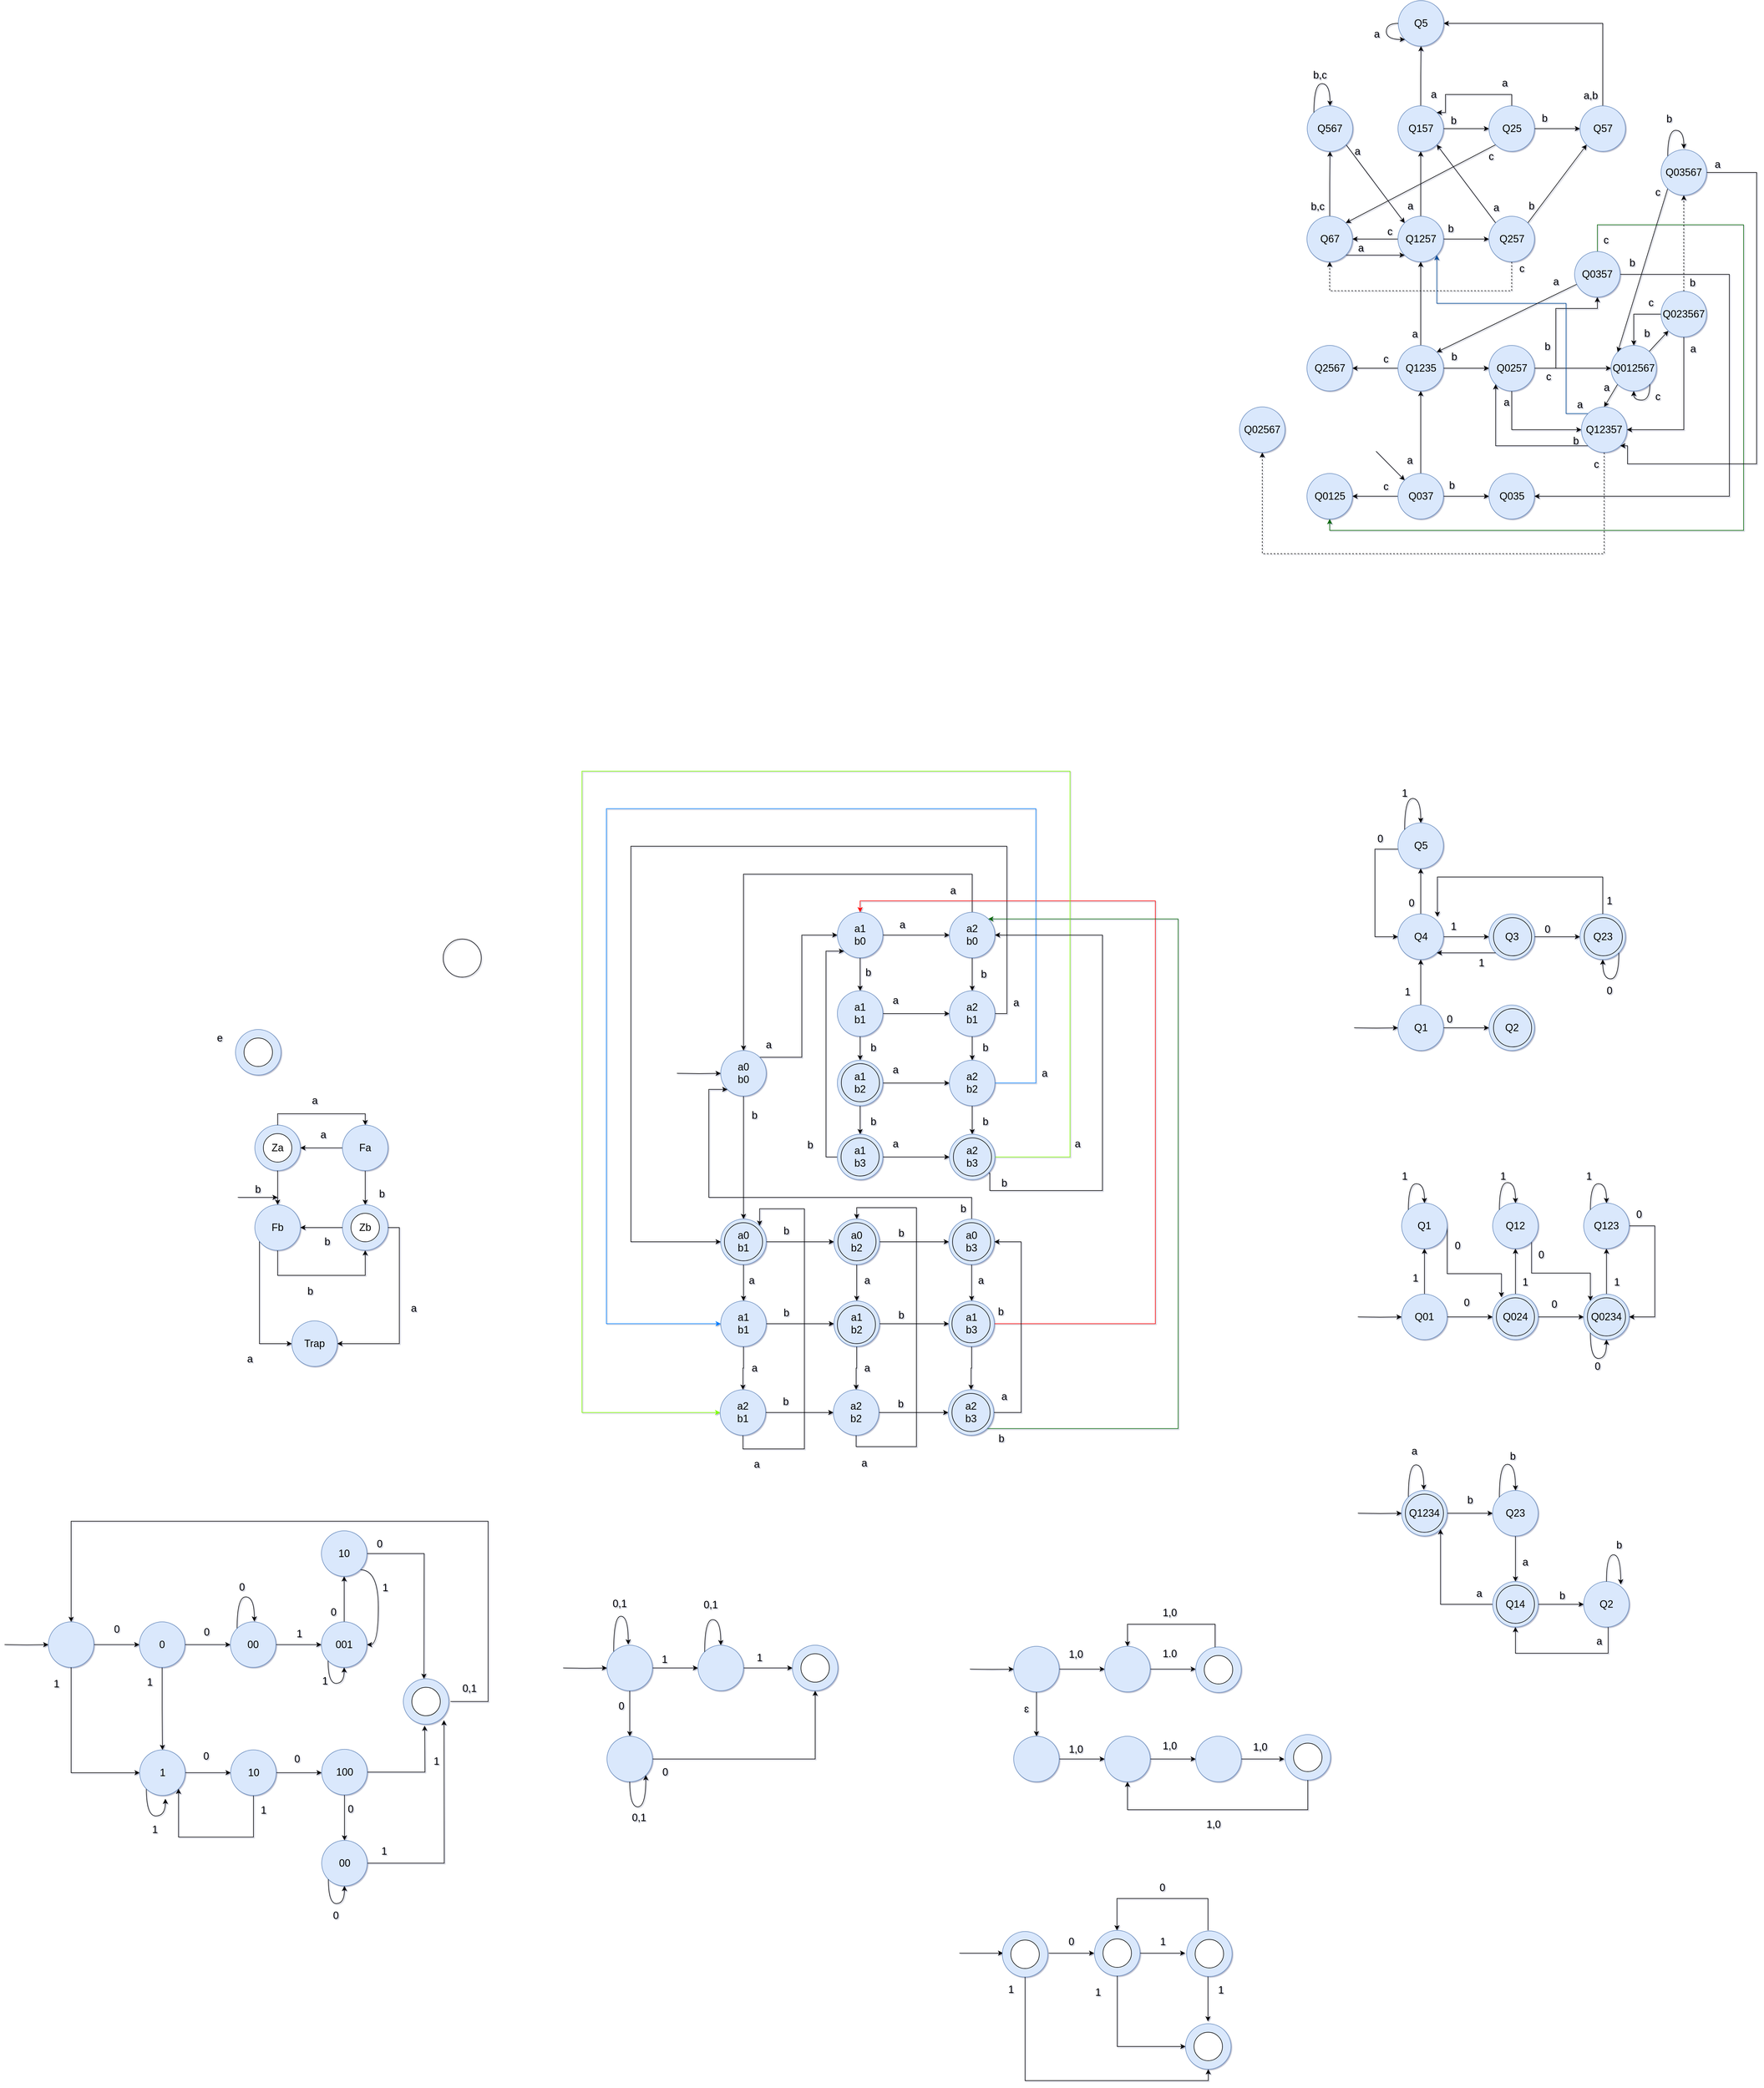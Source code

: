 <mxfile version="24.0.2" type="github">
  <diagram id="prtHgNgQTEPvFCAcTncT" name="Page-1">
    <mxGraphModel dx="1194" dy="3476" grid="0" gridSize="15" guides="1" tooltips="1" connect="1" arrows="1" fold="1" page="0" pageScale="1" pageWidth="827" pageHeight="1169" math="0" shadow="1">
      <root>
        <mxCell id="0" />
        <mxCell id="1" parent="0" />
        <mxCell id="mm9sd67sM0A_G5Sb0UkS-9" style="edgeStyle=orthogonalEdgeStyle;rounded=0;orthogonalLoop=1;jettySize=auto;html=1;exitX=1;exitY=0.5;exitDx=0;exitDy=0;entryX=0;entryY=0.5;entryDx=0;entryDy=0;fontSize=18;" parent="1" edge="1">
          <mxGeometry relative="1" as="geometry">
            <mxPoint x="104" y="1" as="sourcePoint" />
            <mxPoint x="174" y="1" as="targetPoint" />
          </mxGeometry>
        </mxCell>
        <mxCell id="mm9sd67sM0A_G5Sb0UkS-32" value="e" style="text;html=1;align=center;verticalAlign=middle;resizable=0;points=[];autosize=1;strokeColor=none;fillColor=none;fontSize=18;" parent="1" vertex="1">
          <mxGeometry x="49" y="-302" width="45" height="45" as="geometry" />
        </mxCell>
        <mxCell id="ZKPFellzhZSUirDBcYEt-5" value="" style="group" parent="1" vertex="1" connectable="0">
          <mxGeometry x="100" y="-294" width="80" height="80" as="geometry" />
        </mxCell>
        <mxCell id="mm9sd67sM0A_G5Sb0UkS-35" value="" style="ellipse;whiteSpace=wrap;html=1;aspect=fixed;hachureGap=4;fillColor=#dae8fc;strokeColor=#6c8ebf;rounded=0;fontSize=18;" parent="ZKPFellzhZSUirDBcYEt-5" vertex="1">
          <mxGeometry width="80" height="80" as="geometry" />
        </mxCell>
        <mxCell id="mm9sd67sM0A_G5Sb0UkS-36" value="" style="ellipse;whiteSpace=wrap;html=1;aspect=fixed;hachureGap=4;rounded=0;fontSize=18;" parent="ZKPFellzhZSUirDBcYEt-5" vertex="1">
          <mxGeometry x="15" y="15" width="50" height="50" as="geometry" />
        </mxCell>
        <mxCell id="ZKPFellzhZSUirDBcYEt-6" value="" style="group" parent="1" vertex="1" connectable="0">
          <mxGeometry x="134" y="-126" width="80" height="80" as="geometry" />
        </mxCell>
        <mxCell id="ZKPFellzhZSUirDBcYEt-7" value="" style="ellipse;whiteSpace=wrap;html=1;aspect=fixed;hachureGap=4;fillColor=#dae8fc;strokeColor=#6c8ebf;rounded=0;fontSize=18;" parent="ZKPFellzhZSUirDBcYEt-6" vertex="1">
          <mxGeometry width="80" height="80" as="geometry" />
        </mxCell>
        <mxCell id="ZKPFellzhZSUirDBcYEt-8" value="Za" style="ellipse;whiteSpace=wrap;html=1;aspect=fixed;hachureGap=4;rounded=0;fontSize=18;" parent="ZKPFellzhZSUirDBcYEt-6" vertex="1">
          <mxGeometry x="15" y="15" width="50" height="50" as="geometry" />
        </mxCell>
        <mxCell id="ZKPFellzhZSUirDBcYEt-13" style="edgeStyle=orthogonalEdgeStyle;rounded=0;orthogonalLoop=1;jettySize=auto;html=1;exitX=0;exitY=0.5;exitDx=0;exitDy=0;entryX=1;entryY=0.5;entryDx=0;entryDy=0;fontFamily=Helvetica;fontSize=18;fontColor=default;" parent="1" source="mm9sd67sM0A_G5Sb0UkS-25" target="ZKPFellzhZSUirDBcYEt-7" edge="1">
          <mxGeometry relative="1" as="geometry" />
        </mxCell>
        <mxCell id="ZKPFellzhZSUirDBcYEt-22" style="edgeStyle=orthogonalEdgeStyle;rounded=0;orthogonalLoop=1;jettySize=auto;html=1;exitX=0.5;exitY=1;exitDx=0;exitDy=0;entryX=0.5;entryY=0;entryDx=0;entryDy=0;fontFamily=Helvetica;fontSize=18;fontColor=default;" parent="1" source="mm9sd67sM0A_G5Sb0UkS-25" target="ZKPFellzhZSUirDBcYEt-18" edge="1">
          <mxGeometry relative="1" as="geometry" />
        </mxCell>
        <mxCell id="mm9sd67sM0A_G5Sb0UkS-25" value="Fa" style="ellipse;whiteSpace=wrap;html=1;aspect=fixed;hachureGap=4;fillColor=#dae8fc;strokeColor=#6c8ebf;rounded=0;fontSize=18;" parent="1" vertex="1">
          <mxGeometry x="288" y="-126" width="80" height="80" as="geometry" />
        </mxCell>
        <mxCell id="ZKPFellzhZSUirDBcYEt-9" style="edgeStyle=orthogonalEdgeStyle;rounded=0;orthogonalLoop=1;jettySize=auto;html=1;exitX=0.5;exitY=0;exitDx=0;exitDy=0;entryX=0.5;entryY=0;entryDx=0;entryDy=0;" parent="1" source="ZKPFellzhZSUirDBcYEt-7" target="mm9sd67sM0A_G5Sb0UkS-25" edge="1">
          <mxGeometry relative="1" as="geometry" />
        </mxCell>
        <mxCell id="ZKPFellzhZSUirDBcYEt-11" value="a" style="text;html=1;align=center;verticalAlign=middle;resizable=0;points=[];autosize=1;strokeColor=none;fillColor=none;fontSize=18;" parent="1" vertex="1">
          <mxGeometry x="225" y="-186" width="28" height="34" as="geometry" />
        </mxCell>
        <mxCell id="ZKPFellzhZSUirDBcYEt-14" value="a" style="text;html=1;align=center;verticalAlign=middle;resizable=0;points=[];autosize=1;strokeColor=none;fillColor=none;fontFamily=Helvetica;fontSize=18;fontColor=default;" parent="1" vertex="1">
          <mxGeometry x="240" y="-126" width="28" height="34" as="geometry" />
        </mxCell>
        <mxCell id="ZKPFellzhZSUirDBcYEt-26" style="edgeStyle=orthogonalEdgeStyle;rounded=0;orthogonalLoop=1;jettySize=auto;html=1;exitX=0.5;exitY=1;exitDx=0;exitDy=0;entryX=0.5;entryY=1;entryDx=0;entryDy=0;fontFamily=Helvetica;fontSize=18;fontColor=default;" parent="1" source="ZKPFellzhZSUirDBcYEt-15" target="ZKPFellzhZSUirDBcYEt-18" edge="1">
          <mxGeometry relative="1" as="geometry">
            <Array as="points">
              <mxPoint x="174" y="138" />
              <mxPoint x="328" y="138" />
            </Array>
          </mxGeometry>
        </mxCell>
        <mxCell id="ZKPFellzhZSUirDBcYEt-30" style="edgeStyle=orthogonalEdgeStyle;rounded=0;orthogonalLoop=1;jettySize=auto;html=1;entryX=0;entryY=0.5;entryDx=0;entryDy=0;fontFamily=Helvetica;fontSize=18;fontColor=default;" parent="1" source="ZKPFellzhZSUirDBcYEt-15" target="ZKPFellzhZSUirDBcYEt-28" edge="1">
          <mxGeometry relative="1" as="geometry">
            <Array as="points">
              <mxPoint x="142" y="143" />
              <mxPoint x="142" y="347" />
            </Array>
          </mxGeometry>
        </mxCell>
        <mxCell id="ZKPFellzhZSUirDBcYEt-15" value="Fb" style="ellipse;whiteSpace=wrap;html=1;aspect=fixed;hachureGap=4;fillColor=#dae8fc;strokeColor=#6c8ebf;rounded=0;fontSize=18;" parent="1" vertex="1">
          <mxGeometry x="134" y="14" width="80" height="80" as="geometry" />
        </mxCell>
        <mxCell id="ZKPFellzhZSUirDBcYEt-17" value="" style="group" parent="1" vertex="1" connectable="0">
          <mxGeometry x="288" y="14" width="80" height="80" as="geometry" />
        </mxCell>
        <mxCell id="ZKPFellzhZSUirDBcYEt-18" value="" style="ellipse;whiteSpace=wrap;html=1;aspect=fixed;hachureGap=4;fillColor=#dae8fc;strokeColor=#6c8ebf;rounded=0;fontSize=18;" parent="ZKPFellzhZSUirDBcYEt-17" vertex="1">
          <mxGeometry width="80" height="80" as="geometry" />
        </mxCell>
        <mxCell id="ZKPFellzhZSUirDBcYEt-19" value="Zb" style="ellipse;whiteSpace=wrap;html=1;aspect=fixed;hachureGap=4;rounded=0;fontSize=18;" parent="ZKPFellzhZSUirDBcYEt-17" vertex="1">
          <mxGeometry x="15" y="15" width="50" height="50" as="geometry" />
        </mxCell>
        <mxCell id="ZKPFellzhZSUirDBcYEt-20" style="edgeStyle=orthogonalEdgeStyle;rounded=0;orthogonalLoop=1;jettySize=auto;html=1;exitX=0.5;exitY=1;exitDx=0;exitDy=0;entryX=0.5;entryY=0;entryDx=0;entryDy=0;fontFamily=Helvetica;fontSize=18;fontColor=default;" parent="1" source="ZKPFellzhZSUirDBcYEt-7" target="ZKPFellzhZSUirDBcYEt-15" edge="1">
          <mxGeometry relative="1" as="geometry" />
        </mxCell>
        <mxCell id="ZKPFellzhZSUirDBcYEt-21" value="b" style="text;html=1;align=center;verticalAlign=middle;resizable=0;points=[];autosize=1;strokeColor=none;fillColor=none;fontFamily=Helvetica;fontSize=18;fontColor=default;" parent="1" vertex="1">
          <mxGeometry x="125" y="-30" width="28" height="34" as="geometry" />
        </mxCell>
        <mxCell id="ZKPFellzhZSUirDBcYEt-23" value="b" style="text;html=1;align=center;verticalAlign=middle;resizable=0;points=[];autosize=1;strokeColor=none;fillColor=none;fontFamily=Helvetica;fontSize=18;fontColor=default;" parent="1" vertex="1">
          <mxGeometry x="343" y="-22" width="28" height="34" as="geometry" />
        </mxCell>
        <mxCell id="ZKPFellzhZSUirDBcYEt-24" style="edgeStyle=orthogonalEdgeStyle;rounded=0;orthogonalLoop=1;jettySize=auto;html=1;exitX=0;exitY=0.5;exitDx=0;exitDy=0;entryX=1;entryY=0.5;entryDx=0;entryDy=0;fontFamily=Helvetica;fontSize=18;fontColor=default;" parent="1" source="ZKPFellzhZSUirDBcYEt-18" target="ZKPFellzhZSUirDBcYEt-15" edge="1">
          <mxGeometry relative="1" as="geometry" />
        </mxCell>
        <mxCell id="ZKPFellzhZSUirDBcYEt-25" value="b" style="text;html=1;align=center;verticalAlign=middle;resizable=0;points=[];autosize=1;strokeColor=none;fillColor=none;fontFamily=Helvetica;fontSize=18;fontColor=default;" parent="1" vertex="1">
          <mxGeometry x="247" y="62" width="28" height="34" as="geometry" />
        </mxCell>
        <mxCell id="ZKPFellzhZSUirDBcYEt-27" value="b" style="text;html=1;align=center;verticalAlign=middle;resizable=0;points=[];autosize=1;strokeColor=none;fillColor=none;fontFamily=Helvetica;fontSize=18;fontColor=default;" parent="1" vertex="1">
          <mxGeometry x="217" y="149" width="28" height="34" as="geometry" />
        </mxCell>
        <mxCell id="ZKPFellzhZSUirDBcYEt-28" value="Trap" style="ellipse;whiteSpace=wrap;html=1;aspect=fixed;hachureGap=4;fillColor=#dae8fc;strokeColor=#6c8ebf;rounded=0;fontSize=18;" parent="1" vertex="1">
          <mxGeometry x="199" y="218" width="80" height="80" as="geometry" />
        </mxCell>
        <mxCell id="ZKPFellzhZSUirDBcYEt-29" style="edgeStyle=orthogonalEdgeStyle;rounded=0;orthogonalLoop=1;jettySize=auto;html=1;exitX=1;exitY=0.5;exitDx=0;exitDy=0;entryX=1;entryY=0.5;entryDx=0;entryDy=0;fontFamily=Helvetica;fontSize=18;fontColor=default;" parent="1" source="ZKPFellzhZSUirDBcYEt-18" target="ZKPFellzhZSUirDBcYEt-28" edge="1">
          <mxGeometry relative="1" as="geometry" />
        </mxCell>
        <mxCell id="ZKPFellzhZSUirDBcYEt-31" value="a" style="text;html=1;align=center;verticalAlign=middle;resizable=0;points=[];autosize=1;strokeColor=none;fillColor=none;fontFamily=Helvetica;fontSize=18;fontColor=default;" parent="1" vertex="1">
          <mxGeometry x="399" y="179" width="28" height="34" as="geometry" />
        </mxCell>
        <mxCell id="ZKPFellzhZSUirDBcYEt-32" value="a" style="text;html=1;align=center;verticalAlign=middle;resizable=0;points=[];autosize=1;strokeColor=none;fillColor=none;fontFamily=Helvetica;fontSize=18;fontColor=default;" parent="1" vertex="1">
          <mxGeometry x="111" y="268" width="28" height="34" as="geometry" />
        </mxCell>
        <mxCell id="ZKPFellzhZSUirDBcYEt-38" value="" style="edgeStyle=orthogonalEdgeStyle;rounded=0;orthogonalLoop=1;jettySize=auto;html=1;fontFamily=Helvetica;fontSize=18;fontColor=default;" parent="1" source="ZKPFellzhZSUirDBcYEt-33" target="ZKPFellzhZSUirDBcYEt-37" edge="1">
          <mxGeometry relative="1" as="geometry" />
        </mxCell>
        <mxCell id="ZKPFellzhZSUirDBcYEt-33" value="&lt;div&gt;&lt;br&gt;&lt;/div&gt;" style="ellipse;whiteSpace=wrap;html=1;aspect=fixed;hachureGap=4;fillColor=#dae8fc;strokeColor=#6c8ebf;rounded=0;fontSize=18;" parent="1" vertex="1">
          <mxGeometry x="-229" y="746.93" width="80" height="80" as="geometry" />
        </mxCell>
        <mxCell id="ZKPFellzhZSUirDBcYEt-35" style="edgeStyle=orthogonalEdgeStyle;rounded=0;orthogonalLoop=1;jettySize=auto;html=1;fontSize=18;entryX=0;entryY=0.5;entryDx=0;entryDy=0;" parent="1" target="ZKPFellzhZSUirDBcYEt-33" edge="1">
          <mxGeometry relative="1" as="geometry">
            <mxPoint x="-306" y="786.93" as="sourcePoint" />
            <mxPoint x="-265" y="417.93" as="targetPoint" />
          </mxGeometry>
        </mxCell>
        <mxCell id="ZKPFellzhZSUirDBcYEt-40" value="" style="edgeStyle=orthogonalEdgeStyle;rounded=0;orthogonalLoop=1;jettySize=auto;html=1;fontFamily=Helvetica;fontSize=18;fontColor=default;" parent="1" source="ZKPFellzhZSUirDBcYEt-37" target="ZKPFellzhZSUirDBcYEt-39" edge="1">
          <mxGeometry relative="1" as="geometry" />
        </mxCell>
        <mxCell id="ZKPFellzhZSUirDBcYEt-66" style="edgeStyle=orthogonalEdgeStyle;rounded=0;orthogonalLoop=1;jettySize=auto;html=1;exitX=0.5;exitY=1;exitDx=0;exitDy=0;entryX=0.5;entryY=0;entryDx=0;entryDy=0;fontFamily=Helvetica;fontSize=18;fontColor=default;" parent="1" source="ZKPFellzhZSUirDBcYEt-37" target="ZKPFellzhZSUirDBcYEt-47" edge="1">
          <mxGeometry relative="1" as="geometry" />
        </mxCell>
        <mxCell id="ZKPFellzhZSUirDBcYEt-37" value="0" style="ellipse;whiteSpace=wrap;html=1;fontSize=18;fillColor=#dae8fc;strokeColor=#6c8ebf;hachureGap=4;rounded=0;" parent="1" vertex="1">
          <mxGeometry x="-69" y="746.93" width="80" height="80" as="geometry" />
        </mxCell>
        <mxCell id="ZKPFellzhZSUirDBcYEt-42" value="" style="edgeStyle=orthogonalEdgeStyle;rounded=0;orthogonalLoop=1;jettySize=auto;html=1;fontFamily=Helvetica;fontSize=18;fontColor=default;" parent="1" source="ZKPFellzhZSUirDBcYEt-39" target="ZKPFellzhZSUirDBcYEt-41" edge="1">
          <mxGeometry relative="1" as="geometry" />
        </mxCell>
        <mxCell id="ZKPFellzhZSUirDBcYEt-68" style="edgeStyle=orthogonalEdgeStyle;rounded=0;orthogonalLoop=1;jettySize=auto;html=1;exitX=0;exitY=0;exitDx=0;exitDy=0;fontFamily=Helvetica;fontSize=18;fontColor=default;curved=1;" parent="1" source="ZKPFellzhZSUirDBcYEt-39" edge="1">
          <mxGeometry relative="1" as="geometry">
            <mxPoint x="133.068" y="746.297" as="targetPoint" />
            <Array as="points">
              <mxPoint x="103" y="702.93" />
              <mxPoint x="133" y="702.93" />
            </Array>
          </mxGeometry>
        </mxCell>
        <mxCell id="ZKPFellzhZSUirDBcYEt-39" value="00" style="ellipse;whiteSpace=wrap;html=1;fontSize=18;fillColor=#dae8fc;strokeColor=#6c8ebf;hachureGap=4;rounded=0;" parent="1" vertex="1">
          <mxGeometry x="91" y="746.93" width="80" height="80" as="geometry" />
        </mxCell>
        <mxCell id="ZKPFellzhZSUirDBcYEt-91" value="" style="edgeStyle=orthogonalEdgeStyle;rounded=0;orthogonalLoop=1;jettySize=auto;html=1;fontFamily=Helvetica;fontSize=18;fontColor=default;" parent="1" source="ZKPFellzhZSUirDBcYEt-41" target="ZKPFellzhZSUirDBcYEt-90" edge="1">
          <mxGeometry relative="1" as="geometry" />
        </mxCell>
        <mxCell id="ZKPFellzhZSUirDBcYEt-41" value="001" style="ellipse;whiteSpace=wrap;html=1;fontSize=18;fillColor=#dae8fc;strokeColor=#6c8ebf;hachureGap=4;rounded=0;" parent="1" vertex="1">
          <mxGeometry x="251" y="746.93" width="80" height="80" as="geometry" />
        </mxCell>
        <mxCell id="ZKPFellzhZSUirDBcYEt-43" value="" style="edgeStyle=orthogonalEdgeStyle;rounded=0;orthogonalLoop=1;jettySize=auto;html=1;fontFamily=Helvetica;fontSize=18;fontColor=default;exitX=0.5;exitY=1;exitDx=0;exitDy=0;" parent="1" source="ZKPFellzhZSUirDBcYEt-33" target="ZKPFellzhZSUirDBcYEt-47" edge="1">
          <mxGeometry relative="1" as="geometry">
            <mxPoint x="-148.5" y="1011.93" as="sourcePoint" />
            <Array as="points">
              <mxPoint x="-189" y="1011.93" />
            </Array>
          </mxGeometry>
        </mxCell>
        <mxCell id="ZKPFellzhZSUirDBcYEt-46" value="" style="edgeStyle=orthogonalEdgeStyle;rounded=0;orthogonalLoop=1;jettySize=auto;html=1;fontFamily=Helvetica;fontSize=18;fontColor=default;" parent="1" source="ZKPFellzhZSUirDBcYEt-47" target="ZKPFellzhZSUirDBcYEt-49" edge="1">
          <mxGeometry relative="1" as="geometry" />
        </mxCell>
        <mxCell id="ZKPFellzhZSUirDBcYEt-59" style="edgeStyle=orthogonalEdgeStyle;rounded=0;orthogonalLoop=1;jettySize=auto;html=1;exitX=0;exitY=1;exitDx=0;exitDy=0;fontFamily=Helvetica;fontSize=18;fontColor=default;curved=1;" parent="1" source="ZKPFellzhZSUirDBcYEt-47" edge="1">
          <mxGeometry relative="1" as="geometry">
            <mxPoint x="-23.295" y="1057.813" as="targetPoint" />
            <Array as="points">
              <mxPoint x="-57" y="1087.93" />
              <mxPoint x="-23" y="1087.93" />
            </Array>
          </mxGeometry>
        </mxCell>
        <mxCell id="ZKPFellzhZSUirDBcYEt-47" value="1" style="ellipse;whiteSpace=wrap;html=1;fontSize=18;fillColor=#dae8fc;strokeColor=#6c8ebf;hachureGap=4;rounded=0;" parent="1" vertex="1">
          <mxGeometry x="-68.5" y="971.93" width="80" height="80" as="geometry" />
        </mxCell>
        <mxCell id="ZKPFellzhZSUirDBcYEt-48" value="" style="edgeStyle=orthogonalEdgeStyle;rounded=0;orthogonalLoop=1;jettySize=auto;html=1;fontFamily=Helvetica;fontSize=18;fontColor=default;" parent="1" source="ZKPFellzhZSUirDBcYEt-49" edge="1">
          <mxGeometry relative="1" as="geometry">
            <mxPoint x="251.5" y="1011.93" as="targetPoint" />
          </mxGeometry>
        </mxCell>
        <mxCell id="ZKPFellzhZSUirDBcYEt-62" style="edgeStyle=orthogonalEdgeStyle;rounded=0;orthogonalLoop=1;jettySize=auto;html=1;exitX=0.5;exitY=1;exitDx=0;exitDy=0;entryX=1;entryY=1;entryDx=0;entryDy=0;fontFamily=Helvetica;fontSize=18;fontColor=default;" parent="1" source="ZKPFellzhZSUirDBcYEt-49" target="ZKPFellzhZSUirDBcYEt-47" edge="1">
          <mxGeometry relative="1" as="geometry">
            <Array as="points">
              <mxPoint x="132" y="1124.93" />
              <mxPoint y="1124.93" />
            </Array>
          </mxGeometry>
        </mxCell>
        <mxCell id="ZKPFellzhZSUirDBcYEt-49" value="10" style="ellipse;whiteSpace=wrap;html=1;fontSize=18;fillColor=#dae8fc;strokeColor=#6c8ebf;hachureGap=4;rounded=0;" parent="1" vertex="1">
          <mxGeometry x="91.5" y="971.93" width="80" height="80" as="geometry" />
        </mxCell>
        <mxCell id="ZKPFellzhZSUirDBcYEt-77" style="edgeStyle=orthogonalEdgeStyle;rounded=0;orthogonalLoop=1;jettySize=auto;html=1;exitX=1;exitY=0.5;exitDx=0;exitDy=0;fontFamily=Helvetica;fontSize=18;fontColor=default;" parent="1" source="ZKPFellzhZSUirDBcYEt-50" edge="1">
          <mxGeometry relative="1" as="geometry">
            <mxPoint x="432.462" y="929.328" as="targetPoint" />
          </mxGeometry>
        </mxCell>
        <mxCell id="ZKPFellzhZSUirDBcYEt-82" value="" style="edgeStyle=orthogonalEdgeStyle;rounded=0;orthogonalLoop=1;jettySize=auto;html=1;fontFamily=Helvetica;fontSize=18;fontColor=default;" parent="1" source="ZKPFellzhZSUirDBcYEt-50" target="ZKPFellzhZSUirDBcYEt-81" edge="1">
          <mxGeometry relative="1" as="geometry" />
        </mxCell>
        <mxCell id="ZKPFellzhZSUirDBcYEt-50" value="100" style="ellipse;whiteSpace=wrap;html=1;fontSize=18;fillColor=#dae8fc;strokeColor=#6c8ebf;hachureGap=4;rounded=0;" parent="1" vertex="1">
          <mxGeometry x="251.5" y="970.93" width="80" height="80" as="geometry" />
        </mxCell>
        <mxCell id="ZKPFellzhZSUirDBcYEt-51" value="0" style="text;html=1;align=center;verticalAlign=middle;resizable=0;points=[];autosize=1;strokeColor=none;fillColor=none;fontFamily=Helvetica;fontSize=18;fontColor=default;" parent="1" vertex="1">
          <mxGeometry x="-123" y="742.93" width="28" height="34" as="geometry" />
        </mxCell>
        <mxCell id="ZKPFellzhZSUirDBcYEt-52" value="0" style="text;html=1;align=center;verticalAlign=middle;resizable=0;points=[];autosize=1;strokeColor=none;fillColor=none;fontFamily=Helvetica;fontSize=18;fontColor=default;" parent="1" vertex="1">
          <mxGeometry x="35" y="747.93" width="28" height="34" as="geometry" />
        </mxCell>
        <mxCell id="ZKPFellzhZSUirDBcYEt-53" value="1" style="text;html=1;align=center;verticalAlign=middle;resizable=0;points=[];autosize=1;strokeColor=none;fillColor=none;fontFamily=Helvetica;fontSize=18;fontColor=default;" parent="1" vertex="1">
          <mxGeometry x="198" y="750.93" width="28" height="34" as="geometry" />
        </mxCell>
        <mxCell id="ZKPFellzhZSUirDBcYEt-54" value="1" style="text;html=1;align=center;verticalAlign=middle;resizable=0;points=[];autosize=1;strokeColor=none;fillColor=none;fontFamily=Helvetica;fontSize=18;fontColor=default;" parent="1" vertex="1">
          <mxGeometry x="-229" y="838.93" width="28" height="34" as="geometry" />
        </mxCell>
        <mxCell id="ZKPFellzhZSUirDBcYEt-55" value="0" style="text;html=1;align=center;verticalAlign=middle;resizable=0;points=[];autosize=1;strokeColor=none;fillColor=none;fontFamily=Helvetica;fontSize=18;fontColor=default;" parent="1" vertex="1">
          <mxGeometry x="33.5" y="965.93" width="28" height="34" as="geometry" />
        </mxCell>
        <mxCell id="ZKPFellzhZSUirDBcYEt-56" value="0" style="text;html=1;align=center;verticalAlign=middle;resizable=0;points=[];autosize=1;strokeColor=none;fillColor=none;fontFamily=Helvetica;fontSize=18;fontColor=default;" parent="1" vertex="1">
          <mxGeometry x="193.5" y="970.93" width="28" height="34" as="geometry" />
        </mxCell>
        <mxCell id="ZKPFellzhZSUirDBcYEt-60" value="1" style="text;html=1;align=center;verticalAlign=middle;resizable=0;points=[];autosize=1;strokeColor=none;fillColor=none;fontFamily=Helvetica;fontSize=18;fontColor=default;" parent="1" vertex="1">
          <mxGeometry x="-56" y="1094.93" width="28" height="34" as="geometry" />
        </mxCell>
        <mxCell id="ZKPFellzhZSUirDBcYEt-63" value="1" style="text;html=1;align=center;verticalAlign=middle;resizable=0;points=[];autosize=1;strokeColor=none;fillColor=none;fontFamily=Helvetica;fontSize=18;fontColor=default;" parent="1" vertex="1">
          <mxGeometry x="135" y="1060.93" width="28" height="34" as="geometry" />
        </mxCell>
        <mxCell id="ZKPFellzhZSUirDBcYEt-67" value="1" style="text;html=1;align=center;verticalAlign=middle;resizable=0;points=[];autosize=1;strokeColor=none;fillColor=none;fontFamily=Helvetica;fontSize=18;fontColor=default;" parent="1" vertex="1">
          <mxGeometry x="-65" y="835.93" width="28" height="34" as="geometry" />
        </mxCell>
        <mxCell id="ZKPFellzhZSUirDBcYEt-69" value="0" style="text;html=1;align=center;verticalAlign=middle;resizable=0;points=[];autosize=1;strokeColor=none;fillColor=none;fontFamily=Helvetica;fontSize=18;fontColor=default;" parent="1" vertex="1">
          <mxGeometry x="97" y="668.93" width="28" height="34" as="geometry" />
        </mxCell>
        <mxCell id="ZKPFellzhZSUirDBcYEt-74" value="" style="group" parent="1" vertex="1" connectable="0">
          <mxGeometry x="395" y="846.93" width="80" height="80" as="geometry" />
        </mxCell>
        <mxCell id="ZKPFellzhZSUirDBcYEt-75" value="" style="ellipse;whiteSpace=wrap;html=1;aspect=fixed;hachureGap=4;fillColor=#dae8fc;strokeColor=#6c8ebf;rounded=0;fontSize=18;" parent="ZKPFellzhZSUirDBcYEt-74" vertex="1">
          <mxGeometry width="80" height="80" as="geometry" />
        </mxCell>
        <mxCell id="ZKPFellzhZSUirDBcYEt-76" value="" style="ellipse;whiteSpace=wrap;html=1;aspect=fixed;hachureGap=4;rounded=0;fontSize=18;" parent="ZKPFellzhZSUirDBcYEt-74" vertex="1">
          <mxGeometry x="15" y="15" width="50" height="50" as="geometry" />
        </mxCell>
        <mxCell id="ZKPFellzhZSUirDBcYEt-78" value="1" style="text;html=1;align=center;verticalAlign=middle;resizable=0;points=[];autosize=1;strokeColor=none;fillColor=none;fontFamily=Helvetica;fontSize=18;fontColor=default;" parent="1" vertex="1">
          <mxGeometry x="439" y="974.93" width="28" height="34" as="geometry" />
        </mxCell>
        <mxCell id="ZKPFellzhZSUirDBcYEt-84" style="edgeStyle=orthogonalEdgeStyle;rounded=0;orthogonalLoop=1;jettySize=auto;html=1;fontFamily=Helvetica;fontSize=18;fontColor=default;" parent="1" source="ZKPFellzhZSUirDBcYEt-81" edge="1">
          <mxGeometry relative="1" as="geometry">
            <mxPoint x="466.401" y="919.631" as="targetPoint" />
          </mxGeometry>
        </mxCell>
        <mxCell id="ZKPFellzhZSUirDBcYEt-81" value="00" style="ellipse;whiteSpace=wrap;html=1;fontSize=18;fillColor=#dae8fc;strokeColor=#6c8ebf;hachureGap=4;rounded=0;" parent="1" vertex="1">
          <mxGeometry x="251.5" y="1130.93" width="80" height="80" as="geometry" />
        </mxCell>
        <mxCell id="ZKPFellzhZSUirDBcYEt-83" value="0" style="text;html=1;align=center;verticalAlign=middle;resizable=0;points=[];autosize=1;strokeColor=none;fillColor=none;fontFamily=Helvetica;fontSize=18;fontColor=default;" parent="1" vertex="1">
          <mxGeometry x="288" y="1058.93" width="28" height="34" as="geometry" />
        </mxCell>
        <mxCell id="ZKPFellzhZSUirDBcYEt-85" value="1" style="text;html=1;align=center;verticalAlign=middle;resizable=0;points=[];autosize=1;strokeColor=none;fillColor=none;fontFamily=Helvetica;fontSize=18;fontColor=default;" parent="1" vertex="1">
          <mxGeometry x="347" y="1132.93" width="28" height="34" as="geometry" />
        </mxCell>
        <mxCell id="ZKPFellzhZSUirDBcYEt-86" style="edgeStyle=orthogonalEdgeStyle;rounded=0;orthogonalLoop=1;jettySize=auto;html=1;exitX=0;exitY=1;exitDx=0;exitDy=0;entryX=0.5;entryY=1;entryDx=0;entryDy=0;fontFamily=Helvetica;fontSize=18;fontColor=default;curved=1;" parent="1" source="ZKPFellzhZSUirDBcYEt-81" target="ZKPFellzhZSUirDBcYEt-81" edge="1">
          <mxGeometry relative="1" as="geometry">
            <Array as="points">
              <mxPoint x="263" y="1241.93" />
              <mxPoint x="292" y="1241.93" />
            </Array>
          </mxGeometry>
        </mxCell>
        <mxCell id="ZKPFellzhZSUirDBcYEt-87" value="0" style="text;html=1;align=center;verticalAlign=middle;resizable=0;points=[];autosize=1;strokeColor=none;fillColor=none;fontFamily=Helvetica;fontSize=18;fontColor=default;" parent="1" vertex="1">
          <mxGeometry x="262" y="1245.93" width="28" height="34" as="geometry" />
        </mxCell>
        <mxCell id="ZKPFellzhZSUirDBcYEt-88" style="edgeStyle=orthogonalEdgeStyle;rounded=0;orthogonalLoop=1;jettySize=auto;html=1;entryX=0.5;entryY=0;entryDx=0;entryDy=0;fontFamily=Helvetica;fontSize=18;fontColor=default;" parent="1" target="ZKPFellzhZSUirDBcYEt-33" edge="1">
          <mxGeometry relative="1" as="geometry">
            <mxPoint x="478" y="886.93" as="sourcePoint" />
            <Array as="points">
              <mxPoint x="544" y="886.93" />
              <mxPoint x="544" y="569.93" />
              <mxPoint x="-189" y="569.93" />
            </Array>
          </mxGeometry>
        </mxCell>
        <mxCell id="ZKPFellzhZSUirDBcYEt-89" value="0,1" style="text;html=1;align=center;verticalAlign=middle;resizable=0;points=[];autosize=1;strokeColor=none;fillColor=none;fontFamily=Helvetica;fontSize=18;fontColor=default;" parent="1" vertex="1">
          <mxGeometry x="489" y="846.93" width="43" height="34" as="geometry" />
        </mxCell>
        <mxCell id="ZKPFellzhZSUirDBcYEt-97" style="edgeStyle=orthogonalEdgeStyle;rounded=0;orthogonalLoop=1;jettySize=auto;html=1;exitX=1;exitY=0.5;exitDx=0;exitDy=0;fontFamily=Helvetica;fontSize=18;fontColor=default;" parent="1" source="ZKPFellzhZSUirDBcYEt-90" edge="1">
          <mxGeometry relative="1" as="geometry">
            <mxPoint x="431.125" y="846.93" as="targetPoint" />
          </mxGeometry>
        </mxCell>
        <mxCell id="ZKPFellzhZSUirDBcYEt-99" style="edgeStyle=orthogonalEdgeStyle;rounded=0;orthogonalLoop=1;jettySize=auto;html=1;exitX=1;exitY=1;exitDx=0;exitDy=0;entryX=1;entryY=0.5;entryDx=0;entryDy=0;fontFamily=Helvetica;fontSize=18;fontColor=default;curved=1;" parent="1" source="ZKPFellzhZSUirDBcYEt-90" target="ZKPFellzhZSUirDBcYEt-41" edge="1">
          <mxGeometry relative="1" as="geometry">
            <Array as="points">
              <mxPoint x="351" y="654.93" />
              <mxPoint x="351" y="786.93" />
            </Array>
          </mxGeometry>
        </mxCell>
        <mxCell id="ZKPFellzhZSUirDBcYEt-90" value="10" style="ellipse;whiteSpace=wrap;html=1;fontSize=18;fillColor=#dae8fc;strokeColor=#6c8ebf;hachureGap=4;rounded=0;" parent="1" vertex="1">
          <mxGeometry x="251" y="586.93" width="80" height="80" as="geometry" />
        </mxCell>
        <mxCell id="ZKPFellzhZSUirDBcYEt-92" style="edgeStyle=orthogonalEdgeStyle;rounded=0;orthogonalLoop=1;jettySize=auto;html=1;exitX=0;exitY=1;exitDx=0;exitDy=0;entryX=0.5;entryY=1;entryDx=0;entryDy=0;fontFamily=Helvetica;fontSize=18;fontColor=default;curved=1;" parent="1" source="ZKPFellzhZSUirDBcYEt-41" target="ZKPFellzhZSUirDBcYEt-41" edge="1">
          <mxGeometry relative="1" as="geometry">
            <Array as="points">
              <mxPoint x="263" y="854.93" />
              <mxPoint x="291" y="854.93" />
            </Array>
          </mxGeometry>
        </mxCell>
        <mxCell id="ZKPFellzhZSUirDBcYEt-93" value="1" style="text;html=1;align=center;verticalAlign=middle;resizable=0;points=[];autosize=1;strokeColor=none;fillColor=none;fontFamily=Helvetica;fontSize=18;fontColor=default;" parent="1" vertex="1">
          <mxGeometry x="243" y="833.93" width="28" height="34" as="geometry" />
        </mxCell>
        <mxCell id="ZKPFellzhZSUirDBcYEt-94" value="0" style="text;html=1;align=center;verticalAlign=middle;resizable=0;points=[];autosize=1;strokeColor=none;fillColor=none;fontFamily=Helvetica;fontSize=18;fontColor=default;" parent="1" vertex="1">
          <mxGeometry x="258" y="712.93" width="28" height="34" as="geometry" />
        </mxCell>
        <mxCell id="ZKPFellzhZSUirDBcYEt-98" value="0" style="text;html=1;align=center;verticalAlign=middle;resizable=0;points=[];autosize=1;strokeColor=none;fillColor=none;fontFamily=Helvetica;fontSize=18;fontColor=default;" parent="1" vertex="1">
          <mxGeometry x="339" y="592.93" width="28" height="34" as="geometry" />
        </mxCell>
        <mxCell id="ZKPFellzhZSUirDBcYEt-100" value="1" style="text;html=1;align=center;verticalAlign=middle;resizable=0;points=[];autosize=1;strokeColor=none;fillColor=none;fontFamily=Helvetica;fontSize=18;fontColor=default;" parent="1" vertex="1">
          <mxGeometry x="349" y="669.93" width="28" height="34" as="geometry" />
        </mxCell>
        <mxCell id="ZKPFellzhZSUirDBcYEt-110" value="" style="edgeStyle=orthogonalEdgeStyle;rounded=0;orthogonalLoop=1;jettySize=auto;html=1;fontFamily=Helvetica;fontSize=18;fontColor=default;" parent="1" source="ZKPFellzhZSUirDBcYEt-101" target="ZKPFellzhZSUirDBcYEt-109" edge="1">
          <mxGeometry relative="1" as="geometry" />
        </mxCell>
        <mxCell id="ZKPFellzhZSUirDBcYEt-123" style="edgeStyle=orthogonalEdgeStyle;rounded=0;orthogonalLoop=1;jettySize=auto;html=1;exitX=1;exitY=0;exitDx=0;exitDy=0;entryX=0;entryY=0.5;entryDx=0;entryDy=0;fontFamily=Helvetica;fontSize=18;fontColor=default;" parent="1" source="ZKPFellzhZSUirDBcYEt-101" target="ZKPFellzhZSUirDBcYEt-103" edge="1">
          <mxGeometry relative="1" as="geometry" />
        </mxCell>
        <mxCell id="ZKPFellzhZSUirDBcYEt-101" value="&lt;div&gt;a0&lt;/div&gt;&lt;div&gt;b0&lt;/div&gt;" style="ellipse;whiteSpace=wrap;html=1;aspect=fixed;hachureGap=4;fillColor=#dae8fc;strokeColor=#6c8ebf;rounded=0;fontSize=18;" parent="1" vertex="1">
          <mxGeometry x="953" y="-257" width="80" height="80" as="geometry" />
        </mxCell>
        <mxCell id="ZKPFellzhZSUirDBcYEt-102" style="edgeStyle=orthogonalEdgeStyle;rounded=0;orthogonalLoop=1;jettySize=auto;html=1;fontSize=18;entryX=0;entryY=0.5;entryDx=0;entryDy=0;" parent="1" target="ZKPFellzhZSUirDBcYEt-101" edge="1">
          <mxGeometry relative="1" as="geometry">
            <mxPoint x="876" y="-217" as="sourcePoint" />
            <mxPoint x="917" y="-586" as="targetPoint" />
          </mxGeometry>
        </mxCell>
        <mxCell id="ZKPFellzhZSUirDBcYEt-106" value="" style="edgeStyle=orthogonalEdgeStyle;rounded=0;orthogonalLoop=1;jettySize=auto;html=1;fontFamily=Helvetica;fontSize=18;fontColor=default;" parent="1" source="ZKPFellzhZSUirDBcYEt-103" target="ZKPFellzhZSUirDBcYEt-105" edge="1">
          <mxGeometry relative="1" as="geometry" />
        </mxCell>
        <mxCell id="ZKPFellzhZSUirDBcYEt-125" value="" style="edgeStyle=orthogonalEdgeStyle;rounded=0;orthogonalLoop=1;jettySize=auto;html=1;fontFamily=Helvetica;fontSize=18;fontColor=default;" parent="1" source="ZKPFellzhZSUirDBcYEt-103" target="ZKPFellzhZSUirDBcYEt-124" edge="1">
          <mxGeometry relative="1" as="geometry" />
        </mxCell>
        <mxCell id="ZKPFellzhZSUirDBcYEt-103" value="a1&lt;div&gt;b0&lt;/div&gt;" style="ellipse;whiteSpace=wrap;html=1;aspect=fixed;hachureGap=4;fillColor=#dae8fc;strokeColor=#6c8ebf;rounded=0;fontSize=18;" parent="1" vertex="1">
          <mxGeometry x="1158" y="-500" width="80" height="80" as="geometry" />
        </mxCell>
        <mxCell id="ZKPFellzhZSUirDBcYEt-113" style="edgeStyle=orthogonalEdgeStyle;rounded=0;orthogonalLoop=1;jettySize=auto;html=1;entryX=0.5;entryY=0;entryDx=0;entryDy=0;fontFamily=Helvetica;fontSize=18;fontColor=default;exitX=0.5;exitY=0;exitDx=0;exitDy=0;" parent="1" source="ZKPFellzhZSUirDBcYEt-105" target="ZKPFellzhZSUirDBcYEt-101" edge="1">
          <mxGeometry relative="1" as="geometry">
            <Array as="points">
              <mxPoint x="1395" y="-567" />
              <mxPoint x="993" y="-567" />
            </Array>
          </mxGeometry>
        </mxCell>
        <mxCell id="ZKPFellzhZSUirDBcYEt-153" style="edgeStyle=orthogonalEdgeStyle;rounded=0;orthogonalLoop=1;jettySize=auto;html=1;exitX=0.5;exitY=1;exitDx=0;exitDy=0;entryX=0.5;entryY=0;entryDx=0;entryDy=0;fontFamily=Helvetica;fontSize=18;fontColor=default;" parent="1" source="ZKPFellzhZSUirDBcYEt-105" target="ZKPFellzhZSUirDBcYEt-129" edge="1">
          <mxGeometry relative="1" as="geometry" />
        </mxCell>
        <mxCell id="ZKPFellzhZSUirDBcYEt-105" value="&lt;div&gt;a2&lt;/div&gt;&lt;div&gt;b0&lt;/div&gt;" style="ellipse;whiteSpace=wrap;html=1;aspect=fixed;hachureGap=4;fillColor=#dae8fc;strokeColor=#6c8ebf;rounded=0;fontSize=18;" parent="1" vertex="1">
          <mxGeometry x="1355" y="-500" width="80" height="80" as="geometry" />
        </mxCell>
        <mxCell id="ZKPFellzhZSUirDBcYEt-116" value="" style="edgeStyle=orthogonalEdgeStyle;rounded=0;orthogonalLoop=1;jettySize=auto;html=1;fontFamily=Helvetica;fontSize=18;fontColor=default;" parent="1" source="ZKPFellzhZSUirDBcYEt-109" target="ZKPFellzhZSUirDBcYEt-115" edge="1">
          <mxGeometry relative="1" as="geometry" />
        </mxCell>
        <mxCell id="ZKPFellzhZSUirDBcYEt-157" style="edgeStyle=orthogonalEdgeStyle;rounded=0;orthogonalLoop=1;jettySize=auto;html=1;exitX=0.5;exitY=1;exitDx=0;exitDy=0;fontFamily=Helvetica;fontSize=18;fontColor=default;" parent="1" source="ZKPFellzhZSUirDBcYEt-109" target="ZKPFellzhZSUirDBcYEt-134" edge="1">
          <mxGeometry relative="1" as="geometry" />
        </mxCell>
        <mxCell id="ZKPFellzhZSUirDBcYEt-109" value="a0&lt;div&gt;b1&lt;/div&gt;" style="ellipse;whiteSpace=wrap;html=1;fontSize=18;fillColor=#dae8fc;strokeColor=#6c8ebf;hachureGap=4;rounded=0;" parent="1" vertex="1">
          <mxGeometry x="952.97" y="39" width="80" height="80" as="geometry" />
        </mxCell>
        <mxCell id="ZKPFellzhZSUirDBcYEt-111" value="a" style="text;html=1;align=center;verticalAlign=middle;resizable=0;points=[];autosize=1;strokeColor=none;fillColor=none;fontFamily=Helvetica;fontSize=18;fontColor=default;" parent="1" vertex="1">
          <mxGeometry x="1023" y="-284" width="28" height="34" as="geometry" />
        </mxCell>
        <mxCell id="ZKPFellzhZSUirDBcYEt-112" value="a" style="text;html=1;align=center;verticalAlign=middle;resizable=0;points=[];autosize=1;strokeColor=none;fillColor=none;fontFamily=Helvetica;fontSize=18;fontColor=default;" parent="1" vertex="1">
          <mxGeometry x="1258" y="-495" width="28" height="34" as="geometry" />
        </mxCell>
        <mxCell id="ZKPFellzhZSUirDBcYEt-114" value="a" style="text;html=1;align=center;verticalAlign=middle;resizable=0;points=[];autosize=1;strokeColor=none;fillColor=none;fontFamily=Helvetica;fontSize=18;fontColor=default;" parent="1" vertex="1">
          <mxGeometry x="1347" y="-555" width="28" height="34" as="geometry" />
        </mxCell>
        <mxCell id="ZKPFellzhZSUirDBcYEt-118" value="" style="edgeStyle=orthogonalEdgeStyle;rounded=0;orthogonalLoop=1;jettySize=auto;html=1;fontFamily=Helvetica;fontSize=18;fontColor=default;" parent="1" source="ZKPFellzhZSUirDBcYEt-115" target="ZKPFellzhZSUirDBcYEt-117" edge="1">
          <mxGeometry relative="1" as="geometry" />
        </mxCell>
        <mxCell id="ZKPFellzhZSUirDBcYEt-158" style="edgeStyle=orthogonalEdgeStyle;rounded=0;orthogonalLoop=1;jettySize=auto;html=1;exitX=0.5;exitY=1;exitDx=0;exitDy=0;fontFamily=Helvetica;fontSize=18;fontColor=default;" parent="1" source="ZKPFellzhZSUirDBcYEt-115" target="ZKPFellzhZSUirDBcYEt-136" edge="1">
          <mxGeometry relative="1" as="geometry" />
        </mxCell>
        <mxCell id="ZKPFellzhZSUirDBcYEt-115" value="a0&lt;div&gt;b2&lt;/div&gt;" style="ellipse;whiteSpace=wrap;html=1;fontSize=18;fillColor=#dae8fc;strokeColor=#6c8ebf;hachureGap=4;rounded=0;" parent="1" vertex="1">
          <mxGeometry x="1152" y="39" width="80" height="80" as="geometry" />
        </mxCell>
        <mxCell id="ZKPFellzhZSUirDBcYEt-159" style="edgeStyle=orthogonalEdgeStyle;rounded=0;orthogonalLoop=1;jettySize=auto;html=1;entryX=0.5;entryY=0;entryDx=0;entryDy=0;fontFamily=Helvetica;fontSize=18;fontColor=default;" parent="1" source="ZKPFellzhZSUirDBcYEt-117" target="ZKPFellzhZSUirDBcYEt-137" edge="1">
          <mxGeometry relative="1" as="geometry" />
        </mxCell>
        <mxCell id="ZKPFellzhZSUirDBcYEt-198" style="edgeStyle=orthogonalEdgeStyle;rounded=0;orthogonalLoop=1;jettySize=auto;html=1;entryX=0;entryY=1;entryDx=0;entryDy=0;fontFamily=Helvetica;fontSize=18;fontColor=default;" parent="1" source="ZKPFellzhZSUirDBcYEt-117" target="ZKPFellzhZSUirDBcYEt-101" edge="1">
          <mxGeometry relative="1" as="geometry">
            <Array as="points">
              <mxPoint x="1394" y="1" />
              <mxPoint x="932" y="1" />
              <mxPoint x="932" y="-189" />
            </Array>
          </mxGeometry>
        </mxCell>
        <mxCell id="ZKPFellzhZSUirDBcYEt-117" value="a0&lt;div&gt;b3&lt;/div&gt;" style="ellipse;whiteSpace=wrap;html=1;fontSize=18;fillColor=#dae8fc;strokeColor=#6c8ebf;hachureGap=4;rounded=0;" parent="1" vertex="1">
          <mxGeometry x="1354" y="39" width="80" height="80" as="geometry" />
        </mxCell>
        <mxCell id="ZKPFellzhZSUirDBcYEt-119" value="b" style="text;html=1;align=center;verticalAlign=middle;resizable=0;points=[];autosize=1;strokeColor=none;fillColor=none;fontFamily=Helvetica;fontSize=18;fontColor=default;" parent="1" vertex="1">
          <mxGeometry x="998" y="-160" width="28" height="34" as="geometry" />
        </mxCell>
        <mxCell id="ZKPFellzhZSUirDBcYEt-120" value="b" style="text;html=1;align=center;verticalAlign=middle;resizable=0;points=[];autosize=1;strokeColor=none;fillColor=none;fontFamily=Helvetica;fontSize=18;fontColor=default;" parent="1" vertex="1">
          <mxGeometry x="1053.97" y="43" width="28" height="34" as="geometry" />
        </mxCell>
        <mxCell id="ZKPFellzhZSUirDBcYEt-121" value="b" style="text;html=1;align=center;verticalAlign=middle;resizable=0;points=[];autosize=1;strokeColor=none;fillColor=none;fontFamily=Helvetica;fontSize=18;fontColor=default;" parent="1" vertex="1">
          <mxGeometry x="1256" y="47" width="28" height="34" as="geometry" />
        </mxCell>
        <mxCell id="ZKPFellzhZSUirDBcYEt-130" value="" style="edgeStyle=orthogonalEdgeStyle;rounded=0;orthogonalLoop=1;jettySize=auto;html=1;fontFamily=Helvetica;fontSize=18;fontColor=default;" parent="1" source="ZKPFellzhZSUirDBcYEt-124" target="ZKPFellzhZSUirDBcYEt-129" edge="1">
          <mxGeometry relative="1" as="geometry" />
        </mxCell>
        <mxCell id="ZKPFellzhZSUirDBcYEt-151" style="edgeStyle=orthogonalEdgeStyle;rounded=0;orthogonalLoop=1;jettySize=auto;html=1;exitX=0.5;exitY=1;exitDx=0;exitDy=0;entryX=0.5;entryY=0;entryDx=0;entryDy=0;fontFamily=Helvetica;fontSize=18;fontColor=default;" parent="1" source="ZKPFellzhZSUirDBcYEt-124" target="ZKPFellzhZSUirDBcYEt-148" edge="1">
          <mxGeometry relative="1" as="geometry" />
        </mxCell>
        <mxCell id="ZKPFellzhZSUirDBcYEt-124" value="a1&lt;div&gt;b1&lt;/div&gt;" style="ellipse;whiteSpace=wrap;html=1;fontSize=18;fillColor=#dae8fc;strokeColor=#6c8ebf;hachureGap=4;rounded=0;" parent="1" vertex="1">
          <mxGeometry x="1158" y="-362" width="80" height="80" as="geometry" />
        </mxCell>
        <mxCell id="ZKPFellzhZSUirDBcYEt-126" value="b" style="text;html=1;align=center;verticalAlign=middle;resizable=0;points=[];autosize=1;strokeColor=none;fillColor=none;fontFamily=Helvetica;fontSize=18;fontColor=default;" parent="1" vertex="1">
          <mxGeometry x="1198" y="-411" width="28" height="34" as="geometry" />
        </mxCell>
        <mxCell id="ZKPFellzhZSUirDBcYEt-154" style="edgeStyle=orthogonalEdgeStyle;rounded=0;orthogonalLoop=1;jettySize=auto;html=1;exitX=0.5;exitY=1;exitDx=0;exitDy=0;entryX=0.5;entryY=0;entryDx=0;entryDy=0;fontFamily=Helvetica;fontSize=18;fontColor=default;" parent="1" source="ZKPFellzhZSUirDBcYEt-129" target="ZKPFellzhZSUirDBcYEt-149" edge="1">
          <mxGeometry relative="1" as="geometry" />
        </mxCell>
        <mxCell id="ZKPFellzhZSUirDBcYEt-163" style="edgeStyle=orthogonalEdgeStyle;rounded=0;orthogonalLoop=1;jettySize=auto;html=1;entryX=0;entryY=0.5;entryDx=0;entryDy=0;fontFamily=Helvetica;fontSize=18;fontColor=default;" parent="1" source="ZKPFellzhZSUirDBcYEt-129" target="ZKPFellzhZSUirDBcYEt-109" edge="1">
          <mxGeometry relative="1" as="geometry">
            <Array as="points">
              <mxPoint x="1456" y="-322" />
              <mxPoint x="1456" y="-616" />
              <mxPoint x="795" y="-616" />
              <mxPoint x="795" y="79" />
            </Array>
          </mxGeometry>
        </mxCell>
        <mxCell id="ZKPFellzhZSUirDBcYEt-129" value="a2&lt;div&gt;b1&lt;/div&gt;" style="ellipse;whiteSpace=wrap;html=1;fontSize=18;fillColor=#dae8fc;strokeColor=#6c8ebf;hachureGap=4;rounded=0;" parent="1" vertex="1">
          <mxGeometry x="1355" y="-362" width="80" height="80" as="geometry" />
        </mxCell>
        <mxCell id="ZKPFellzhZSUirDBcYEt-131" value="a" style="text;html=1;align=center;verticalAlign=middle;resizable=0;points=[];autosize=1;strokeColor=none;fillColor=none;fontFamily=Helvetica;fontSize=18;fontColor=default;" parent="1" vertex="1">
          <mxGeometry x="1246" y="-362" width="28" height="34" as="geometry" />
        </mxCell>
        <mxCell id="ZKPFellzhZSUirDBcYEt-133" value="" style="edgeStyle=orthogonalEdgeStyle;rounded=0;orthogonalLoop=1;jettySize=auto;html=1;fontFamily=Helvetica;fontSize=18;fontColor=default;" parent="1" source="ZKPFellzhZSUirDBcYEt-134" target="ZKPFellzhZSUirDBcYEt-136" edge="1">
          <mxGeometry relative="1" as="geometry" />
        </mxCell>
        <mxCell id="ZKPFellzhZSUirDBcYEt-160" style="edgeStyle=orthogonalEdgeStyle;rounded=0;orthogonalLoop=1;jettySize=auto;html=1;entryX=0.5;entryY=0;entryDx=0;entryDy=0;fontFamily=Helvetica;fontSize=18;fontColor=default;" parent="1" source="ZKPFellzhZSUirDBcYEt-134" target="ZKPFellzhZSUirDBcYEt-141" edge="1">
          <mxGeometry relative="1" as="geometry" />
        </mxCell>
        <mxCell id="ZKPFellzhZSUirDBcYEt-134" value="a1&lt;div&gt;b1&lt;/div&gt;" style="ellipse;whiteSpace=wrap;html=1;fontSize=18;fillColor=#dae8fc;strokeColor=#6c8ebf;hachureGap=4;rounded=0;" parent="1" vertex="1">
          <mxGeometry x="952.97" y="183" width="80" height="80" as="geometry" />
        </mxCell>
        <mxCell id="ZKPFellzhZSUirDBcYEt-135" value="" style="edgeStyle=orthogonalEdgeStyle;rounded=0;orthogonalLoop=1;jettySize=auto;html=1;fontFamily=Helvetica;fontSize=18;fontColor=default;" parent="1" source="ZKPFellzhZSUirDBcYEt-136" target="ZKPFellzhZSUirDBcYEt-137" edge="1">
          <mxGeometry relative="1" as="geometry" />
        </mxCell>
        <mxCell id="ZKPFellzhZSUirDBcYEt-161" style="edgeStyle=orthogonalEdgeStyle;rounded=0;orthogonalLoop=1;jettySize=auto;html=1;fontFamily=Helvetica;fontSize=18;fontColor=default;" parent="1" source="ZKPFellzhZSUirDBcYEt-136" target="ZKPFellzhZSUirDBcYEt-143" edge="1">
          <mxGeometry relative="1" as="geometry" />
        </mxCell>
        <mxCell id="ZKPFellzhZSUirDBcYEt-136" value="a1&lt;div&gt;b2&lt;/div&gt;" style="ellipse;whiteSpace=wrap;html=1;fontSize=18;fillColor=#dae8fc;strokeColor=#6c8ebf;hachureGap=4;rounded=0;" parent="1" vertex="1">
          <mxGeometry x="1152" y="183" width="80" height="80" as="geometry" />
        </mxCell>
        <mxCell id="ZKPFellzhZSUirDBcYEt-162" style="edgeStyle=orthogonalEdgeStyle;rounded=0;orthogonalLoop=1;jettySize=auto;html=1;exitX=0.5;exitY=1;exitDx=0;exitDy=0;entryX=0.5;entryY=0;entryDx=0;entryDy=0;fontFamily=Helvetica;fontSize=18;fontColor=default;" parent="1" source="ZKPFellzhZSUirDBcYEt-137" target="ZKPFellzhZSUirDBcYEt-144" edge="1">
          <mxGeometry relative="1" as="geometry" />
        </mxCell>
        <mxCell id="ZKPFellzhZSUirDBcYEt-200" style="edgeStyle=orthogonalEdgeStyle;rounded=0;orthogonalLoop=1;jettySize=auto;html=1;entryX=0.5;entryY=0;entryDx=0;entryDy=0;fontFamily=Helvetica;fontSize=18;fontColor=default;strokeColor=#ff0000;" parent="1" source="ZKPFellzhZSUirDBcYEt-137" target="ZKPFellzhZSUirDBcYEt-103" edge="1">
          <mxGeometry relative="1" as="geometry">
            <Array as="points">
              <mxPoint x="1717" y="223" />
              <mxPoint x="1717" y="-520" />
              <mxPoint x="1198" y="-520" />
            </Array>
          </mxGeometry>
        </mxCell>
        <mxCell id="ZKPFellzhZSUirDBcYEt-137" value="a1&lt;div&gt;b3&lt;/div&gt;" style="ellipse;whiteSpace=wrap;html=1;fontSize=18;fillColor=#dae8fc;strokeColor=#6c8ebf;hachureGap=4;rounded=0;" parent="1" vertex="1">
          <mxGeometry x="1354" y="183" width="80" height="80" as="geometry" />
        </mxCell>
        <mxCell id="ZKPFellzhZSUirDBcYEt-138" value="b" style="text;html=1;align=center;verticalAlign=middle;resizable=0;points=[];autosize=1;strokeColor=none;fillColor=none;fontFamily=Helvetica;fontSize=18;fontColor=default;" parent="1" vertex="1">
          <mxGeometry x="1053.97" y="187" width="28" height="34" as="geometry" />
        </mxCell>
        <mxCell id="ZKPFellzhZSUirDBcYEt-139" value="b" style="text;html=1;align=center;verticalAlign=middle;resizable=0;points=[];autosize=1;strokeColor=none;fillColor=none;fontFamily=Helvetica;fontSize=18;fontColor=default;" parent="1" vertex="1">
          <mxGeometry x="1256" y="191" width="28" height="34" as="geometry" />
        </mxCell>
        <mxCell id="ZKPFellzhZSUirDBcYEt-140" value="" style="edgeStyle=orthogonalEdgeStyle;rounded=0;orthogonalLoop=1;jettySize=auto;html=1;fontFamily=Helvetica;fontSize=18;fontColor=default;" parent="1" source="ZKPFellzhZSUirDBcYEt-141" target="ZKPFellzhZSUirDBcYEt-143" edge="1">
          <mxGeometry relative="1" as="geometry" />
        </mxCell>
        <mxCell id="ZKPFellzhZSUirDBcYEt-196" style="edgeStyle=orthogonalEdgeStyle;rounded=0;orthogonalLoop=1;jettySize=auto;html=1;entryX=1;entryY=0;entryDx=0;entryDy=0;fontFamily=Helvetica;fontSize=18;fontColor=default;" parent="1" source="ZKPFellzhZSUirDBcYEt-141" target="ZKPFellzhZSUirDBcYEt-109" edge="1">
          <mxGeometry relative="1" as="geometry">
            <Array as="points">
              <mxPoint x="992" y="443" />
              <mxPoint x="1100" y="443" />
              <mxPoint x="1100" y="21" />
              <mxPoint x="1021" y="21" />
            </Array>
          </mxGeometry>
        </mxCell>
        <mxCell id="ZKPFellzhZSUirDBcYEt-141" value="a2&lt;div&gt;b1&lt;/div&gt;" style="ellipse;whiteSpace=wrap;html=1;fontSize=18;fillColor=#dae8fc;strokeColor=#6c8ebf;hachureGap=4;rounded=0;" parent="1" vertex="1">
          <mxGeometry x="951.97" y="339" width="80" height="80" as="geometry" />
        </mxCell>
        <mxCell id="ZKPFellzhZSUirDBcYEt-142" value="" style="edgeStyle=orthogonalEdgeStyle;rounded=0;orthogonalLoop=1;jettySize=auto;html=1;fontFamily=Helvetica;fontSize=18;fontColor=default;" parent="1" source="ZKPFellzhZSUirDBcYEt-143" target="ZKPFellzhZSUirDBcYEt-144" edge="1">
          <mxGeometry relative="1" as="geometry" />
        </mxCell>
        <mxCell id="ZKPFellzhZSUirDBcYEt-194" style="edgeStyle=orthogonalEdgeStyle;rounded=0;orthogonalLoop=1;jettySize=auto;html=1;exitX=0.5;exitY=1;exitDx=0;exitDy=0;entryX=0.5;entryY=0;entryDx=0;entryDy=0;fontFamily=Helvetica;fontSize=18;fontColor=default;" parent="1" source="ZKPFellzhZSUirDBcYEt-143" target="ZKPFellzhZSUirDBcYEt-115" edge="1">
          <mxGeometry relative="1" as="geometry">
            <Array as="points">
              <mxPoint x="1191" y="439" />
              <mxPoint x="1297" y="439" />
              <mxPoint x="1297" y="19" />
              <mxPoint x="1192" y="19" />
            </Array>
          </mxGeometry>
        </mxCell>
        <mxCell id="ZKPFellzhZSUirDBcYEt-143" value="a2&lt;div&gt;b2&lt;/div&gt;" style="ellipse;whiteSpace=wrap;html=1;fontSize=18;fillColor=#dae8fc;strokeColor=#6c8ebf;hachureGap=4;rounded=0;" parent="1" vertex="1">
          <mxGeometry x="1151" y="339" width="80" height="80" as="geometry" />
        </mxCell>
        <mxCell id="ZKPFellzhZSUirDBcYEt-192" style="edgeStyle=orthogonalEdgeStyle;rounded=0;orthogonalLoop=1;jettySize=auto;html=1;exitX=1;exitY=0.5;exitDx=0;exitDy=0;entryX=1;entryY=0.5;entryDx=0;entryDy=0;fontFamily=Helvetica;fontSize=18;fontColor=default;" parent="1" source="ZKPFellzhZSUirDBcYEt-144" target="ZKPFellzhZSUirDBcYEt-117" edge="1">
          <mxGeometry relative="1" as="geometry">
            <Array as="points">
              <mxPoint x="1481" y="379" />
              <mxPoint x="1481" y="79" />
            </Array>
          </mxGeometry>
        </mxCell>
        <mxCell id="ZKPFellzhZSUirDBcYEt-202" style="edgeStyle=orthogonalEdgeStyle;rounded=0;orthogonalLoop=1;jettySize=auto;html=1;exitX=1;exitY=1;exitDx=0;exitDy=0;entryX=1;entryY=0;entryDx=0;entryDy=0;fontFamily=Helvetica;fontSize=18;fontColor=default;strokeColor=#006602;" parent="1" source="ZKPFellzhZSUirDBcYEt-144" target="ZKPFellzhZSUirDBcYEt-105" edge="1">
          <mxGeometry relative="1" as="geometry">
            <Array as="points">
              <mxPoint x="1757" y="407" />
              <mxPoint x="1757" y="-488" />
            </Array>
          </mxGeometry>
        </mxCell>
        <mxCell id="ZKPFellzhZSUirDBcYEt-144" value="a2&lt;div&gt;b3&lt;/div&gt;" style="ellipse;whiteSpace=wrap;html=1;fontSize=18;fillColor=#dae8fc;strokeColor=#6c8ebf;hachureGap=4;rounded=0;" parent="1" vertex="1">
          <mxGeometry x="1353" y="339" width="80" height="80" as="geometry" />
        </mxCell>
        <mxCell id="ZKPFellzhZSUirDBcYEt-145" value="b" style="text;html=1;align=center;verticalAlign=middle;resizable=0;points=[];autosize=1;strokeColor=none;fillColor=none;fontFamily=Helvetica;fontSize=18;fontColor=default;" parent="1" vertex="1">
          <mxGeometry x="1052.97" y="343" width="28" height="34" as="geometry" />
        </mxCell>
        <mxCell id="ZKPFellzhZSUirDBcYEt-146" value="b" style="text;html=1;align=center;verticalAlign=middle;resizable=0;points=[];autosize=1;strokeColor=none;fillColor=none;fontFamily=Helvetica;fontSize=18;fontColor=default;" parent="1" vertex="1">
          <mxGeometry x="1255" y="347" width="28" height="34" as="geometry" />
        </mxCell>
        <mxCell id="ZKPFellzhZSUirDBcYEt-147" value="" style="edgeStyle=orthogonalEdgeStyle;rounded=0;orthogonalLoop=1;jettySize=auto;html=1;fontFamily=Helvetica;fontSize=18;fontColor=default;" parent="1" source="ZKPFellzhZSUirDBcYEt-148" target="ZKPFellzhZSUirDBcYEt-149" edge="1">
          <mxGeometry relative="1" as="geometry" />
        </mxCell>
        <mxCell id="ZKPFellzhZSUirDBcYEt-180" style="edgeStyle=orthogonalEdgeStyle;rounded=0;orthogonalLoop=1;jettySize=auto;html=1;entryX=0.5;entryY=0;entryDx=0;entryDy=0;fontFamily=Helvetica;fontSize=18;fontColor=default;" parent="1" source="ZKPFellzhZSUirDBcYEt-148" target="ZKPFellzhZSUirDBcYEt-174" edge="1">
          <mxGeometry relative="1" as="geometry" />
        </mxCell>
        <mxCell id="ZKPFellzhZSUirDBcYEt-148" value="a1&lt;div&gt;b2&lt;/div&gt;" style="ellipse;whiteSpace=wrap;html=1;fontSize=18;fillColor=#dae8fc;strokeColor=#6c8ebf;hachureGap=4;rounded=0;" parent="1" vertex="1">
          <mxGeometry x="1158" y="-240" width="80" height="80" as="geometry" />
        </mxCell>
        <mxCell id="ZKPFellzhZSUirDBcYEt-165" style="edgeStyle=orthogonalEdgeStyle;rounded=0;orthogonalLoop=1;jettySize=auto;html=1;exitX=1;exitY=0.5;exitDx=0;exitDy=0;entryX=0;entryY=0.5;entryDx=0;entryDy=0;fontFamily=Helvetica;fontSize=18;fontColor=#2b7be3;labelBorderColor=#0084ff;strokeColor=#007FFF;" parent="1" source="ZKPFellzhZSUirDBcYEt-149" target="ZKPFellzhZSUirDBcYEt-134" edge="1">
          <mxGeometry relative="1" as="geometry">
            <Array as="points">
              <mxPoint x="1507" y="-200" />
              <mxPoint x="1507" y="-682" />
              <mxPoint x="752" y="-682" />
              <mxPoint x="752" y="223" />
            </Array>
          </mxGeometry>
        </mxCell>
        <mxCell id="ZKPFellzhZSUirDBcYEt-181" style="edgeStyle=orthogonalEdgeStyle;rounded=0;orthogonalLoop=1;jettySize=auto;html=1;entryX=0.5;entryY=0;entryDx=0;entryDy=0;fontFamily=Helvetica;fontSize=18;fontColor=default;" parent="1" source="ZKPFellzhZSUirDBcYEt-149" target="ZKPFellzhZSUirDBcYEt-175" edge="1">
          <mxGeometry relative="1" as="geometry" />
        </mxCell>
        <mxCell id="ZKPFellzhZSUirDBcYEt-149" value="a2&lt;div&gt;b2&lt;/div&gt;" style="ellipse;whiteSpace=wrap;html=1;fontSize=18;fillColor=#dae8fc;strokeColor=#6c8ebf;hachureGap=4;rounded=0;" parent="1" vertex="1">
          <mxGeometry x="1355" y="-240" width="80" height="80" as="geometry" />
        </mxCell>
        <mxCell id="ZKPFellzhZSUirDBcYEt-150" value="a" style="text;html=1;align=center;verticalAlign=middle;resizable=0;points=[];autosize=1;strokeColor=none;fillColor=none;fontFamily=Helvetica;fontSize=18;fontColor=default;" parent="1" vertex="1">
          <mxGeometry x="1246" y="-240" width="28" height="34" as="geometry" />
        </mxCell>
        <mxCell id="ZKPFellzhZSUirDBcYEt-152" value="b" style="text;html=1;align=center;verticalAlign=middle;resizable=0;points=[];autosize=1;strokeColor=none;fillColor=none;fontFamily=Helvetica;fontSize=18;fontColor=default;" parent="1" vertex="1">
          <mxGeometry x="1207" y="-279" width="28" height="34" as="geometry" />
        </mxCell>
        <mxCell id="ZKPFellzhZSUirDBcYEt-155" value="b" style="text;html=1;align=center;verticalAlign=middle;resizable=0;points=[];autosize=1;strokeColor=none;fillColor=none;fontFamily=Helvetica;fontSize=18;fontColor=default;" parent="1" vertex="1">
          <mxGeometry x="1401" y="-408" width="28" height="34" as="geometry" />
        </mxCell>
        <mxCell id="ZKPFellzhZSUirDBcYEt-156" value="b" style="text;html=1;align=center;verticalAlign=middle;resizable=0;points=[];autosize=1;strokeColor=none;fillColor=none;fontFamily=Helvetica;fontSize=18;fontColor=default;" parent="1" vertex="1">
          <mxGeometry x="1404" y="-279" width="28" height="34" as="geometry" />
        </mxCell>
        <mxCell id="ZKPFellzhZSUirDBcYEt-164" value="a" style="text;html=1;align=center;verticalAlign=middle;resizable=0;points=[];autosize=1;strokeColor=none;fillColor=none;fontFamily=Helvetica;fontSize=18;fontColor=default;" parent="1" vertex="1">
          <mxGeometry x="1458" y="-358" width="28" height="34" as="geometry" />
        </mxCell>
        <mxCell id="ZKPFellzhZSUirDBcYEt-166" value="a" style="text;html=1;align=center;verticalAlign=middle;resizable=0;points=[];autosize=1;strokeColor=none;fillColor=none;fontFamily=Helvetica;fontSize=18;fontColor=default;" parent="1" vertex="1">
          <mxGeometry x="1508" y="-234" width="28" height="34" as="geometry" />
        </mxCell>
        <mxCell id="ZKPFellzhZSUirDBcYEt-173" value="" style="edgeStyle=orthogonalEdgeStyle;rounded=0;orthogonalLoop=1;jettySize=auto;html=1;fontFamily=Helvetica;fontSize=18;fontColor=default;" parent="1" source="ZKPFellzhZSUirDBcYEt-174" target="ZKPFellzhZSUirDBcYEt-175" edge="1">
          <mxGeometry relative="1" as="geometry" />
        </mxCell>
        <mxCell id="ZKPFellzhZSUirDBcYEt-185" style="edgeStyle=orthogonalEdgeStyle;rounded=0;orthogonalLoop=1;jettySize=auto;html=1;exitX=0;exitY=0.5;exitDx=0;exitDy=0;entryX=0;entryY=1;entryDx=0;entryDy=0;fontFamily=Helvetica;fontSize=18;fontColor=default;" parent="1" source="ZKPFellzhZSUirDBcYEt-174" target="ZKPFellzhZSUirDBcYEt-103" edge="1">
          <mxGeometry relative="1" as="geometry">
            <Array as="points">
              <mxPoint x="1138" y="-70" />
              <mxPoint x="1138" y="-432" />
            </Array>
          </mxGeometry>
        </mxCell>
        <mxCell id="ZKPFellzhZSUirDBcYEt-174" value="a1&lt;div&gt;b3&lt;/div&gt;" style="ellipse;whiteSpace=wrap;html=1;fontSize=18;fillColor=#dae8fc;strokeColor=#6c8ebf;hachureGap=4;rounded=0;" parent="1" vertex="1">
          <mxGeometry x="1158" y="-110" width="80" height="80" as="geometry" />
        </mxCell>
        <mxCell id="ZKPFellzhZSUirDBcYEt-182" style="edgeStyle=orthogonalEdgeStyle;rounded=0;orthogonalLoop=1;jettySize=auto;html=1;entryX=0;entryY=0.5;entryDx=0;entryDy=0;fontFamily=Helvetica;fontSize=18;fontColor=default;strokeColor=#80ff00;" parent="1" source="ZKPFellzhZSUirDBcYEt-175" target="ZKPFellzhZSUirDBcYEt-141" edge="1">
          <mxGeometry relative="1" as="geometry">
            <Array as="points">
              <mxPoint x="1567" y="-70" />
              <mxPoint x="1567" y="-748" />
              <mxPoint x="709" y="-748" />
              <mxPoint x="709" y="379" />
            </Array>
          </mxGeometry>
        </mxCell>
        <mxCell id="ZKPFellzhZSUirDBcYEt-183" style="edgeStyle=orthogonalEdgeStyle;rounded=0;orthogonalLoop=1;jettySize=auto;html=1;exitX=1;exitY=1;exitDx=0;exitDy=0;entryX=1;entryY=0.5;entryDx=0;entryDy=0;fontFamily=Helvetica;fontSize=18;fontColor=default;" parent="1" source="ZKPFellzhZSUirDBcYEt-175" target="ZKPFellzhZSUirDBcYEt-105" edge="1">
          <mxGeometry relative="1" as="geometry">
            <Array as="points">
              <mxPoint x="1426" y="-42" />
              <mxPoint x="1426" y="-11" />
              <mxPoint x="1624" y="-11" />
              <mxPoint x="1624" y="-460" />
            </Array>
          </mxGeometry>
        </mxCell>
        <mxCell id="ZKPFellzhZSUirDBcYEt-175" value="a2&lt;div&gt;b3&lt;/div&gt;" style="ellipse;whiteSpace=wrap;html=1;fontSize=18;fillColor=#dae8fc;strokeColor=#6c8ebf;hachureGap=4;rounded=0;" parent="1" vertex="1">
          <mxGeometry x="1355" y="-110" width="80" height="80" as="geometry" />
        </mxCell>
        <mxCell id="ZKPFellzhZSUirDBcYEt-176" value="a" style="text;html=1;align=center;verticalAlign=middle;resizable=0;points=[];autosize=1;strokeColor=none;fillColor=none;fontFamily=Helvetica;fontSize=18;fontColor=default;" parent="1" vertex="1">
          <mxGeometry x="1246" y="-110" width="28" height="34" as="geometry" />
        </mxCell>
        <mxCell id="ZKPFellzhZSUirDBcYEt-177" value="b" style="text;html=1;align=center;verticalAlign=middle;resizable=0;points=[];autosize=1;strokeColor=none;fillColor=none;fontFamily=Helvetica;fontSize=18;fontColor=default;" parent="1" vertex="1">
          <mxGeometry x="1207" y="-149" width="28" height="34" as="geometry" />
        </mxCell>
        <mxCell id="ZKPFellzhZSUirDBcYEt-178" value="b" style="text;html=1;align=center;verticalAlign=middle;resizable=0;points=[];autosize=1;strokeColor=none;fillColor=none;fontFamily=Helvetica;fontSize=18;fontColor=default;" parent="1" vertex="1">
          <mxGeometry x="1404" y="-149" width="28" height="34" as="geometry" />
        </mxCell>
        <mxCell id="ZKPFellzhZSUirDBcYEt-179" value="a" style="text;html=1;align=center;verticalAlign=middle;resizable=0;points=[];autosize=1;strokeColor=none;fillColor=none;fontFamily=Helvetica;fontSize=18;fontColor=default;" parent="1" vertex="1">
          <mxGeometry x="1566" y="-110" width="28" height="34" as="geometry" />
        </mxCell>
        <mxCell id="ZKPFellzhZSUirDBcYEt-184" value="b" style="text;html=1;align=center;verticalAlign=middle;resizable=0;points=[];autosize=1;strokeColor=none;fillColor=none;fontFamily=Helvetica;fontSize=18;fontColor=default;" parent="1" vertex="1">
          <mxGeometry x="1437" y="-41" width="28" height="34" as="geometry" />
        </mxCell>
        <mxCell id="ZKPFellzhZSUirDBcYEt-186" value="b" style="text;html=1;align=center;verticalAlign=middle;resizable=0;points=[];autosize=1;strokeColor=none;fillColor=none;fontFamily=Helvetica;fontSize=18;fontColor=default;" parent="1" vertex="1">
          <mxGeometry x="1096" y="-108" width="28" height="34" as="geometry" />
        </mxCell>
        <mxCell id="ZKPFellzhZSUirDBcYEt-187" value="a" style="text;html=1;align=center;verticalAlign=middle;resizable=0;points=[];autosize=1;strokeColor=none;fillColor=none;fontFamily=Helvetica;fontSize=18;fontColor=default;" parent="1" vertex="1">
          <mxGeometry x="992.97" y="130" width="28" height="34" as="geometry" />
        </mxCell>
        <mxCell id="ZKPFellzhZSUirDBcYEt-188" value="a" style="text;html=1;align=center;verticalAlign=middle;resizable=0;points=[];autosize=1;strokeColor=none;fillColor=none;fontFamily=Helvetica;fontSize=18;fontColor=default;" parent="1" vertex="1">
          <mxGeometry x="997.97" y="284" width="28" height="34" as="geometry" />
        </mxCell>
        <mxCell id="ZKPFellzhZSUirDBcYEt-189" value="a" style="text;html=1;align=center;verticalAlign=middle;resizable=0;points=[];autosize=1;strokeColor=none;fillColor=none;fontFamily=Helvetica;fontSize=18;fontColor=default;" parent="1" vertex="1">
          <mxGeometry x="1196" y="130" width="28" height="34" as="geometry" />
        </mxCell>
        <mxCell id="ZKPFellzhZSUirDBcYEt-190" value="a" style="text;html=1;align=center;verticalAlign=middle;resizable=0;points=[];autosize=1;strokeColor=none;fillColor=none;fontFamily=Helvetica;fontSize=18;fontColor=default;" parent="1" vertex="1">
          <mxGeometry x="1196" y="284" width="28" height="34" as="geometry" />
        </mxCell>
        <mxCell id="ZKPFellzhZSUirDBcYEt-191" value="a" style="text;html=1;align=center;verticalAlign=middle;resizable=0;points=[];autosize=1;strokeColor=none;fillColor=none;fontFamily=Helvetica;fontSize=18;fontColor=default;" parent="1" vertex="1">
          <mxGeometry x="1396" y="130" width="28" height="34" as="geometry" />
        </mxCell>
        <mxCell id="ZKPFellzhZSUirDBcYEt-193" value="a" style="text;html=1;align=center;verticalAlign=middle;resizable=0;points=[];autosize=1;strokeColor=none;fillColor=none;fontFamily=Helvetica;fontSize=18;fontColor=default;" parent="1" vertex="1">
          <mxGeometry x="1437" y="334" width="28" height="34" as="geometry" />
        </mxCell>
        <mxCell id="ZKPFellzhZSUirDBcYEt-195" value="a" style="text;html=1;align=center;verticalAlign=middle;resizable=0;points=[];autosize=1;strokeColor=none;fillColor=none;fontFamily=Helvetica;fontSize=18;fontColor=default;" parent="1" vertex="1">
          <mxGeometry x="1191" y="451" width="28" height="34" as="geometry" />
        </mxCell>
        <mxCell id="ZKPFellzhZSUirDBcYEt-197" value="a" style="text;html=1;align=center;verticalAlign=middle;resizable=0;points=[];autosize=1;strokeColor=none;fillColor=none;fontFamily=Helvetica;fontSize=18;fontColor=default;" parent="1" vertex="1">
          <mxGeometry x="1002" y="453" width="28" height="34" as="geometry" />
        </mxCell>
        <mxCell id="ZKPFellzhZSUirDBcYEt-199" value="b" style="text;html=1;align=center;verticalAlign=middle;resizable=0;points=[];autosize=1;strokeColor=none;fillColor=none;fontFamily=Helvetica;fontSize=18;fontColor=default;" parent="1" vertex="1">
          <mxGeometry x="1365" y="4" width="28" height="34" as="geometry" />
        </mxCell>
        <mxCell id="ZKPFellzhZSUirDBcYEt-201" value="b" style="text;html=1;align=center;verticalAlign=middle;resizable=0;points=[];autosize=1;strokeColor=none;fillColor=none;fontFamily=Helvetica;fontSize=18;fontColor=default;" parent="1" vertex="1">
          <mxGeometry x="1431" y="185" width="28" height="34" as="geometry" />
        </mxCell>
        <mxCell id="ZKPFellzhZSUirDBcYEt-203" value="b" style="text;html=1;align=center;verticalAlign=middle;resizable=0;points=[];autosize=1;strokeColor=none;fillColor=none;fontFamily=Helvetica;fontSize=18;fontColor=default;" parent="1" vertex="1">
          <mxGeometry x="1432" y="408" width="28" height="34" as="geometry" />
        </mxCell>
        <mxCell id="ZKPFellzhZSUirDBcYEt-204" value="" style="ellipse;whiteSpace=wrap;html=1;aspect=fixed;align=center;verticalAlign=middle;fontFamily=Helvetica;fontSize=18;fontColor=default;fillColor=none;gradientColor=none;strokeColor=#000000;" parent="1" vertex="1">
          <mxGeometry x="465" y="-453" width="67" height="67" as="geometry" />
        </mxCell>
        <mxCell id="ZKPFellzhZSUirDBcYEt-206" value="" style="ellipse;whiteSpace=wrap;html=1;aspect=fixed;align=center;verticalAlign=middle;fontFamily=Helvetica;fontSize=18;fontColor=default;fillColor=none;gradientColor=none;strokeColor=#000000;" parent="1" vertex="1">
          <mxGeometry x="1165" y="-234" width="67" height="67" as="geometry" />
        </mxCell>
        <mxCell id="ZKPFellzhZSUirDBcYEt-207" value="" style="ellipse;whiteSpace=wrap;html=1;aspect=fixed;align=center;verticalAlign=middle;fontFamily=Helvetica;fontSize=18;fontColor=default;fillColor=none;gradientColor=none;strokeColor=#000000;" parent="1" vertex="1">
          <mxGeometry x="1164.5" y="-103.5" width="67" height="67" as="geometry" />
        </mxCell>
        <mxCell id="ZKPFellzhZSUirDBcYEt-208" value="" style="ellipse;whiteSpace=wrap;html=1;aspect=fixed;align=center;verticalAlign=middle;fontFamily=Helvetica;fontSize=18;fontColor=default;fillColor=none;gradientColor=none;strokeColor=#000000;" parent="1" vertex="1">
          <mxGeometry x="1362" y="-103.5" width="67" height="67" as="geometry" />
        </mxCell>
        <mxCell id="ZKPFellzhZSUirDBcYEt-209" value="" style="ellipse;whiteSpace=wrap;html=1;aspect=fixed;align=center;verticalAlign=middle;fontFamily=Helvetica;fontSize=18;fontColor=default;fillColor=none;gradientColor=none;strokeColor=#000000;" parent="1" vertex="1">
          <mxGeometry x="959.5" y="45.5" width="67" height="67" as="geometry" />
        </mxCell>
        <mxCell id="ZKPFellzhZSUirDBcYEt-210" value="" style="ellipse;whiteSpace=wrap;html=1;aspect=fixed;align=center;verticalAlign=middle;fontFamily=Helvetica;fontSize=18;fontColor=default;fillColor=none;gradientColor=none;strokeColor=#000000;" parent="1" vertex="1">
          <mxGeometry x="1159" y="45.5" width="67" height="67" as="geometry" />
        </mxCell>
        <mxCell id="ZKPFellzhZSUirDBcYEt-211" value="" style="ellipse;whiteSpace=wrap;html=1;aspect=fixed;align=center;verticalAlign=middle;fontFamily=Helvetica;fontSize=18;fontColor=default;fillColor=none;gradientColor=none;strokeColor=#000000;" parent="1" vertex="1">
          <mxGeometry x="1360.5" y="45.5" width="67" height="67" as="geometry" />
        </mxCell>
        <mxCell id="ZKPFellzhZSUirDBcYEt-212" value="" style="ellipse;whiteSpace=wrap;html=1;aspect=fixed;align=center;verticalAlign=middle;fontFamily=Helvetica;fontSize=18;fontColor=default;fillColor=none;gradientColor=none;strokeColor=#000000;" parent="1" vertex="1">
          <mxGeometry x="1158" y="191" width="67" height="67" as="geometry" />
        </mxCell>
        <mxCell id="ZKPFellzhZSUirDBcYEt-213" value="" style="ellipse;whiteSpace=wrap;html=1;aspect=fixed;align=center;verticalAlign=middle;fontFamily=Helvetica;fontSize=18;fontColor=default;fillColor=none;gradientColor=none;strokeColor=#000000;" parent="1" vertex="1">
          <mxGeometry x="1359.5" y="189.5" width="67" height="67" as="geometry" />
        </mxCell>
        <mxCell id="ZKPFellzhZSUirDBcYEt-214" value="" style="ellipse;whiteSpace=wrap;html=1;aspect=fixed;align=center;verticalAlign=middle;fontFamily=Helvetica;fontSize=18;fontColor=default;fillColor=none;gradientColor=none;strokeColor=#000000;" parent="1" vertex="1">
          <mxGeometry x="1359.5" y="345.5" width="67" height="67" as="geometry" />
        </mxCell>
        <mxCell id="ZKPFellzhZSUirDBcYEt-219" value="" style="edgeStyle=orthogonalEdgeStyle;rounded=0;orthogonalLoop=1;jettySize=auto;html=1;fontFamily=Helvetica;fontSize=18;fontColor=default;" parent="1" source="ZKPFellzhZSUirDBcYEt-215" target="ZKPFellzhZSUirDBcYEt-218" edge="1">
          <mxGeometry relative="1" as="geometry" />
        </mxCell>
        <mxCell id="ZKPFellzhZSUirDBcYEt-221" value="" style="edgeStyle=orthogonalEdgeStyle;rounded=0;orthogonalLoop=1;jettySize=auto;html=1;fontFamily=Helvetica;fontSize=18;fontColor=default;" parent="1" source="ZKPFellzhZSUirDBcYEt-215" target="ZKPFellzhZSUirDBcYEt-220" edge="1">
          <mxGeometry relative="1" as="geometry" />
        </mxCell>
        <mxCell id="ZKPFellzhZSUirDBcYEt-236" style="edgeStyle=orthogonalEdgeStyle;rounded=0;orthogonalLoop=1;jettySize=auto;html=1;exitX=0;exitY=0;exitDx=0;exitDy=0;fontFamily=Helvetica;fontSize=18;fontColor=default;curved=1;" parent="1" source="ZKPFellzhZSUirDBcYEt-215" edge="1">
          <mxGeometry relative="1" as="geometry">
            <mxPoint x="790.333" y="786.667" as="targetPoint" />
            <Array as="points">
              <mxPoint x="765" y="737" />
              <mxPoint x="790" y="737" />
            </Array>
          </mxGeometry>
        </mxCell>
        <mxCell id="ZKPFellzhZSUirDBcYEt-215" value="&lt;div&gt;&lt;br&gt;&lt;/div&gt;" style="ellipse;whiteSpace=wrap;html=1;aspect=fixed;hachureGap=4;fillColor=#dae8fc;strokeColor=#6c8ebf;rounded=0;fontSize=18;" parent="1" vertex="1">
          <mxGeometry x="753" y="787.93" width="80" height="80" as="geometry" />
        </mxCell>
        <mxCell id="ZKPFellzhZSUirDBcYEt-216" style="edgeStyle=orthogonalEdgeStyle;rounded=0;orthogonalLoop=1;jettySize=auto;html=1;fontSize=18;entryX=0;entryY=0.5;entryDx=0;entryDy=0;" parent="1" target="ZKPFellzhZSUirDBcYEt-215" edge="1">
          <mxGeometry relative="1" as="geometry">
            <mxPoint x="676" y="827.93" as="sourcePoint" />
            <mxPoint x="717" y="458.93" as="targetPoint" />
          </mxGeometry>
        </mxCell>
        <mxCell id="ZKPFellzhZSUirDBcYEt-225" style="edgeStyle=orthogonalEdgeStyle;rounded=0;orthogonalLoop=1;jettySize=auto;html=1;entryX=0;entryY=0.5;entryDx=0;entryDy=0;fontFamily=Helvetica;fontSize=18;fontColor=default;" parent="1" source="ZKPFellzhZSUirDBcYEt-218" target="ZKPFellzhZSUirDBcYEt-223" edge="1">
          <mxGeometry relative="1" as="geometry" />
        </mxCell>
        <mxCell id="ZKPFellzhZSUirDBcYEt-218" value="" style="ellipse;whiteSpace=wrap;html=1;fontSize=18;fillColor=#dae8fc;strokeColor=#6c8ebf;hachureGap=4;rounded=0;" parent="1" vertex="1">
          <mxGeometry x="913" y="787.93" width="80" height="80" as="geometry" />
        </mxCell>
        <mxCell id="ZKPFellzhZSUirDBcYEt-231" style="edgeStyle=orthogonalEdgeStyle;rounded=0;orthogonalLoop=1;jettySize=auto;html=1;entryX=0.5;entryY=1;entryDx=0;entryDy=0;fontFamily=Helvetica;fontSize=18;fontColor=default;" parent="1" source="ZKPFellzhZSUirDBcYEt-220" target="ZKPFellzhZSUirDBcYEt-223" edge="1">
          <mxGeometry relative="1" as="geometry" />
        </mxCell>
        <mxCell id="ZKPFellzhZSUirDBcYEt-220" value="" style="ellipse;whiteSpace=wrap;html=1;fontSize=18;fillColor=#dae8fc;strokeColor=#6c8ebf;hachureGap=4;rounded=0;" parent="1" vertex="1">
          <mxGeometry x="753" y="947.93" width="80" height="80" as="geometry" />
        </mxCell>
        <mxCell id="ZKPFellzhZSUirDBcYEt-222" value="" style="group" parent="1" vertex="1" connectable="0">
          <mxGeometry x="1079" y="787.93" width="80" height="80" as="geometry" />
        </mxCell>
        <mxCell id="ZKPFellzhZSUirDBcYEt-223" value="" style="ellipse;whiteSpace=wrap;html=1;aspect=fixed;hachureGap=4;fillColor=#dae8fc;strokeColor=#6c8ebf;rounded=0;fontSize=18;" parent="ZKPFellzhZSUirDBcYEt-222" vertex="1">
          <mxGeometry width="80" height="80" as="geometry" />
        </mxCell>
        <mxCell id="ZKPFellzhZSUirDBcYEt-224" value="" style="ellipse;whiteSpace=wrap;html=1;aspect=fixed;hachureGap=4;rounded=0;fontSize=18;" parent="ZKPFellzhZSUirDBcYEt-222" vertex="1">
          <mxGeometry x="15" y="15" width="50" height="50" as="geometry" />
        </mxCell>
        <mxCell id="ZKPFellzhZSUirDBcYEt-226" value="1" style="text;html=1;align=center;verticalAlign=middle;resizable=0;points=[];autosize=1;strokeColor=none;fillColor=none;fontFamily=Helvetica;fontSize=18;fontColor=default;" parent="1" vertex="1">
          <mxGeometry x="840" y="796" width="28" height="34" as="geometry" />
        </mxCell>
        <mxCell id="ZKPFellzhZSUirDBcYEt-227" value="1" style="text;html=1;align=center;verticalAlign=middle;resizable=0;points=[];autosize=1;strokeColor=none;fillColor=none;fontFamily=Helvetica;fontSize=18;fontColor=default;" parent="1" vertex="1">
          <mxGeometry x="1007" y="792.93" width="28" height="34" as="geometry" />
        </mxCell>
        <mxCell id="ZKPFellzhZSUirDBcYEt-228" style="edgeStyle=orthogonalEdgeStyle;rounded=0;orthogonalLoop=1;jettySize=auto;html=1;exitX=0;exitY=0;exitDx=0;exitDy=0;entryX=0.5;entryY=0;entryDx=0;entryDy=0;fontFamily=Helvetica;fontSize=18;fontColor=default;curved=1;" parent="1" source="ZKPFellzhZSUirDBcYEt-218" target="ZKPFellzhZSUirDBcYEt-218" edge="1">
          <mxGeometry relative="1" as="geometry">
            <Array as="points">
              <mxPoint x="925" y="743" />
              <mxPoint x="953" y="743" />
            </Array>
          </mxGeometry>
        </mxCell>
        <mxCell id="ZKPFellzhZSUirDBcYEt-229" value="0,1" style="text;html=1;align=center;verticalAlign=middle;resizable=0;points=[];autosize=1;strokeColor=none;fillColor=none;fontFamily=Helvetica;fontSize=18;fontColor=default;" parent="1" vertex="1">
          <mxGeometry x="913" y="700" width="43" height="34" as="geometry" />
        </mxCell>
        <mxCell id="ZKPFellzhZSUirDBcYEt-230" value="0" style="text;html=1;align=center;verticalAlign=middle;resizable=0;points=[];autosize=1;strokeColor=none;fillColor=none;fontFamily=Helvetica;fontSize=18;fontColor=default;" parent="1" vertex="1">
          <mxGeometry x="764" y="878" width="28" height="34" as="geometry" />
        </mxCell>
        <mxCell id="ZKPFellzhZSUirDBcYEt-232" value="0" style="text;html=1;align=center;verticalAlign=middle;resizable=0;points=[];autosize=1;strokeColor=none;fillColor=none;fontFamily=Helvetica;fontSize=18;fontColor=default;" parent="1" vertex="1">
          <mxGeometry x="841" y="994" width="28" height="34" as="geometry" />
        </mxCell>
        <mxCell id="ZKPFellzhZSUirDBcYEt-234" style="edgeStyle=orthogonalEdgeStyle;rounded=0;orthogonalLoop=1;jettySize=auto;html=1;exitX=0.5;exitY=1;exitDx=0;exitDy=0;entryX=1;entryY=1;entryDx=0;entryDy=0;fontFamily=Helvetica;fontSize=18;fontColor=default;curved=1;" parent="1" source="ZKPFellzhZSUirDBcYEt-220" target="ZKPFellzhZSUirDBcYEt-220" edge="1">
          <mxGeometry relative="1" as="geometry">
            <Array as="points">
              <mxPoint x="793" y="1072" />
              <mxPoint x="821" y="1072" />
            </Array>
          </mxGeometry>
        </mxCell>
        <mxCell id="ZKPFellzhZSUirDBcYEt-235" value="0,1" style="text;html=1;align=center;verticalAlign=middle;resizable=0;points=[];autosize=1;strokeColor=none;fillColor=none;fontFamily=Helvetica;fontSize=18;fontColor=default;" parent="1" vertex="1">
          <mxGeometry x="787" y="1074" width="43" height="34" as="geometry" />
        </mxCell>
        <mxCell id="ZKPFellzhZSUirDBcYEt-237" value="0,1" style="text;html=1;align=center;verticalAlign=middle;resizable=0;points=[];autosize=1;strokeColor=none;fillColor=none;fontFamily=Helvetica;fontSize=18;fontColor=default;" parent="1" vertex="1">
          <mxGeometry x="753" y="698" width="43" height="34" as="geometry" />
        </mxCell>
        <mxCell id="ZKPFellzhZSUirDBcYEt-244" value="" style="edgeStyle=orthogonalEdgeStyle;rounded=0;orthogonalLoop=1;jettySize=auto;html=1;fontFamily=Helvetica;fontSize=18;fontColor=default;" parent="1" source="ZKPFellzhZSUirDBcYEt-239" target="ZKPFellzhZSUirDBcYEt-243" edge="1">
          <mxGeometry relative="1" as="geometry" />
        </mxCell>
        <mxCell id="ZKPFellzhZSUirDBcYEt-273" style="edgeStyle=orthogonalEdgeStyle;rounded=0;orthogonalLoop=1;jettySize=auto;html=1;entryX=0.5;entryY=0;entryDx=0;entryDy=0;fontFamily=Helvetica;fontSize=18;fontColor=default;" parent="1" source="ZKPFellzhZSUirDBcYEt-239" target="ZKPFellzhZSUirDBcYEt-265" edge="1">
          <mxGeometry relative="1" as="geometry" />
        </mxCell>
        <mxCell id="ZKPFellzhZSUirDBcYEt-239" value="&lt;div&gt;&lt;br&gt;&lt;/div&gt;" style="ellipse;whiteSpace=wrap;html=1;aspect=fixed;hachureGap=4;fillColor=#dae8fc;strokeColor=#6c8ebf;rounded=0;fontSize=18;" parent="1" vertex="1">
          <mxGeometry x="1468" y="789.93" width="80" height="80" as="geometry" />
        </mxCell>
        <mxCell id="ZKPFellzhZSUirDBcYEt-240" style="edgeStyle=orthogonalEdgeStyle;rounded=0;orthogonalLoop=1;jettySize=auto;html=1;fontSize=18;entryX=0;entryY=0.5;entryDx=0;entryDy=0;" parent="1" target="ZKPFellzhZSUirDBcYEt-239" edge="1">
          <mxGeometry relative="1" as="geometry">
            <mxPoint x="1391" y="829.93" as="sourcePoint" />
            <mxPoint x="1432" y="460.93" as="targetPoint" />
          </mxGeometry>
        </mxCell>
        <mxCell id="ZKPFellzhZSUirDBcYEt-246" value="" style="edgeStyle=orthogonalEdgeStyle;rounded=0;orthogonalLoop=1;jettySize=auto;html=1;fontFamily=Helvetica;fontSize=18;fontColor=default;" parent="1" source="ZKPFellzhZSUirDBcYEt-243" edge="1">
          <mxGeometry relative="1" as="geometry">
            <mxPoint x="1788" y="829.93" as="targetPoint" />
          </mxGeometry>
        </mxCell>
        <mxCell id="ZKPFellzhZSUirDBcYEt-243" value="" style="ellipse;whiteSpace=wrap;html=1;fontSize=18;fillColor=#dae8fc;strokeColor=#6c8ebf;hachureGap=4;rounded=0;" parent="1" vertex="1">
          <mxGeometry x="1628" y="789.93" width="80" height="80" as="geometry" />
        </mxCell>
        <mxCell id="ZKPFellzhZSUirDBcYEt-247" value="" style="group" parent="1" vertex="1" connectable="0">
          <mxGeometry x="1788" y="791" width="80" height="80" as="geometry" />
        </mxCell>
        <mxCell id="ZKPFellzhZSUirDBcYEt-248" value="" style="ellipse;whiteSpace=wrap;html=1;aspect=fixed;hachureGap=4;fillColor=#dae8fc;strokeColor=#6c8ebf;rounded=0;fontSize=18;" parent="ZKPFellzhZSUirDBcYEt-247" vertex="1">
          <mxGeometry width="80" height="80" as="geometry" />
        </mxCell>
        <mxCell id="ZKPFellzhZSUirDBcYEt-249" value="" style="ellipse;whiteSpace=wrap;html=1;aspect=fixed;hachureGap=4;rounded=0;fontSize=18;" parent="ZKPFellzhZSUirDBcYEt-247" vertex="1">
          <mxGeometry x="15" y="15" width="50" height="50" as="geometry" />
        </mxCell>
        <mxCell id="ZKPFellzhZSUirDBcYEt-250" value="1,0" style="text;html=1;align=center;verticalAlign=middle;resizable=0;points=[];autosize=1;strokeColor=none;fillColor=none;fontFamily=Helvetica;fontSize=18;fontColor=default;" parent="1" vertex="1">
          <mxGeometry x="1555" y="787" width="43" height="34" as="geometry" />
        </mxCell>
        <mxCell id="ZKPFellzhZSUirDBcYEt-251" value="1.0" style="text;html=1;align=center;verticalAlign=middle;resizable=0;points=[];autosize=1;strokeColor=none;fillColor=none;fontFamily=Helvetica;fontSize=18;fontColor=default;" parent="1" vertex="1">
          <mxGeometry x="1720" y="786" width="43" height="34" as="geometry" />
        </mxCell>
        <mxCell id="ZKPFellzhZSUirDBcYEt-252" value="" style="group" parent="1" vertex="1" connectable="0">
          <mxGeometry x="1945" y="945.0" width="80" height="80" as="geometry" />
        </mxCell>
        <mxCell id="ZKPFellzhZSUirDBcYEt-253" value="" style="ellipse;whiteSpace=wrap;html=1;aspect=fixed;hachureGap=4;fillColor=#dae8fc;strokeColor=#6c8ebf;rounded=0;fontSize=18;" parent="ZKPFellzhZSUirDBcYEt-252" vertex="1">
          <mxGeometry width="80" height="80" as="geometry" />
        </mxCell>
        <mxCell id="ZKPFellzhZSUirDBcYEt-254" value="" style="ellipse;whiteSpace=wrap;html=1;aspect=fixed;hachureGap=4;rounded=0;fontSize=18;" parent="ZKPFellzhZSUirDBcYEt-252" vertex="1">
          <mxGeometry x="15" y="15" width="50" height="50" as="geometry" />
        </mxCell>
        <mxCell id="ZKPFellzhZSUirDBcYEt-260" value="" style="edgeStyle=orthogonalEdgeStyle;rounded=0;orthogonalLoop=1;jettySize=auto;html=1;fontFamily=Helvetica;fontSize=18;fontColor=default;" parent="1" source="ZKPFellzhZSUirDBcYEt-257" target="ZKPFellzhZSUirDBcYEt-259" edge="1">
          <mxGeometry relative="1" as="geometry" />
        </mxCell>
        <mxCell id="ZKPFellzhZSUirDBcYEt-257" value="" style="ellipse;whiteSpace=wrap;html=1;fontSize=18;fillColor=#dae8fc;strokeColor=#6c8ebf;hachureGap=4;rounded=0;" parent="1" vertex="1">
          <mxGeometry x="1628" y="947.93" width="80" height="80" as="geometry" />
        </mxCell>
        <mxCell id="ZKPFellzhZSUirDBcYEt-261" style="edgeStyle=orthogonalEdgeStyle;rounded=0;orthogonalLoop=1;jettySize=auto;html=1;fontFamily=Helvetica;fontSize=18;fontColor=default;" parent="1" source="ZKPFellzhZSUirDBcYEt-259" edge="1">
          <mxGeometry relative="1" as="geometry">
            <mxPoint x="1943.667" y="987.93" as="targetPoint" />
          </mxGeometry>
        </mxCell>
        <mxCell id="ZKPFellzhZSUirDBcYEt-259" value="" style="ellipse;whiteSpace=wrap;html=1;fontSize=18;fillColor=#dae8fc;strokeColor=#6c8ebf;hachureGap=4;rounded=0;" parent="1" vertex="1">
          <mxGeometry x="1788" y="947.93" width="80" height="80" as="geometry" />
        </mxCell>
        <mxCell id="ZKPFellzhZSUirDBcYEt-263" value="1,0" style="text;html=1;align=center;verticalAlign=middle;resizable=0;points=[];autosize=1;strokeColor=none;fillColor=none;fontFamily=Helvetica;fontSize=18;fontColor=default;" parent="1" vertex="1">
          <mxGeometry x="1720" y="947.93" width="43" height="34" as="geometry" />
        </mxCell>
        <mxCell id="ZKPFellzhZSUirDBcYEt-264" value="1,0" style="text;html=1;align=center;verticalAlign=middle;resizable=0;points=[];autosize=1;strokeColor=none;fillColor=none;fontFamily=Helvetica;fontSize=18;fontColor=default;" parent="1" vertex="1">
          <mxGeometry x="1879" y="950" width="43" height="34" as="geometry" />
        </mxCell>
        <mxCell id="ZKPFellzhZSUirDBcYEt-267" style="edgeStyle=orthogonalEdgeStyle;rounded=0;orthogonalLoop=1;jettySize=auto;html=1;entryX=0;entryY=0.5;entryDx=0;entryDy=0;fontFamily=Helvetica;fontSize=18;fontColor=default;" parent="1" source="ZKPFellzhZSUirDBcYEt-265" target="ZKPFellzhZSUirDBcYEt-257" edge="1">
          <mxGeometry relative="1" as="geometry" />
        </mxCell>
        <mxCell id="ZKPFellzhZSUirDBcYEt-265" value="&lt;div&gt;&lt;br&gt;&lt;/div&gt;" style="ellipse;whiteSpace=wrap;html=1;aspect=fixed;hachureGap=4;fillColor=#dae8fc;strokeColor=#6c8ebf;rounded=0;fontSize=18;" parent="1" vertex="1">
          <mxGeometry x="1468" y="947.93" width="80" height="80" as="geometry" />
        </mxCell>
        <mxCell id="ZKPFellzhZSUirDBcYEt-268" value="1,0" style="text;html=1;align=center;verticalAlign=middle;resizable=0;points=[];autosize=1;strokeColor=none;fillColor=none;fontFamily=Helvetica;fontSize=18;fontColor=default;" parent="1" vertex="1">
          <mxGeometry x="1555" y="954" width="43" height="34" as="geometry" />
        </mxCell>
        <mxCell id="ZKPFellzhZSUirDBcYEt-269" style="edgeStyle=orthogonalEdgeStyle;rounded=0;orthogonalLoop=1;jettySize=auto;html=1;entryX=0.5;entryY=0;entryDx=0;entryDy=0;fontFamily=Helvetica;fontSize=18;fontColor=default;" parent="1" source="ZKPFellzhZSUirDBcYEt-248" target="ZKPFellzhZSUirDBcYEt-243" edge="1">
          <mxGeometry relative="1" as="geometry">
            <Array as="points">
              <mxPoint x="1822" y="751" />
              <mxPoint x="1668" y="751" />
            </Array>
          </mxGeometry>
        </mxCell>
        <mxCell id="ZKPFellzhZSUirDBcYEt-270" value="1,0" style="text;html=1;align=center;verticalAlign=middle;resizable=0;points=[];autosize=1;strokeColor=none;fillColor=none;fontFamily=Helvetica;fontSize=18;fontColor=default;" parent="1" vertex="1">
          <mxGeometry x="1720" y="713.93" width="43" height="34" as="geometry" />
        </mxCell>
        <mxCell id="ZKPFellzhZSUirDBcYEt-271" style="edgeStyle=orthogonalEdgeStyle;rounded=0;orthogonalLoop=1;jettySize=auto;html=1;exitX=0.5;exitY=1;exitDx=0;exitDy=0;entryX=0.5;entryY=1;entryDx=0;entryDy=0;fontFamily=Helvetica;fontSize=18;fontColor=default;" parent="1" source="ZKPFellzhZSUirDBcYEt-253" target="ZKPFellzhZSUirDBcYEt-257" edge="1">
          <mxGeometry relative="1" as="geometry">
            <Array as="points">
              <mxPoint x="1985" y="1077" />
              <mxPoint x="1668" y="1077" />
            </Array>
          </mxGeometry>
        </mxCell>
        <mxCell id="ZKPFellzhZSUirDBcYEt-272" value="1,0" style="text;html=1;align=center;verticalAlign=middle;resizable=0;points=[];autosize=1;strokeColor=none;fillColor=none;fontFamily=Helvetica;fontSize=18;fontColor=default;" parent="1" vertex="1">
          <mxGeometry x="1797" y="1086" width="43" height="34" as="geometry" />
        </mxCell>
        <mxCell id="ZKPFellzhZSUirDBcYEt-274" value="ɛ" style="text;html=1;align=center;verticalAlign=middle;resizable=0;points=[];autosize=1;strokeColor=none;fillColor=none;fontFamily=Helvetica;fontSize=18;fontColor=default;" parent="1" vertex="1">
          <mxGeometry x="1477" y="883" width="26" height="34" as="geometry" />
        </mxCell>
        <mxCell id="ZKPFellzhZSUirDBcYEt-278" value="" style="edgeStyle=orthogonalEdgeStyle;rounded=0;orthogonalLoop=1;jettySize=auto;html=1;fontFamily=Helvetica;fontSize=18;fontColor=default;" parent="1" edge="1">
          <mxGeometry relative="1" as="geometry">
            <mxPoint x="1529.5" y="1329" as="sourcePoint" />
            <mxPoint x="1609.5" y="1329" as="targetPoint" />
          </mxGeometry>
        </mxCell>
        <mxCell id="ZKPFellzhZSUirDBcYEt-276" style="edgeStyle=orthogonalEdgeStyle;rounded=0;orthogonalLoop=1;jettySize=auto;html=1;fontSize=18;entryX=0;entryY=0.5;entryDx=0;entryDy=0;" parent="1" edge="1">
          <mxGeometry relative="1" as="geometry">
            <mxPoint x="1372.5" y="1329" as="sourcePoint" />
            <mxPoint x="1449.5" y="1329" as="targetPoint" />
          </mxGeometry>
        </mxCell>
        <mxCell id="ZKPFellzhZSUirDBcYEt-281" value="" style="edgeStyle=orthogonalEdgeStyle;rounded=0;orthogonalLoop=1;jettySize=auto;html=1;fontFamily=Helvetica;fontSize=18;fontColor=default;" parent="1" edge="1">
          <mxGeometry relative="1" as="geometry">
            <mxPoint x="1689.5" y="1329" as="sourcePoint" />
            <mxPoint x="1769.5" y="1329" as="targetPoint" />
          </mxGeometry>
        </mxCell>
        <mxCell id="ZKPFellzhZSUirDBcYEt-279" value="0" style="text;html=1;align=center;verticalAlign=middle;resizable=0;points=[];autosize=1;strokeColor=none;fillColor=none;fontFamily=Helvetica;fontSize=18;fontColor=default;" parent="1" vertex="1">
          <mxGeometry x="1555" y="1292" width="28" height="34" as="geometry" />
        </mxCell>
        <mxCell id="ZKPFellzhZSUirDBcYEt-283" style="edgeStyle=orthogonalEdgeStyle;rounded=0;orthogonalLoop=1;jettySize=auto;html=1;entryX=0.5;entryY=0;entryDx=0;entryDy=0;fontFamily=Helvetica;fontSize=18;fontColor=default;" parent="1" edge="1">
          <mxGeometry relative="1" as="geometry">
            <mxPoint x="1809.5" y="1289" as="sourcePoint" />
            <mxPoint x="1649.5" y="1289" as="targetPoint" />
            <Array as="points">
              <mxPoint x="1810" y="1233" />
              <mxPoint x="1650" y="1233" />
            </Array>
          </mxGeometry>
        </mxCell>
        <mxCell id="ZKPFellzhZSUirDBcYEt-286" value="" style="edgeStyle=orthogonalEdgeStyle;rounded=0;orthogonalLoop=1;jettySize=auto;html=1;fontFamily=Helvetica;fontSize=18;fontColor=default;" parent="1" edge="1">
          <mxGeometry relative="1" as="geometry">
            <mxPoint x="1809.5" y="1369" as="sourcePoint" />
            <mxPoint x="1809.5" y="1449" as="targetPoint" />
          </mxGeometry>
        </mxCell>
        <mxCell id="ZKPFellzhZSUirDBcYEt-282" value="1" style="text;html=1;align=center;verticalAlign=middle;resizable=0;points=[];autosize=1;strokeColor=none;fillColor=none;fontFamily=Helvetica;fontSize=18;fontColor=default;" parent="1" vertex="1">
          <mxGeometry x="1716" y="1292" width="28" height="34" as="geometry" />
        </mxCell>
        <mxCell id="ZKPFellzhZSUirDBcYEt-284" value="0" style="text;html=1;align=center;verticalAlign=middle;resizable=0;points=[];autosize=1;strokeColor=none;fillColor=none;fontFamily=Helvetica;fontSize=18;fontColor=default;" parent="1" vertex="1">
          <mxGeometry x="1715" y="1197" width="28" height="34" as="geometry" />
        </mxCell>
        <mxCell id="ZKPFellzhZSUirDBcYEt-287" value="1" style="text;html=1;align=center;verticalAlign=middle;resizable=0;points=[];autosize=1;strokeColor=none;fillColor=none;fontFamily=Helvetica;fontSize=18;fontColor=default;" parent="1" vertex="1">
          <mxGeometry x="1818" y="1377" width="28" height="34" as="geometry" />
        </mxCell>
        <mxCell id="ZKPFellzhZSUirDBcYEt-288" value="" style="group" parent="1" vertex="1" connectable="0">
          <mxGeometry x="1610" y="1289" width="80" height="80" as="geometry" />
        </mxCell>
        <mxCell id="ZKPFellzhZSUirDBcYEt-289" value="" style="ellipse;whiteSpace=wrap;html=1;aspect=fixed;hachureGap=4;fillColor=#dae8fc;strokeColor=#6c8ebf;rounded=0;fontSize=18;" parent="ZKPFellzhZSUirDBcYEt-288" vertex="1">
          <mxGeometry width="80" height="80" as="geometry" />
        </mxCell>
        <mxCell id="ZKPFellzhZSUirDBcYEt-290" value="" style="ellipse;whiteSpace=wrap;html=1;aspect=fixed;hachureGap=4;rounded=0;fontSize=18;" parent="ZKPFellzhZSUirDBcYEt-288" vertex="1">
          <mxGeometry x="15" y="15" width="50" height="50" as="geometry" />
        </mxCell>
        <mxCell id="ZKPFellzhZSUirDBcYEt-291" value="" style="group" parent="1" vertex="1" connectable="0">
          <mxGeometry x="1772" y="1290" width="80" height="80" as="geometry" />
        </mxCell>
        <mxCell id="ZKPFellzhZSUirDBcYEt-292" value="" style="ellipse;whiteSpace=wrap;html=1;aspect=fixed;hachureGap=4;fillColor=#dae8fc;strokeColor=#6c8ebf;rounded=0;fontSize=18;" parent="ZKPFellzhZSUirDBcYEt-291" vertex="1">
          <mxGeometry width="80" height="80" as="geometry" />
        </mxCell>
        <mxCell id="ZKPFellzhZSUirDBcYEt-293" value="" style="ellipse;whiteSpace=wrap;html=1;aspect=fixed;hachureGap=4;rounded=0;fontSize=18;" parent="ZKPFellzhZSUirDBcYEt-291" vertex="1">
          <mxGeometry x="15" y="15" width="50" height="50" as="geometry" />
        </mxCell>
        <mxCell id="ZKPFellzhZSUirDBcYEt-294" value="" style="group" parent="1" vertex="1" connectable="0">
          <mxGeometry x="1770" y="1453" width="80" height="80" as="geometry" />
        </mxCell>
        <mxCell id="ZKPFellzhZSUirDBcYEt-295" value="" style="ellipse;whiteSpace=wrap;html=1;aspect=fixed;hachureGap=4;fillColor=#dae8fc;strokeColor=#6c8ebf;rounded=0;fontSize=18;" parent="ZKPFellzhZSUirDBcYEt-294" vertex="1">
          <mxGeometry width="80" height="80" as="geometry" />
        </mxCell>
        <mxCell id="ZKPFellzhZSUirDBcYEt-296" value="" style="ellipse;whiteSpace=wrap;html=1;aspect=fixed;hachureGap=4;rounded=0;fontSize=18;" parent="ZKPFellzhZSUirDBcYEt-294" vertex="1">
          <mxGeometry x="15" y="15" width="50" height="50" as="geometry" />
        </mxCell>
        <mxCell id="ZKPFellzhZSUirDBcYEt-297" value="" style="group" parent="1" vertex="1" connectable="0">
          <mxGeometry x="1448" y="1291" width="80" height="80" as="geometry" />
        </mxCell>
        <mxCell id="ZKPFellzhZSUirDBcYEt-298" value="" style="ellipse;whiteSpace=wrap;html=1;aspect=fixed;hachureGap=4;fillColor=#dae8fc;strokeColor=#6c8ebf;rounded=0;fontSize=18;" parent="ZKPFellzhZSUirDBcYEt-297" vertex="1">
          <mxGeometry width="80" height="80" as="geometry" />
        </mxCell>
        <mxCell id="ZKPFellzhZSUirDBcYEt-299" value="" style="ellipse;whiteSpace=wrap;html=1;aspect=fixed;hachureGap=4;rounded=0;fontSize=18;" parent="ZKPFellzhZSUirDBcYEt-297" vertex="1">
          <mxGeometry x="15" y="15" width="50" height="50" as="geometry" />
        </mxCell>
        <mxCell id="ZKPFellzhZSUirDBcYEt-300" style="edgeStyle=orthogonalEdgeStyle;rounded=0;orthogonalLoop=1;jettySize=auto;html=1;exitX=0.5;exitY=1;exitDx=0;exitDy=0;entryX=0;entryY=0.5;entryDx=0;entryDy=0;fontFamily=Helvetica;fontSize=18;fontColor=default;" parent="1" source="ZKPFellzhZSUirDBcYEt-289" target="ZKPFellzhZSUirDBcYEt-295" edge="1">
          <mxGeometry relative="1" as="geometry" />
        </mxCell>
        <mxCell id="ZKPFellzhZSUirDBcYEt-301" value="1" style="text;html=1;align=center;verticalAlign=middle;resizable=0;points=[];autosize=1;strokeColor=none;fillColor=none;fontFamily=Helvetica;fontSize=18;fontColor=default;" parent="1" vertex="1">
          <mxGeometry x="1602" y="1381" width="28" height="34" as="geometry" />
        </mxCell>
        <mxCell id="ZKPFellzhZSUirDBcYEt-302" style="edgeStyle=orthogonalEdgeStyle;rounded=0;orthogonalLoop=1;jettySize=auto;html=1;entryX=0.5;entryY=1;entryDx=0;entryDy=0;fontFamily=Helvetica;fontSize=18;fontColor=default;" parent="1" source="ZKPFellzhZSUirDBcYEt-298" target="ZKPFellzhZSUirDBcYEt-295" edge="1">
          <mxGeometry relative="1" as="geometry">
            <Array as="points">
              <mxPoint x="1488" y="1553" />
              <mxPoint x="1810" y="1553" />
            </Array>
          </mxGeometry>
        </mxCell>
        <mxCell id="ZKPFellzhZSUirDBcYEt-303" value="1" style="text;html=1;align=center;verticalAlign=middle;resizable=0;points=[];autosize=1;strokeColor=none;fillColor=none;fontFamily=Helvetica;fontSize=18;fontColor=default;" parent="1" vertex="1">
          <mxGeometry x="1449" y="1376" width="28" height="34" as="geometry" />
        </mxCell>
        <mxCell id="I1krOAndxNUKq7qzEXBi-4" value="" style="edgeStyle=orthogonalEdgeStyle;rounded=0;orthogonalLoop=1;jettySize=auto;html=1;" parent="1" source="I1krOAndxNUKq7qzEXBi-1" target="I1krOAndxNUKq7qzEXBi-3" edge="1">
          <mxGeometry relative="1" as="geometry" />
        </mxCell>
        <mxCell id="I1krOAndxNUKq7qzEXBi-6" style="edgeStyle=orthogonalEdgeStyle;rounded=0;orthogonalLoop=1;jettySize=auto;html=1;exitX=0;exitY=0;exitDx=0;exitDy=0;fontFamily=Helvetica;fontSize=18;fontColor=default;curved=1;" parent="1" source="I1krOAndxNUKq7qzEXBi-1" edge="1">
          <mxGeometry relative="1" as="geometry">
            <mxPoint x="2188.758" y="514.762" as="targetPoint" />
            <Array as="points">
              <mxPoint x="2162" y="471" />
              <mxPoint x="2189" y="471" />
            </Array>
          </mxGeometry>
        </mxCell>
        <mxCell id="I1krOAndxNUKq7qzEXBi-1" value="Q1234" style="ellipse;whiteSpace=wrap;html=1;aspect=fixed;hachureGap=4;fillColor=#dae8fc;strokeColor=#6c8ebf;rounded=0;fontSize=18;" parent="1" vertex="1">
          <mxGeometry x="2150" y="516" width="80" height="80" as="geometry" />
        </mxCell>
        <mxCell id="I1krOAndxNUKq7qzEXBi-2" style="edgeStyle=orthogonalEdgeStyle;rounded=0;orthogonalLoop=1;jettySize=auto;html=1;fontSize=18;entryX=0;entryY=0.5;entryDx=0;entryDy=0;" parent="1" target="I1krOAndxNUKq7qzEXBi-1" edge="1">
          <mxGeometry relative="1" as="geometry">
            <mxPoint x="2073" y="556" as="sourcePoint" />
            <mxPoint x="2114" y="187" as="targetPoint" />
          </mxGeometry>
        </mxCell>
        <mxCell id="I1krOAndxNUKq7qzEXBi-10" value="" style="edgeStyle=orthogonalEdgeStyle;rounded=0;orthogonalLoop=1;jettySize=auto;html=1;fontFamily=Helvetica;fontSize=18;fontColor=default;" parent="1" source="I1krOAndxNUKq7qzEXBi-3" target="I1krOAndxNUKq7qzEXBi-9" edge="1">
          <mxGeometry relative="1" as="geometry" />
        </mxCell>
        <mxCell id="I1krOAndxNUKq7qzEXBi-3" value="Q23" style="ellipse;whiteSpace=wrap;html=1;fontSize=18;fillColor=#dae8fc;strokeColor=#6c8ebf;hachureGap=4;rounded=0;" parent="1" vertex="1">
          <mxGeometry x="2310" y="516" width="80" height="80" as="geometry" />
        </mxCell>
        <mxCell id="I1krOAndxNUKq7qzEXBi-7" value="a" style="text;html=1;align=center;verticalAlign=middle;resizable=0;points=[];autosize=1;strokeColor=none;fillColor=none;fontFamily=Helvetica;fontSize=18;fontColor=default;" parent="1" vertex="1">
          <mxGeometry x="2158" y="430" width="28" height="34" as="geometry" />
        </mxCell>
        <mxCell id="I1krOAndxNUKq7qzEXBi-8" value="b" style="text;html=1;align=center;verticalAlign=middle;resizable=0;points=[];autosize=1;strokeColor=none;fillColor=none;fontFamily=Helvetica;fontSize=18;fontColor=default;" parent="1" vertex="1">
          <mxGeometry x="2256" y="516" width="28" height="34" as="geometry" />
        </mxCell>
        <mxCell id="I1krOAndxNUKq7qzEXBi-14" style="edgeStyle=orthogonalEdgeStyle;rounded=0;orthogonalLoop=1;jettySize=auto;html=1;entryX=1;entryY=1;entryDx=0;entryDy=0;fontFamily=Helvetica;fontSize=18;fontColor=default;" parent="1" source="I1krOAndxNUKq7qzEXBi-9" target="I1krOAndxNUKq7qzEXBi-1" edge="1">
          <mxGeometry relative="1" as="geometry" />
        </mxCell>
        <mxCell id="I1krOAndxNUKq7qzEXBi-17" value="" style="edgeStyle=orthogonalEdgeStyle;rounded=0;orthogonalLoop=1;jettySize=auto;html=1;fontFamily=Helvetica;fontSize=18;fontColor=default;" parent="1" source="I1krOAndxNUKq7qzEXBi-9" target="I1krOAndxNUKq7qzEXBi-16" edge="1">
          <mxGeometry relative="1" as="geometry" />
        </mxCell>
        <mxCell id="I1krOAndxNUKq7qzEXBi-9" value="Q14" style="ellipse;whiteSpace=wrap;html=1;fontSize=18;fillColor=#dae8fc;strokeColor=#6c8ebf;hachureGap=4;rounded=0;" parent="1" vertex="1">
          <mxGeometry x="2310" y="676" width="80" height="80" as="geometry" />
        </mxCell>
        <mxCell id="I1krOAndxNUKq7qzEXBi-11" value="a" style="text;html=1;align=center;verticalAlign=middle;resizable=0;points=[];autosize=1;strokeColor=none;fillColor=none;fontFamily=Helvetica;fontSize=18;fontColor=default;" parent="1" vertex="1">
          <mxGeometry x="2353" y="625" width="28" height="34" as="geometry" />
        </mxCell>
        <mxCell id="I1krOAndxNUKq7qzEXBi-12" style="edgeStyle=orthogonalEdgeStyle;rounded=0;orthogonalLoop=1;jettySize=auto;html=1;exitX=0;exitY=0;exitDx=0;exitDy=0;entryX=0.5;entryY=0;entryDx=0;entryDy=0;fontFamily=Helvetica;fontSize=18;fontColor=default;curved=1;" parent="1" source="I1krOAndxNUKq7qzEXBi-3" target="I1krOAndxNUKq7qzEXBi-3" edge="1">
          <mxGeometry relative="1" as="geometry">
            <Array as="points">
              <mxPoint x="2322" y="470" />
              <mxPoint x="2350" y="470" />
            </Array>
          </mxGeometry>
        </mxCell>
        <mxCell id="I1krOAndxNUKq7qzEXBi-13" value="b" style="text;html=1;align=center;verticalAlign=middle;resizable=0;points=[];autosize=1;strokeColor=none;fillColor=none;fontFamily=Helvetica;fontSize=18;fontColor=default;" parent="1" vertex="1">
          <mxGeometry x="2331" y="439" width="28" height="34" as="geometry" />
        </mxCell>
        <mxCell id="I1krOAndxNUKq7qzEXBi-15" value="a" style="text;html=1;align=center;verticalAlign=middle;resizable=0;points=[];autosize=1;strokeColor=none;fillColor=none;fontFamily=Helvetica;fontSize=18;fontColor=default;" parent="1" vertex="1">
          <mxGeometry x="2272" y="679.93" width="28" height="34" as="geometry" />
        </mxCell>
        <mxCell id="I1krOAndxNUKq7qzEXBi-19" style="edgeStyle=orthogonalEdgeStyle;rounded=0;orthogonalLoop=1;jettySize=auto;html=1;entryX=0.5;entryY=1;entryDx=0;entryDy=0;fontFamily=Helvetica;fontSize=18;fontColor=default;" parent="1" source="I1krOAndxNUKq7qzEXBi-16" target="I1krOAndxNUKq7qzEXBi-9" edge="1">
          <mxGeometry relative="1" as="geometry">
            <Array as="points">
              <mxPoint x="2513" y="802" />
              <mxPoint x="2350" y="802" />
            </Array>
          </mxGeometry>
        </mxCell>
        <mxCell id="I1krOAndxNUKq7qzEXBi-16" value="Q2" style="ellipse;whiteSpace=wrap;html=1;fontSize=18;fillColor=#dae8fc;strokeColor=#6c8ebf;hachureGap=4;rounded=0;" parent="1" vertex="1">
          <mxGeometry x="2470" y="676" width="80" height="80" as="geometry" />
        </mxCell>
        <mxCell id="I1krOAndxNUKq7qzEXBi-18" value="b" style="text;html=1;align=center;verticalAlign=middle;resizable=0;points=[];autosize=1;strokeColor=none;fillColor=none;fontFamily=Helvetica;fontSize=18;fontColor=default;" parent="1" vertex="1">
          <mxGeometry x="2418" y="684" width="28" height="34" as="geometry" />
        </mxCell>
        <mxCell id="I1krOAndxNUKq7qzEXBi-20" value="a" style="text;html=1;align=center;verticalAlign=middle;resizable=0;points=[];autosize=1;strokeColor=none;fillColor=none;fontFamily=Helvetica;fontSize=18;fontColor=default;" parent="1" vertex="1">
          <mxGeometry x="2483" y="764" width="28" height="34" as="geometry" />
        </mxCell>
        <mxCell id="I1krOAndxNUKq7qzEXBi-21" style="edgeStyle=orthogonalEdgeStyle;rounded=0;orthogonalLoop=1;jettySize=auto;html=1;exitX=0.5;exitY=0;exitDx=0;exitDy=0;entryX=0.813;entryY=0.063;entryDx=0;entryDy=0;entryPerimeter=0;fontFamily=Helvetica;fontSize=18;fontColor=default;curved=1;" parent="1" source="I1krOAndxNUKq7qzEXBi-16" target="I1krOAndxNUKq7qzEXBi-16" edge="1">
          <mxGeometry relative="1" as="geometry">
            <Array as="points">
              <mxPoint x="2510" y="629" />
              <mxPoint x="2535" y="629" />
            </Array>
          </mxGeometry>
        </mxCell>
        <mxCell id="I1krOAndxNUKq7qzEXBi-22" value="b" style="text;html=1;align=center;verticalAlign=middle;resizable=0;points=[];autosize=1;strokeColor=none;fillColor=none;fontFamily=Helvetica;fontSize=18;fontColor=default;" parent="1" vertex="1">
          <mxGeometry x="2518" y="595" width="28" height="34" as="geometry" />
        </mxCell>
        <mxCell id="jMSovsvhaxGxZJVrtWyG-1" value="" style="ellipse;whiteSpace=wrap;html=1;aspect=fixed;align=center;verticalAlign=middle;fontFamily=Helvetica;fontSize=18;fontColor=default;fillColor=none;gradientColor=none;strokeColor=#000000;" parent="1" vertex="1">
          <mxGeometry x="2156.5" y="522.5" width="67" height="67" as="geometry" />
        </mxCell>
        <mxCell id="jMSovsvhaxGxZJVrtWyG-2" value="" style="ellipse;whiteSpace=wrap;html=1;aspect=fixed;align=center;verticalAlign=middle;fontFamily=Helvetica;fontSize=18;fontColor=default;fillColor=none;gradientColor=none;strokeColor=#000000;" parent="1" vertex="1">
          <mxGeometry x="2316.5" y="682.5" width="67" height="67" as="geometry" />
        </mxCell>
        <mxCell id="jMSovsvhaxGxZJVrtWyG-6" value="" style="edgeStyle=orthogonalEdgeStyle;rounded=0;orthogonalLoop=1;jettySize=auto;html=1;" parent="1" source="jMSovsvhaxGxZJVrtWyG-3" target="jMSovsvhaxGxZJVrtWyG-5" edge="1">
          <mxGeometry relative="1" as="geometry" />
        </mxCell>
        <mxCell id="jMSovsvhaxGxZJVrtWyG-9" value="" style="edgeStyle=orthogonalEdgeStyle;rounded=0;orthogonalLoop=1;jettySize=auto;html=1;fontFamily=Helvetica;fontSize=18;fontColor=default;" parent="1" source="jMSovsvhaxGxZJVrtWyG-3" target="jMSovsvhaxGxZJVrtWyG-8" edge="1">
          <mxGeometry relative="1" as="geometry" />
        </mxCell>
        <mxCell id="jMSovsvhaxGxZJVrtWyG-3" value="Q01" style="ellipse;whiteSpace=wrap;html=1;aspect=fixed;hachureGap=4;fillColor=#dae8fc;strokeColor=#6c8ebf;rounded=0;fontSize=18;" parent="1" vertex="1">
          <mxGeometry x="2150" y="171" width="80" height="80" as="geometry" />
        </mxCell>
        <mxCell id="jMSovsvhaxGxZJVrtWyG-4" style="edgeStyle=orthogonalEdgeStyle;rounded=0;orthogonalLoop=1;jettySize=auto;html=1;fontSize=18;entryX=0;entryY=0.5;entryDx=0;entryDy=0;" parent="1" target="jMSovsvhaxGxZJVrtWyG-3" edge="1">
          <mxGeometry relative="1" as="geometry">
            <mxPoint x="2073" y="211" as="sourcePoint" />
            <mxPoint x="2114" y="-158" as="targetPoint" />
          </mxGeometry>
        </mxCell>
        <mxCell id="jMSovsvhaxGxZJVrtWyG-11" style="edgeStyle=orthogonalEdgeStyle;rounded=0;orthogonalLoop=1;jettySize=auto;html=1;exitX=1;exitY=0.5;exitDx=0;exitDy=0;entryX=0.191;entryY=0.069;entryDx=0;entryDy=0;fontFamily=Helvetica;fontSize=18;fontColor=default;entryPerimeter=0;" parent="1" source="jMSovsvhaxGxZJVrtWyG-5" target="jMSovsvhaxGxZJVrtWyG-8" edge="1">
          <mxGeometry relative="1" as="geometry">
            <Array as="points">
              <mxPoint x="2230" y="135" />
              <mxPoint x="2325" y="135" />
            </Array>
          </mxGeometry>
        </mxCell>
        <mxCell id="jMSovsvhaxGxZJVrtWyG-5" value="Q1" style="ellipse;whiteSpace=wrap;html=1;fontSize=18;fillColor=#dae8fc;strokeColor=#6c8ebf;hachureGap=4;rounded=0;" parent="1" vertex="1">
          <mxGeometry x="2150" y="11" width="80" height="80" as="geometry" />
        </mxCell>
        <mxCell id="jMSovsvhaxGxZJVrtWyG-7" value="1" style="text;html=1;align=center;verticalAlign=middle;resizable=0;points=[];autosize=1;strokeColor=none;fillColor=none;fontSize=18;" parent="1" vertex="1">
          <mxGeometry x="2160" y="126" width="28" height="34" as="geometry" />
        </mxCell>
        <mxCell id="jMSovsvhaxGxZJVrtWyG-29" value="" style="edgeStyle=orthogonalEdgeStyle;rounded=0;orthogonalLoop=1;jettySize=auto;html=1;fontFamily=Helvetica;fontSize=18;fontColor=default;" parent="1" source="jMSovsvhaxGxZJVrtWyG-8" target="jMSovsvhaxGxZJVrtWyG-28" edge="1">
          <mxGeometry relative="1" as="geometry" />
        </mxCell>
        <mxCell id="jMSovsvhaxGxZJVrtWyG-32" value="" style="edgeStyle=orthogonalEdgeStyle;rounded=0;orthogonalLoop=1;jettySize=auto;html=1;fontFamily=Helvetica;fontSize=18;fontColor=default;" parent="1" source="jMSovsvhaxGxZJVrtWyG-8" target="jMSovsvhaxGxZJVrtWyG-31" edge="1">
          <mxGeometry relative="1" as="geometry" />
        </mxCell>
        <mxCell id="jMSovsvhaxGxZJVrtWyG-8" value="Q024" style="ellipse;whiteSpace=wrap;html=1;fontSize=18;fillColor=#dae8fc;strokeColor=#6c8ebf;hachureGap=4;rounded=0;" parent="1" vertex="1">
          <mxGeometry x="2310" y="171" width="80" height="80" as="geometry" />
        </mxCell>
        <mxCell id="jMSovsvhaxGxZJVrtWyG-10" value="0" style="text;html=1;align=center;verticalAlign=middle;resizable=0;points=[];autosize=1;strokeColor=none;fillColor=none;fontFamily=Helvetica;fontSize=18;fontColor=default;" parent="1" vertex="1">
          <mxGeometry x="2250" y="169" width="28" height="34" as="geometry" />
        </mxCell>
        <mxCell id="jMSovsvhaxGxZJVrtWyG-12" value="0" style="text;html=1;align=center;verticalAlign=middle;resizable=0;points=[];autosize=1;strokeColor=none;fillColor=none;fontFamily=Helvetica;fontSize=18;fontColor=default;" parent="1" vertex="1">
          <mxGeometry x="2234" y="69" width="28" height="34" as="geometry" />
        </mxCell>
        <mxCell id="jMSovsvhaxGxZJVrtWyG-13" style="edgeStyle=orthogonalEdgeStyle;rounded=0;orthogonalLoop=1;jettySize=auto;html=1;exitX=0;exitY=0;exitDx=0;exitDy=0;entryX=0.5;entryY=0;entryDx=0;entryDy=0;fontFamily=Helvetica;fontSize=18;fontColor=default;curved=1;" parent="1" source="jMSovsvhaxGxZJVrtWyG-5" target="jMSovsvhaxGxZJVrtWyG-5" edge="1">
          <mxGeometry relative="1" as="geometry">
            <Array as="points">
              <mxPoint x="2162" y="-23" />
              <mxPoint x="2190" y="-23" />
            </Array>
          </mxGeometry>
        </mxCell>
        <mxCell id="jMSovsvhaxGxZJVrtWyG-14" value="1" style="text;html=1;align=center;verticalAlign=middle;resizable=0;points=[];autosize=1;strokeColor=none;fillColor=none;fontFamily=Helvetica;fontSize=18;fontColor=default;" parent="1" vertex="1">
          <mxGeometry x="2141" y="-53" width="28" height="34" as="geometry" />
        </mxCell>
        <mxCell id="jMSovsvhaxGxZJVrtWyG-41" value="" style="edgeStyle=orthogonalEdgeStyle;rounded=0;orthogonalLoop=1;jettySize=auto;html=1;fontFamily=Helvetica;fontSize=18;fontColor=default;" parent="1" source="jMSovsvhaxGxZJVrtWyG-28" target="jMSovsvhaxGxZJVrtWyG-40" edge="1">
          <mxGeometry relative="1" as="geometry" />
        </mxCell>
        <mxCell id="jMSovsvhaxGxZJVrtWyG-28" value="Q0234" style="ellipse;whiteSpace=wrap;html=1;fontSize=18;fillColor=#dae8fc;strokeColor=#6c8ebf;hachureGap=4;rounded=0;" parent="1" vertex="1">
          <mxGeometry x="2470" y="171" width="80" height="80" as="geometry" />
        </mxCell>
        <mxCell id="jMSovsvhaxGxZJVrtWyG-30" value="0" style="text;html=1;align=center;verticalAlign=middle;resizable=0;points=[];autosize=1;strokeColor=none;fillColor=none;fontFamily=Helvetica;fontSize=18;fontColor=default;" parent="1" vertex="1">
          <mxGeometry x="2404" y="172" width="28" height="34" as="geometry" />
        </mxCell>
        <mxCell id="jMSovsvhaxGxZJVrtWyG-34" style="edgeStyle=orthogonalEdgeStyle;rounded=0;orthogonalLoop=1;jettySize=auto;html=1;exitX=1;exitY=1;exitDx=0;exitDy=0;entryX=0;entryY=0;entryDx=0;entryDy=0;fontFamily=Helvetica;fontSize=18;fontColor=default;" parent="1" source="jMSovsvhaxGxZJVrtWyG-31" target="jMSovsvhaxGxZJVrtWyG-28" edge="1">
          <mxGeometry relative="1" as="geometry">
            <Array as="points">
              <mxPoint x="2378" y="134" />
              <mxPoint x="2482" y="134" />
            </Array>
          </mxGeometry>
        </mxCell>
        <mxCell id="jMSovsvhaxGxZJVrtWyG-31" value="Q12" style="ellipse;whiteSpace=wrap;html=1;fontSize=18;fillColor=#dae8fc;strokeColor=#6c8ebf;hachureGap=4;rounded=0;" parent="1" vertex="1">
          <mxGeometry x="2310" y="11" width="80" height="80" as="geometry" />
        </mxCell>
        <mxCell id="jMSovsvhaxGxZJVrtWyG-33" value="1" style="text;html=1;align=center;verticalAlign=middle;resizable=0;points=[];autosize=1;strokeColor=none;fillColor=none;fontFamily=Helvetica;fontSize=18;fontColor=default;" parent="1" vertex="1">
          <mxGeometry x="2353" y="133" width="28" height="34" as="geometry" />
        </mxCell>
        <mxCell id="jMSovsvhaxGxZJVrtWyG-35" value="0" style="text;html=1;align=center;verticalAlign=middle;resizable=0;points=[];autosize=1;strokeColor=none;fillColor=none;fontFamily=Helvetica;fontSize=18;fontColor=default;" parent="1" vertex="1">
          <mxGeometry x="2381" y="85" width="28" height="34" as="geometry" />
        </mxCell>
        <mxCell id="jMSovsvhaxGxZJVrtWyG-36" style="edgeStyle=orthogonalEdgeStyle;rounded=0;orthogonalLoop=1;jettySize=auto;html=1;exitX=0;exitY=0;exitDx=0;exitDy=0;entryX=0.5;entryY=0;entryDx=0;entryDy=0;fontFamily=Helvetica;fontSize=18;fontColor=default;curved=1;" parent="1" source="jMSovsvhaxGxZJVrtWyG-31" target="jMSovsvhaxGxZJVrtWyG-31" edge="1">
          <mxGeometry relative="1" as="geometry">
            <Array as="points">
              <mxPoint x="2322" y="-25" />
              <mxPoint x="2350" y="-25" />
            </Array>
          </mxGeometry>
        </mxCell>
        <mxCell id="jMSovsvhaxGxZJVrtWyG-37" value="1" style="text;html=1;align=center;verticalAlign=middle;resizable=0;points=[];autosize=1;strokeColor=none;fillColor=none;fontFamily=Helvetica;fontSize=18;fontColor=default;" parent="1" vertex="1">
          <mxGeometry x="2314" y="-53" width="28" height="34" as="geometry" />
        </mxCell>
        <mxCell id="jMSovsvhaxGxZJVrtWyG-38" style="edgeStyle=orthogonalEdgeStyle;rounded=0;orthogonalLoop=1;jettySize=auto;html=1;exitX=0;exitY=1;exitDx=0;exitDy=0;entryX=0.5;entryY=1;entryDx=0;entryDy=0;fontFamily=Helvetica;fontSize=18;fontColor=default;curved=1;" parent="1" source="jMSovsvhaxGxZJVrtWyG-28" target="jMSovsvhaxGxZJVrtWyG-28" edge="1">
          <mxGeometry relative="1" as="geometry">
            <Array as="points">
              <mxPoint x="2482" y="284" />
              <mxPoint x="2510" y="284" />
            </Array>
          </mxGeometry>
        </mxCell>
        <mxCell id="jMSovsvhaxGxZJVrtWyG-39" value="0" style="text;html=1;align=center;verticalAlign=middle;resizable=0;points=[];autosize=1;strokeColor=none;fillColor=none;fontFamily=Helvetica;fontSize=18;fontColor=default;" parent="1" vertex="1">
          <mxGeometry x="2480" y="281" width="28" height="34" as="geometry" />
        </mxCell>
        <mxCell id="jMSovsvhaxGxZJVrtWyG-43" style="edgeStyle=orthogonalEdgeStyle;rounded=0;orthogonalLoop=1;jettySize=auto;html=1;entryX=1;entryY=0.5;entryDx=0;entryDy=0;fontFamily=Helvetica;fontSize=18;fontColor=default;" parent="1" source="jMSovsvhaxGxZJVrtWyG-40" target="jMSovsvhaxGxZJVrtWyG-28" edge="1">
          <mxGeometry relative="1" as="geometry">
            <Array as="points">
              <mxPoint x="2595" y="51" />
              <mxPoint x="2595" y="211" />
            </Array>
          </mxGeometry>
        </mxCell>
        <mxCell id="jMSovsvhaxGxZJVrtWyG-40" value="Q123" style="ellipse;whiteSpace=wrap;html=1;fontSize=18;fillColor=#dae8fc;strokeColor=#6c8ebf;hachureGap=4;rounded=0;" parent="1" vertex="1">
          <mxGeometry x="2470" y="11" width="80" height="80" as="geometry" />
        </mxCell>
        <mxCell id="jMSovsvhaxGxZJVrtWyG-42" value="1" style="text;html=1;align=center;verticalAlign=middle;resizable=0;points=[];autosize=1;strokeColor=none;fillColor=none;fontFamily=Helvetica;fontSize=18;fontColor=default;" parent="1" vertex="1">
          <mxGeometry x="2514" y="133" width="28" height="34" as="geometry" />
        </mxCell>
        <mxCell id="jMSovsvhaxGxZJVrtWyG-44" value="0" style="text;html=1;align=center;verticalAlign=middle;resizable=0;points=[];autosize=1;strokeColor=none;fillColor=none;fontFamily=Helvetica;fontSize=18;fontColor=default;" parent="1" vertex="1">
          <mxGeometry x="2553" y="14" width="28" height="34" as="geometry" />
        </mxCell>
        <mxCell id="jMSovsvhaxGxZJVrtWyG-46" style="edgeStyle=orthogonalEdgeStyle;rounded=0;orthogonalLoop=1;jettySize=auto;html=1;exitX=0;exitY=0;exitDx=0;exitDy=0;entryX=0.5;entryY=0;entryDx=0;entryDy=0;fontFamily=Helvetica;fontSize=18;fontColor=default;curved=1;" parent="1" source="jMSovsvhaxGxZJVrtWyG-40" target="jMSovsvhaxGxZJVrtWyG-40" edge="1">
          <mxGeometry relative="1" as="geometry">
            <Array as="points">
              <mxPoint x="2482" y="-23" />
              <mxPoint x="2510" y="-23" />
            </Array>
          </mxGeometry>
        </mxCell>
        <mxCell id="jMSovsvhaxGxZJVrtWyG-47" value="1" style="text;html=1;align=center;verticalAlign=middle;resizable=0;points=[];autosize=1;strokeColor=none;fillColor=none;fontFamily=Helvetica;fontSize=18;fontColor=default;" parent="1" vertex="1">
          <mxGeometry x="2465" y="-53" width="28" height="34" as="geometry" />
        </mxCell>
        <mxCell id="jMSovsvhaxGxZJVrtWyG-48" value="" style="ellipse;whiteSpace=wrap;html=1;aspect=fixed;align=center;verticalAlign=middle;fontFamily=Helvetica;fontSize=18;fontColor=default;fillColor=none;gradientColor=none;strokeColor=#000000;" parent="1" vertex="1">
          <mxGeometry x="2316.5" y="177.5" width="67" height="67" as="geometry" />
        </mxCell>
        <mxCell id="jMSovsvhaxGxZJVrtWyG-49" value="" style="ellipse;whiteSpace=wrap;html=1;aspect=fixed;align=center;verticalAlign=middle;fontFamily=Helvetica;fontSize=18;fontColor=default;fillColor=none;gradientColor=none;strokeColor=#000000;" parent="1" vertex="1">
          <mxGeometry x="2476.5" y="177.5" width="67" height="67" as="geometry" />
        </mxCell>
        <mxCell id="jMSovsvhaxGxZJVrtWyG-53" value="" style="edgeStyle=orthogonalEdgeStyle;rounded=0;orthogonalLoop=1;jettySize=auto;html=1;fontFamily=Helvetica;fontSize=18;fontColor=default;" parent="1" source="jMSovsvhaxGxZJVrtWyG-50" target="jMSovsvhaxGxZJVrtWyG-52" edge="1">
          <mxGeometry relative="1" as="geometry" />
        </mxCell>
        <mxCell id="jMSovsvhaxGxZJVrtWyG-56" value="" style="edgeStyle=orthogonalEdgeStyle;rounded=0;orthogonalLoop=1;jettySize=auto;html=1;fontFamily=Helvetica;fontSize=18;fontColor=default;" parent="1" source="jMSovsvhaxGxZJVrtWyG-50" target="jMSovsvhaxGxZJVrtWyG-55" edge="1">
          <mxGeometry relative="1" as="geometry" />
        </mxCell>
        <mxCell id="jMSovsvhaxGxZJVrtWyG-50" value="Q1" style="ellipse;whiteSpace=wrap;html=1;aspect=fixed;hachureGap=4;fillColor=#dae8fc;strokeColor=#6c8ebf;rounded=0;fontSize=18;" parent="1" vertex="1">
          <mxGeometry x="2143.5" y="-337" width="80" height="80" as="geometry" />
        </mxCell>
        <mxCell id="jMSovsvhaxGxZJVrtWyG-51" style="edgeStyle=orthogonalEdgeStyle;rounded=0;orthogonalLoop=1;jettySize=auto;html=1;fontSize=18;entryX=0;entryY=0.5;entryDx=0;entryDy=0;" parent="1" target="jMSovsvhaxGxZJVrtWyG-50" edge="1">
          <mxGeometry relative="1" as="geometry">
            <mxPoint x="2066.5" y="-297" as="sourcePoint" />
            <mxPoint x="2107.5" y="-666" as="targetPoint" />
          </mxGeometry>
        </mxCell>
        <mxCell id="jMSovsvhaxGxZJVrtWyG-59" value="" style="edgeStyle=orthogonalEdgeStyle;rounded=0;orthogonalLoop=1;jettySize=auto;html=1;fontFamily=Helvetica;fontSize=18;fontColor=default;" parent="1" source="jMSovsvhaxGxZJVrtWyG-52" target="jMSovsvhaxGxZJVrtWyG-58" edge="1">
          <mxGeometry relative="1" as="geometry" />
        </mxCell>
        <mxCell id="jMSovsvhaxGxZJVrtWyG-62" value="" style="edgeStyle=orthogonalEdgeStyle;rounded=0;orthogonalLoop=1;jettySize=auto;html=1;fontFamily=Helvetica;fontSize=18;fontColor=default;" parent="1" source="jMSovsvhaxGxZJVrtWyG-52" target="jMSovsvhaxGxZJVrtWyG-61" edge="1">
          <mxGeometry relative="1" as="geometry" />
        </mxCell>
        <mxCell id="jMSovsvhaxGxZJVrtWyG-52" value="Q4" style="ellipse;whiteSpace=wrap;html=1;fontSize=18;fillColor=#dae8fc;strokeColor=#6c8ebf;hachureGap=4;rounded=0;" parent="1" vertex="1">
          <mxGeometry x="2143.5" y="-497" width="80" height="80" as="geometry" />
        </mxCell>
        <mxCell id="jMSovsvhaxGxZJVrtWyG-54" value="1" style="text;html=1;align=center;verticalAlign=middle;resizable=0;points=[];autosize=1;strokeColor=none;fillColor=none;fontFamily=Helvetica;fontSize=18;fontColor=default;" parent="1" vertex="1">
          <mxGeometry x="2146" y="-377" width="28" height="34" as="geometry" />
        </mxCell>
        <mxCell id="jMSovsvhaxGxZJVrtWyG-55" value="Q2" style="ellipse;whiteSpace=wrap;html=1;fontSize=18;fillColor=#dae8fc;strokeColor=#6c8ebf;hachureGap=4;rounded=0;" parent="1" vertex="1">
          <mxGeometry x="2303.5" y="-337" width="80" height="80" as="geometry" />
        </mxCell>
        <mxCell id="jMSovsvhaxGxZJVrtWyG-57" value="0" style="text;html=1;align=center;verticalAlign=middle;resizable=0;points=[];autosize=1;strokeColor=none;fillColor=none;fontFamily=Helvetica;fontSize=18;fontColor=default;" parent="1" vertex="1">
          <mxGeometry x="2220" y="-329" width="28" height="34" as="geometry" />
        </mxCell>
        <mxCell id="jMSovsvhaxGxZJVrtWyG-67" value="" style="edgeStyle=orthogonalEdgeStyle;rounded=0;orthogonalLoop=1;jettySize=auto;html=1;fontFamily=Helvetica;fontSize=18;fontColor=default;" parent="1" source="jMSovsvhaxGxZJVrtWyG-58" target="jMSovsvhaxGxZJVrtWyG-66" edge="1">
          <mxGeometry relative="1" as="geometry" />
        </mxCell>
        <mxCell id="jMSovsvhaxGxZJVrtWyG-58" value="Q3" style="ellipse;whiteSpace=wrap;html=1;fontSize=18;fillColor=#dae8fc;strokeColor=#6c8ebf;hachureGap=4;rounded=0;" parent="1" vertex="1">
          <mxGeometry x="2303.5" y="-497" width="80" height="80" as="geometry" />
        </mxCell>
        <mxCell id="jMSovsvhaxGxZJVrtWyG-60" value="1" style="text;html=1;align=center;verticalAlign=middle;resizable=0;points=[];autosize=1;strokeColor=none;fillColor=none;fontFamily=Helvetica;fontSize=18;fontColor=default;" parent="1" vertex="1">
          <mxGeometry x="2227" y="-492" width="28" height="34" as="geometry" />
        </mxCell>
        <mxCell id="jMSovsvhaxGxZJVrtWyG-71" style="edgeStyle=orthogonalEdgeStyle;rounded=0;orthogonalLoop=1;jettySize=auto;html=1;entryX=0;entryY=0.5;entryDx=0;entryDy=0;fontFamily=Helvetica;fontSize=18;fontColor=default;" parent="1" source="jMSovsvhaxGxZJVrtWyG-61" target="jMSovsvhaxGxZJVrtWyG-52" edge="1">
          <mxGeometry relative="1" as="geometry">
            <Array as="points">
              <mxPoint x="2103" y="-611" />
              <mxPoint x="2103" y="-457" />
            </Array>
          </mxGeometry>
        </mxCell>
        <mxCell id="jMSovsvhaxGxZJVrtWyG-61" value="Q5" style="ellipse;whiteSpace=wrap;html=1;fontSize=18;fillColor=#dae8fc;strokeColor=#6c8ebf;hachureGap=4;rounded=0;" parent="1" vertex="1">
          <mxGeometry x="2143.5" y="-657" width="80" height="80" as="geometry" />
        </mxCell>
        <mxCell id="jMSovsvhaxGxZJVrtWyG-63" value="0" style="text;html=1;align=center;verticalAlign=middle;resizable=0;points=[];autosize=1;strokeColor=none;fillColor=none;fontFamily=Helvetica;fontSize=18;fontColor=default;" parent="1" vertex="1">
          <mxGeometry x="2153" y="-533" width="28" height="34" as="geometry" />
        </mxCell>
        <mxCell id="jMSovsvhaxGxZJVrtWyG-64" style="edgeStyle=orthogonalEdgeStyle;rounded=0;orthogonalLoop=1;jettySize=auto;html=1;exitX=0;exitY=1;exitDx=0;exitDy=0;entryX=1;entryY=1;entryDx=0;entryDy=0;fontFamily=Helvetica;fontSize=18;fontColor=default;" parent="1" source="jMSovsvhaxGxZJVrtWyG-58" target="jMSovsvhaxGxZJVrtWyG-52" edge="1">
          <mxGeometry relative="1" as="geometry" />
        </mxCell>
        <mxCell id="jMSovsvhaxGxZJVrtWyG-65" value="1" style="text;html=1;align=center;verticalAlign=middle;resizable=0;points=[];autosize=1;strokeColor=none;fillColor=none;fontFamily=Helvetica;fontSize=18;fontColor=default;" parent="1" vertex="1">
          <mxGeometry x="2275.5" y="-428" width="28" height="34" as="geometry" />
        </mxCell>
        <mxCell id="jMSovsvhaxGxZJVrtWyG-66" value="Q23" style="ellipse;whiteSpace=wrap;html=1;fontSize=18;fillColor=#dae8fc;strokeColor=#6c8ebf;hachureGap=4;rounded=0;" parent="1" vertex="1">
          <mxGeometry x="2463.5" y="-497" width="80" height="80" as="geometry" />
        </mxCell>
        <mxCell id="jMSovsvhaxGxZJVrtWyG-68" value="0" style="text;html=1;align=center;verticalAlign=middle;resizable=0;points=[];autosize=1;strokeColor=none;fillColor=none;fontFamily=Helvetica;fontSize=18;fontColor=default;" parent="1" vertex="1">
          <mxGeometry x="2392" y="-487" width="28" height="34" as="geometry" />
        </mxCell>
        <mxCell id="jMSovsvhaxGxZJVrtWyG-69" style="edgeStyle=orthogonalEdgeStyle;rounded=0;orthogonalLoop=1;jettySize=auto;html=1;exitX=0;exitY=0;exitDx=0;exitDy=0;entryX=0.5;entryY=0;entryDx=0;entryDy=0;fontFamily=Helvetica;fontSize=18;fontColor=default;curved=1;" parent="1" source="jMSovsvhaxGxZJVrtWyG-61" target="jMSovsvhaxGxZJVrtWyG-61" edge="1">
          <mxGeometry relative="1" as="geometry">
            <Array as="points">
              <mxPoint x="2155" y="-700" />
              <mxPoint x="2184" y="-700" />
            </Array>
          </mxGeometry>
        </mxCell>
        <mxCell id="jMSovsvhaxGxZJVrtWyG-70" value="1" style="text;html=1;align=center;verticalAlign=middle;resizable=0;points=[];autosize=1;strokeColor=none;fillColor=none;fontFamily=Helvetica;fontSize=18;fontColor=default;" parent="1" vertex="1">
          <mxGeometry x="2141" y="-726" width="28" height="34" as="geometry" />
        </mxCell>
        <mxCell id="jMSovsvhaxGxZJVrtWyG-72" value="0" style="text;html=1;align=center;verticalAlign=middle;resizable=0;points=[];autosize=1;strokeColor=none;fillColor=none;fontFamily=Helvetica;fontSize=18;fontColor=default;" parent="1" vertex="1">
          <mxGeometry x="2098" y="-646" width="28" height="34" as="geometry" />
        </mxCell>
        <mxCell id="jMSovsvhaxGxZJVrtWyG-73" style="edgeStyle=orthogonalEdgeStyle;rounded=0;orthogonalLoop=1;jettySize=auto;html=1;entryX=0.866;entryY=0.06;entryDx=0;entryDy=0;entryPerimeter=0;fontFamily=Helvetica;fontSize=18;fontColor=default;" parent="1" source="jMSovsvhaxGxZJVrtWyG-66" target="jMSovsvhaxGxZJVrtWyG-52" edge="1">
          <mxGeometry relative="1" as="geometry">
            <Array as="points">
              <mxPoint x="2504" y="-562" />
              <mxPoint x="2213" y="-562" />
            </Array>
          </mxGeometry>
        </mxCell>
        <mxCell id="jMSovsvhaxGxZJVrtWyG-74" value="1" style="text;html=1;align=center;verticalAlign=middle;resizable=0;points=[];autosize=1;strokeColor=none;fillColor=none;fontFamily=Helvetica;fontSize=18;fontColor=default;" parent="1" vertex="1">
          <mxGeometry x="2501" y="-537" width="28" height="34" as="geometry" />
        </mxCell>
        <mxCell id="jMSovsvhaxGxZJVrtWyG-76" style="edgeStyle=orthogonalEdgeStyle;rounded=0;orthogonalLoop=1;jettySize=auto;html=1;exitX=1;exitY=1;exitDx=0;exitDy=0;entryX=0.5;entryY=1;entryDx=0;entryDy=0;fontFamily=Helvetica;fontSize=18;fontColor=default;curved=1;" parent="1" source="jMSovsvhaxGxZJVrtWyG-66" target="jMSovsvhaxGxZJVrtWyG-66" edge="1">
          <mxGeometry relative="1" as="geometry">
            <Array as="points">
              <mxPoint x="2532" y="-383" />
              <mxPoint x="2504" y="-383" />
            </Array>
          </mxGeometry>
        </mxCell>
        <mxCell id="jMSovsvhaxGxZJVrtWyG-77" value="0" style="text;html=1;align=center;verticalAlign=middle;resizable=0;points=[];autosize=1;strokeColor=none;fillColor=none;fontFamily=Helvetica;fontSize=18;fontColor=default;" parent="1" vertex="1">
          <mxGeometry x="2501" y="-379" width="28" height="34" as="geometry" />
        </mxCell>
        <mxCell id="jMSovsvhaxGxZJVrtWyG-78" value="" style="ellipse;whiteSpace=wrap;html=1;aspect=fixed;align=center;verticalAlign=middle;fontFamily=Helvetica;fontSize=18;fontColor=default;fillColor=none;gradientColor=none;strokeColor=#000000;" parent="1" vertex="1">
          <mxGeometry x="2311.5" y="-330.5" width="67" height="67" as="geometry" />
        </mxCell>
        <mxCell id="jMSovsvhaxGxZJVrtWyG-79" value="" style="ellipse;whiteSpace=wrap;html=1;aspect=fixed;align=center;verticalAlign=middle;fontFamily=Helvetica;fontSize=18;fontColor=default;fillColor=none;gradientColor=none;strokeColor=#000000;" parent="1" vertex="1">
          <mxGeometry x="2311.5" y="-490.5" width="67" height="67" as="geometry" />
        </mxCell>
        <mxCell id="jMSovsvhaxGxZJVrtWyG-80" value="" style="ellipse;whiteSpace=wrap;html=1;aspect=fixed;align=center;verticalAlign=middle;fontFamily=Helvetica;fontSize=18;fontColor=default;fillColor=none;gradientColor=none;strokeColor=#000000;" parent="1" vertex="1">
          <mxGeometry x="2471" y="-490.5" width="67" height="67" as="geometry" />
        </mxCell>
        <mxCell id="jMSovsvhaxGxZJVrtWyG-84" value="" style="edgeStyle=orthogonalEdgeStyle;rounded=0;orthogonalLoop=1;jettySize=auto;html=1;fontFamily=Helvetica;fontSize=18;fontColor=default;" parent="1" source="jMSovsvhaxGxZJVrtWyG-81" target="jMSovsvhaxGxZJVrtWyG-83" edge="1">
          <mxGeometry relative="1" as="geometry" />
        </mxCell>
        <mxCell id="jMSovsvhaxGxZJVrtWyG-87" value="" style="edgeStyle=orthogonalEdgeStyle;rounded=0;orthogonalLoop=1;jettySize=auto;html=1;fontFamily=Helvetica;fontSize=18;fontColor=default;" parent="1" source="jMSovsvhaxGxZJVrtWyG-81" target="jMSovsvhaxGxZJVrtWyG-86" edge="1">
          <mxGeometry relative="1" as="geometry" />
        </mxCell>
        <mxCell id="jMSovsvhaxGxZJVrtWyG-90" value="" style="edgeStyle=orthogonalEdgeStyle;rounded=0;orthogonalLoop=1;jettySize=auto;html=1;fontFamily=Helvetica;fontSize=18;fontColor=default;" parent="1" source="jMSovsvhaxGxZJVrtWyG-81" target="jMSovsvhaxGxZJVrtWyG-89" edge="1">
          <mxGeometry relative="1" as="geometry" />
        </mxCell>
        <mxCell id="jMSovsvhaxGxZJVrtWyG-81" value="Q037" style="ellipse;whiteSpace=wrap;html=1;aspect=fixed;hachureGap=4;fillColor=#dae8fc;strokeColor=#6c8ebf;rounded=0;fontSize=18;" parent="1" vertex="1">
          <mxGeometry x="2143.5" y="-1271" width="80" height="80" as="geometry" />
        </mxCell>
        <mxCell id="jMSovsvhaxGxZJVrtWyG-82" style="rounded=0;orthogonalLoop=1;jettySize=auto;html=1;fontSize=18;entryX=0;entryY=0;entryDx=0;entryDy=0;" parent="1" target="jMSovsvhaxGxZJVrtWyG-81" edge="1">
          <mxGeometry relative="1" as="geometry">
            <mxPoint x="2105" y="-1310" as="sourcePoint" />
            <mxPoint x="2107.5" y="-1600" as="targetPoint" />
          </mxGeometry>
        </mxCell>
        <mxCell id="jMSovsvhaxGxZJVrtWyG-93" value="" style="edgeStyle=orthogonalEdgeStyle;rounded=0;orthogonalLoop=1;jettySize=auto;html=1;fontFamily=Helvetica;fontSize=18;fontColor=default;" parent="1" source="jMSovsvhaxGxZJVrtWyG-83" target="jMSovsvhaxGxZJVrtWyG-92" edge="1">
          <mxGeometry relative="1" as="geometry" />
        </mxCell>
        <mxCell id="jMSovsvhaxGxZJVrtWyG-96" value="" style="edgeStyle=orthogonalEdgeStyle;rounded=0;orthogonalLoop=1;jettySize=auto;html=1;fontFamily=Helvetica;fontSize=18;fontColor=default;" parent="1" source="jMSovsvhaxGxZJVrtWyG-83" target="jMSovsvhaxGxZJVrtWyG-95" edge="1">
          <mxGeometry relative="1" as="geometry" />
        </mxCell>
        <mxCell id="jMSovsvhaxGxZJVrtWyG-98" value="" style="edgeStyle=orthogonalEdgeStyle;rounded=0;orthogonalLoop=1;jettySize=auto;html=1;fontFamily=Helvetica;fontSize=18;fontColor=default;" parent="1" source="jMSovsvhaxGxZJVrtWyG-83" target="jMSovsvhaxGxZJVrtWyG-95" edge="1">
          <mxGeometry relative="1" as="geometry" />
        </mxCell>
        <mxCell id="jMSovsvhaxGxZJVrtWyG-100" value="" style="edgeStyle=orthogonalEdgeStyle;rounded=0;orthogonalLoop=1;jettySize=auto;html=1;fontFamily=Helvetica;fontSize=18;fontColor=default;" parent="1" source="jMSovsvhaxGxZJVrtWyG-83" target="jMSovsvhaxGxZJVrtWyG-99" edge="1">
          <mxGeometry relative="1" as="geometry" />
        </mxCell>
        <mxCell id="jMSovsvhaxGxZJVrtWyG-83" value="Q1235" style="ellipse;whiteSpace=wrap;html=1;fontSize=18;fillColor=#dae8fc;strokeColor=#6c8ebf;hachureGap=4;rounded=0;" parent="1" vertex="1">
          <mxGeometry x="2143.5" y="-1496" width="80" height="80" as="geometry" />
        </mxCell>
        <mxCell id="jMSovsvhaxGxZJVrtWyG-85" value="a" style="text;html=1;align=center;verticalAlign=middle;resizable=0;points=[];autosize=1;strokeColor=none;fillColor=none;fontFamily=Helvetica;fontSize=18;fontColor=default;" parent="1" vertex="1">
          <mxGeometry x="2150" y="-1311" width="28" height="34" as="geometry" />
        </mxCell>
        <mxCell id="jMSovsvhaxGxZJVrtWyG-86" value="Q035" style="ellipse;whiteSpace=wrap;html=1;aspect=fixed;hachureGap=4;fillColor=#dae8fc;strokeColor=#6c8ebf;rounded=0;fontSize=18;" parent="1" vertex="1">
          <mxGeometry x="2303.5" y="-1271" width="80" height="80" as="geometry" />
        </mxCell>
        <mxCell id="jMSovsvhaxGxZJVrtWyG-88" value="b" style="text;html=1;align=center;verticalAlign=middle;resizable=0;points=[];autosize=1;strokeColor=none;fillColor=none;fontFamily=Helvetica;fontSize=18;fontColor=default;" parent="1" vertex="1">
          <mxGeometry x="2224" y="-1267" width="28" height="34" as="geometry" />
        </mxCell>
        <mxCell id="jMSovsvhaxGxZJVrtWyG-89" value="Q0125" style="ellipse;whiteSpace=wrap;html=1;aspect=fixed;hachureGap=4;fillColor=#dae8fc;strokeColor=#6c8ebf;rounded=0;fontSize=18;" parent="1" vertex="1">
          <mxGeometry x="1983.5" y="-1271" width="80" height="80" as="geometry" />
        </mxCell>
        <mxCell id="jMSovsvhaxGxZJVrtWyG-91" value="c" style="text;html=1;align=center;verticalAlign=middle;resizable=0;points=[];autosize=1;strokeColor=none;fillColor=none;fontFamily=Helvetica;fontSize=18;fontColor=default;" parent="1" vertex="1">
          <mxGeometry x="2108" y="-1265" width="27" height="34" as="geometry" />
        </mxCell>
        <mxCell id="jMSovsvhaxGxZJVrtWyG-103" value="" style="edgeStyle=orthogonalEdgeStyle;rounded=0;orthogonalLoop=1;jettySize=auto;html=1;fontFamily=Helvetica;fontSize=18;fontColor=default;" parent="1" source="jMSovsvhaxGxZJVrtWyG-92" target="jMSovsvhaxGxZJVrtWyG-102" edge="1">
          <mxGeometry relative="1" as="geometry" />
        </mxCell>
        <mxCell id="jMSovsvhaxGxZJVrtWyG-105" value="" style="edgeStyle=orthogonalEdgeStyle;rounded=0;orthogonalLoop=1;jettySize=auto;html=1;fontFamily=Helvetica;fontSize=18;fontColor=default;" parent="1" source="jMSovsvhaxGxZJVrtWyG-92" target="jMSovsvhaxGxZJVrtWyG-104" edge="1">
          <mxGeometry relative="1" as="geometry" />
        </mxCell>
        <mxCell id="jMSovsvhaxGxZJVrtWyG-109" value="" style="edgeStyle=orthogonalEdgeStyle;rounded=0;orthogonalLoop=1;jettySize=auto;html=1;fontFamily=Helvetica;fontSize=18;fontColor=default;" parent="1" source="jMSovsvhaxGxZJVrtWyG-92" target="jMSovsvhaxGxZJVrtWyG-108" edge="1">
          <mxGeometry relative="1" as="geometry" />
        </mxCell>
        <mxCell id="jMSovsvhaxGxZJVrtWyG-92" value="Q1257" style="ellipse;whiteSpace=wrap;html=1;fontSize=18;fillColor=#dae8fc;strokeColor=#6c8ebf;hachureGap=4;rounded=0;" parent="1" vertex="1">
          <mxGeometry x="2143.5" y="-1723" width="80" height="80" as="geometry" />
        </mxCell>
        <mxCell id="jMSovsvhaxGxZJVrtWyG-94" value="a" style="text;html=1;align=center;verticalAlign=middle;resizable=0;points=[];autosize=1;strokeColor=none;fillColor=none;fontFamily=Helvetica;fontSize=18;fontColor=default;" parent="1" vertex="1">
          <mxGeometry x="2159" y="-1533" width="28" height="34" as="geometry" />
        </mxCell>
        <mxCell id="CcqfnUPDBqFJ_-bPN6P7-2" value="" style="edgeStyle=orthogonalEdgeStyle;rounded=0;orthogonalLoop=1;jettySize=auto;html=1;exitX=0.5;exitY=1;exitDx=0;exitDy=0;" edge="1" parent="1" source="jMSovsvhaxGxZJVrtWyG-95" target="CcqfnUPDBqFJ_-bPN6P7-1">
          <mxGeometry relative="1" as="geometry">
            <Array as="points">
              <mxPoint x="2344" y="-1348" />
            </Array>
          </mxGeometry>
        </mxCell>
        <mxCell id="CcqfnUPDBqFJ_-bPN6P7-5" value="" style="edgeStyle=orthogonalEdgeStyle;rounded=0;orthogonalLoop=1;jettySize=auto;html=1;fontFamily=Helvetica;fontSize=18;fontColor=default;" edge="1" parent="1" source="jMSovsvhaxGxZJVrtWyG-95" target="CcqfnUPDBqFJ_-bPN6P7-4">
          <mxGeometry relative="1" as="geometry">
            <Array as="points">
              <mxPoint x="2421" y="-1456" />
              <mxPoint x="2421" y="-1561" />
            </Array>
          </mxGeometry>
        </mxCell>
        <mxCell id="CcqfnUPDBqFJ_-bPN6P7-8" value="" style="edgeStyle=orthogonalEdgeStyle;rounded=0;orthogonalLoop=1;jettySize=auto;html=1;fontFamily=Helvetica;fontSize=18;fontColor=default;" edge="1" parent="1" source="jMSovsvhaxGxZJVrtWyG-95" target="CcqfnUPDBqFJ_-bPN6P7-7">
          <mxGeometry relative="1" as="geometry" />
        </mxCell>
        <mxCell id="jMSovsvhaxGxZJVrtWyG-95" value="Q0257" style="ellipse;whiteSpace=wrap;html=1;fontSize=18;fillColor=#dae8fc;strokeColor=#6c8ebf;hachureGap=4;rounded=0;" parent="1" vertex="1">
          <mxGeometry x="2303.5" y="-1496" width="80" height="80" as="geometry" />
        </mxCell>
        <mxCell id="jMSovsvhaxGxZJVrtWyG-97" value="b" style="text;html=1;align=center;verticalAlign=middle;resizable=0;points=[];autosize=1;strokeColor=none;fillColor=none;fontFamily=Helvetica;fontSize=18;fontColor=default;" parent="1" vertex="1">
          <mxGeometry x="2228" y="-1493" width="28" height="34" as="geometry" />
        </mxCell>
        <mxCell id="jMSovsvhaxGxZJVrtWyG-99" value="Q2567" style="ellipse;whiteSpace=wrap;html=1;fontSize=18;fillColor=#dae8fc;strokeColor=#6c8ebf;hachureGap=4;rounded=0;" parent="1" vertex="1">
          <mxGeometry x="1983.5" y="-1496" width="80" height="80" as="geometry" />
        </mxCell>
        <mxCell id="jMSovsvhaxGxZJVrtWyG-101" value="c" style="text;html=1;align=center;verticalAlign=middle;resizable=0;points=[];autosize=1;strokeColor=none;fillColor=none;fontFamily=Helvetica;fontSize=18;fontColor=default;" parent="1" vertex="1">
          <mxGeometry x="2108" y="-1489" width="27" height="34" as="geometry" />
        </mxCell>
        <mxCell id="jMSovsvhaxGxZJVrtWyG-142" style="rounded=0;orthogonalLoop=1;jettySize=auto;html=1;exitX=0;exitY=0;exitDx=0;exitDy=0;entryX=1;entryY=1;entryDx=0;entryDy=0;fontFamily=Helvetica;fontSize=18;fontColor=default;" parent="1" source="jMSovsvhaxGxZJVrtWyG-102" target="jMSovsvhaxGxZJVrtWyG-104" edge="1">
          <mxGeometry relative="1" as="geometry" />
        </mxCell>
        <mxCell id="jMSovsvhaxGxZJVrtWyG-144" style="edgeStyle=orthogonalEdgeStyle;rounded=0;orthogonalLoop=1;jettySize=auto;html=1;exitX=0.5;exitY=1;exitDx=0;exitDy=0;entryX=0.5;entryY=1;entryDx=0;entryDy=0;fontFamily=Helvetica;fontSize=18;fontColor=default;labelBorderColor=none;dashed=1;" parent="1" source="jMSovsvhaxGxZJVrtWyG-102" target="jMSovsvhaxGxZJVrtWyG-108" edge="1">
          <mxGeometry relative="1" as="geometry">
            <Array as="points">
              <mxPoint x="2344" y="-1592" />
              <mxPoint x="2024" y="-1592" />
            </Array>
          </mxGeometry>
        </mxCell>
        <mxCell id="jMSovsvhaxGxZJVrtWyG-146" style="rounded=0;orthogonalLoop=1;jettySize=auto;html=1;exitX=1;exitY=0;exitDx=0;exitDy=0;entryX=0;entryY=1;entryDx=0;entryDy=0;fontFamily=Helvetica;fontSize=18;fontColor=default;" parent="1" source="jMSovsvhaxGxZJVrtWyG-102" target="jMSovsvhaxGxZJVrtWyG-125" edge="1">
          <mxGeometry relative="1" as="geometry" />
        </mxCell>
        <mxCell id="jMSovsvhaxGxZJVrtWyG-102" value="Q257" style="ellipse;whiteSpace=wrap;html=1;fontSize=18;fillColor=#dae8fc;strokeColor=#6c8ebf;hachureGap=4;rounded=0;" parent="1" vertex="1">
          <mxGeometry x="2303.5" y="-1723" width="80" height="80" as="geometry" />
        </mxCell>
        <mxCell id="jMSovsvhaxGxZJVrtWyG-112" value="" style="edgeStyle=orthogonalEdgeStyle;rounded=0;orthogonalLoop=1;jettySize=auto;html=1;fontFamily=Helvetica;fontSize=18;fontColor=default;" parent="1" source="jMSovsvhaxGxZJVrtWyG-104" target="jMSovsvhaxGxZJVrtWyG-111" edge="1">
          <mxGeometry relative="1" as="geometry" />
        </mxCell>
        <mxCell id="jMSovsvhaxGxZJVrtWyG-115" value="" style="edgeStyle=orthogonalEdgeStyle;rounded=0;orthogonalLoop=1;jettySize=auto;html=1;fontFamily=Helvetica;fontSize=18;fontColor=default;" parent="1" source="jMSovsvhaxGxZJVrtWyG-104" target="jMSovsvhaxGxZJVrtWyG-114" edge="1">
          <mxGeometry relative="1" as="geometry" />
        </mxCell>
        <mxCell id="jMSovsvhaxGxZJVrtWyG-104" value="Q157" style="ellipse;whiteSpace=wrap;html=1;fontSize=18;fillColor=#dae8fc;strokeColor=#6c8ebf;hachureGap=4;rounded=0;" parent="1" vertex="1">
          <mxGeometry x="2143.5" y="-1917" width="80" height="80" as="geometry" />
        </mxCell>
        <mxCell id="jMSovsvhaxGxZJVrtWyG-106" value="a" style="text;html=1;align=center;verticalAlign=middle;resizable=0;points=[];autosize=1;strokeColor=none;fillColor=none;fontFamily=Helvetica;fontSize=18;fontColor=default;" parent="1" vertex="1">
          <mxGeometry x="2151" y="-1758" width="28" height="34" as="geometry" />
        </mxCell>
        <mxCell id="jMSovsvhaxGxZJVrtWyG-107" value="b" style="text;html=1;align=center;verticalAlign=middle;resizable=0;points=[];autosize=1;strokeColor=none;fillColor=none;fontFamily=Helvetica;fontSize=18;fontColor=default;" parent="1" vertex="1">
          <mxGeometry x="2222" y="-1718" width="28" height="34" as="geometry" />
        </mxCell>
        <mxCell id="jMSovsvhaxGxZJVrtWyG-132" style="edgeStyle=orthogonalEdgeStyle;rounded=0;orthogonalLoop=1;jettySize=auto;html=1;exitX=1;exitY=1;exitDx=0;exitDy=0;entryX=0;entryY=1;entryDx=0;entryDy=0;fontFamily=Helvetica;fontSize=18;fontColor=default;" parent="1" source="jMSovsvhaxGxZJVrtWyG-108" target="jMSovsvhaxGxZJVrtWyG-92" edge="1">
          <mxGeometry relative="1" as="geometry" />
        </mxCell>
        <mxCell id="jMSovsvhaxGxZJVrtWyG-136" value="" style="edgeStyle=orthogonalEdgeStyle;rounded=0;orthogonalLoop=1;jettySize=auto;html=1;fontFamily=Helvetica;fontSize=18;fontColor=default;" parent="1" source="jMSovsvhaxGxZJVrtWyG-108" target="jMSovsvhaxGxZJVrtWyG-135" edge="1">
          <mxGeometry relative="1" as="geometry" />
        </mxCell>
        <mxCell id="jMSovsvhaxGxZJVrtWyG-108" value="Q67" style="ellipse;whiteSpace=wrap;html=1;fontSize=18;fillColor=#dae8fc;strokeColor=#6c8ebf;hachureGap=4;rounded=0;" parent="1" vertex="1">
          <mxGeometry x="1983.5" y="-1723" width="80" height="80" as="geometry" />
        </mxCell>
        <mxCell id="jMSovsvhaxGxZJVrtWyG-110" value="c" style="text;html=1;align=center;verticalAlign=middle;resizable=0;points=[];autosize=1;strokeColor=none;fillColor=none;fontFamily=Helvetica;fontSize=18;fontColor=default;" parent="1" vertex="1">
          <mxGeometry x="2115" y="-1713" width="27" height="34" as="geometry" />
        </mxCell>
        <mxCell id="jMSovsvhaxGxZJVrtWyG-111" value="Q5" style="ellipse;whiteSpace=wrap;html=1;fontSize=18;fillColor=#dae8fc;strokeColor=#6c8ebf;hachureGap=4;rounded=0;" parent="1" vertex="1">
          <mxGeometry x="2144" y="-2102" width="80" height="80" as="geometry" />
        </mxCell>
        <mxCell id="jMSovsvhaxGxZJVrtWyG-113" value="a" style="text;html=1;align=center;verticalAlign=middle;resizable=0;points=[];autosize=1;strokeColor=none;fillColor=none;fontFamily=Helvetica;fontSize=18;fontColor=default;" parent="1" vertex="1">
          <mxGeometry x="2192" y="-1954" width="28" height="34" as="geometry" />
        </mxCell>
        <mxCell id="jMSovsvhaxGxZJVrtWyG-122" style="edgeStyle=orthogonalEdgeStyle;rounded=0;orthogonalLoop=1;jettySize=auto;html=1;exitX=0.5;exitY=0;exitDx=0;exitDy=0;entryX=1;entryY=0;entryDx=0;entryDy=0;fontFamily=Helvetica;fontSize=18;fontColor=default;" parent="1" source="jMSovsvhaxGxZJVrtWyG-114" target="jMSovsvhaxGxZJVrtWyG-104" edge="1">
          <mxGeometry relative="1" as="geometry">
            <Array as="points">
              <mxPoint x="2344" y="-1937" />
              <mxPoint x="2227" y="-1937" />
              <mxPoint x="2227" y="-1905" />
            </Array>
          </mxGeometry>
        </mxCell>
        <mxCell id="jMSovsvhaxGxZJVrtWyG-126" value="" style="edgeStyle=orthogonalEdgeStyle;rounded=0;orthogonalLoop=1;jettySize=auto;html=1;fontFamily=Helvetica;fontSize=18;fontColor=default;" parent="1" source="jMSovsvhaxGxZJVrtWyG-114" target="jMSovsvhaxGxZJVrtWyG-125" edge="1">
          <mxGeometry relative="1" as="geometry" />
        </mxCell>
        <mxCell id="jMSovsvhaxGxZJVrtWyG-128" style="rounded=0;orthogonalLoop=1;jettySize=auto;html=1;exitX=0;exitY=1;exitDx=0;exitDy=0;entryX=1;entryY=0;entryDx=0;entryDy=0;fontFamily=Helvetica;fontSize=18;fontColor=default;" parent="1" source="jMSovsvhaxGxZJVrtWyG-114" target="jMSovsvhaxGxZJVrtWyG-108" edge="1">
          <mxGeometry relative="1" as="geometry" />
        </mxCell>
        <mxCell id="jMSovsvhaxGxZJVrtWyG-114" value="Q25" style="ellipse;whiteSpace=wrap;html=1;fontSize=18;fillColor=#dae8fc;strokeColor=#6c8ebf;hachureGap=4;rounded=0;" parent="1" vertex="1">
          <mxGeometry x="2303.5" y="-1917" width="80" height="80" as="geometry" />
        </mxCell>
        <mxCell id="jMSovsvhaxGxZJVrtWyG-116" value="b" style="text;html=1;align=center;verticalAlign=middle;resizable=0;points=[];autosize=1;strokeColor=none;fillColor=none;fontFamily=Helvetica;fontSize=18;fontColor=default;" parent="1" vertex="1">
          <mxGeometry x="2227" y="-1908" width="28" height="34" as="geometry" />
        </mxCell>
        <mxCell id="jMSovsvhaxGxZJVrtWyG-120" style="edgeStyle=orthogonalEdgeStyle;rounded=0;orthogonalLoop=1;jettySize=auto;html=1;exitX=0;exitY=0.5;exitDx=0;exitDy=0;entryX=0;entryY=1;entryDx=0;entryDy=0;fontFamily=Helvetica;fontSize=18;fontColor=default;curved=1;" parent="1" source="jMSovsvhaxGxZJVrtWyG-111" target="jMSovsvhaxGxZJVrtWyG-111" edge="1">
          <mxGeometry relative="1" as="geometry">
            <Array as="points">
              <mxPoint x="2123" y="-2062" />
              <mxPoint x="2123" y="-2034" />
            </Array>
          </mxGeometry>
        </mxCell>
        <mxCell id="jMSovsvhaxGxZJVrtWyG-121" value="a" style="text;html=1;align=center;verticalAlign=middle;resizable=0;points=[];autosize=1;strokeColor=none;fillColor=none;fontFamily=Helvetica;fontSize=18;fontColor=default;" parent="1" vertex="1">
          <mxGeometry x="2092" y="-2060" width="28" height="34" as="geometry" />
        </mxCell>
        <mxCell id="jMSovsvhaxGxZJVrtWyG-123" value="a" style="text;html=1;align=center;verticalAlign=middle;resizable=0;points=[];autosize=1;strokeColor=none;fillColor=none;fontFamily=Helvetica;fontSize=18;fontColor=default;" parent="1" vertex="1">
          <mxGeometry x="2316.5" y="-1974" width="28" height="34" as="geometry" />
        </mxCell>
        <mxCell id="jMSovsvhaxGxZJVrtWyG-130" style="edgeStyle=orthogonalEdgeStyle;rounded=0;orthogonalLoop=1;jettySize=auto;html=1;entryX=1;entryY=0.5;entryDx=0;entryDy=0;fontFamily=Helvetica;fontSize=18;fontColor=default;" parent="1" source="jMSovsvhaxGxZJVrtWyG-125" target="jMSovsvhaxGxZJVrtWyG-111" edge="1">
          <mxGeometry relative="1" as="geometry">
            <Array as="points">
              <mxPoint x="2504" y="-2062" />
            </Array>
          </mxGeometry>
        </mxCell>
        <mxCell id="jMSovsvhaxGxZJVrtWyG-125" value="Q57" style="ellipse;whiteSpace=wrap;html=1;fontSize=18;fillColor=#dae8fc;strokeColor=#6c8ebf;hachureGap=4;rounded=0;" parent="1" vertex="1">
          <mxGeometry x="2463.5" y="-1917" width="80" height="80" as="geometry" />
        </mxCell>
        <mxCell id="jMSovsvhaxGxZJVrtWyG-127" value="b" style="text;html=1;align=center;verticalAlign=middle;resizable=0;points=[];autosize=1;strokeColor=none;fillColor=none;fontFamily=Helvetica;fontSize=18;fontColor=default;" parent="1" vertex="1">
          <mxGeometry x="2387" y="-1912" width="28" height="34" as="geometry" />
        </mxCell>
        <mxCell id="jMSovsvhaxGxZJVrtWyG-129" value="c" style="text;html=1;align=center;verticalAlign=middle;resizable=0;points=[];autosize=1;strokeColor=none;fillColor=none;fontFamily=Helvetica;fontSize=18;fontColor=default;" parent="1" vertex="1">
          <mxGeometry x="2293" y="-1845" width="27" height="34" as="geometry" />
        </mxCell>
        <mxCell id="jMSovsvhaxGxZJVrtWyG-131" value="a,b" style="text;html=1;align=center;verticalAlign=middle;resizable=0;points=[];autosize=1;strokeColor=none;fillColor=none;fontFamily=Helvetica;fontSize=18;fontColor=default;" parent="1" vertex="1">
          <mxGeometry x="2460" y="-1952" width="43" height="34" as="geometry" />
        </mxCell>
        <mxCell id="jMSovsvhaxGxZJVrtWyG-133" value="a" style="text;html=1;align=center;verticalAlign=middle;resizable=0;points=[];autosize=1;strokeColor=none;fillColor=none;fontFamily=Helvetica;fontSize=18;fontColor=default;" parent="1" vertex="1">
          <mxGeometry x="2064" y="-1684" width="28" height="34" as="geometry" />
        </mxCell>
        <mxCell id="jMSovsvhaxGxZJVrtWyG-138" style="rounded=0;orthogonalLoop=1;jettySize=auto;html=1;exitX=1;exitY=1;exitDx=0;exitDy=0;entryX=0;entryY=0;entryDx=0;entryDy=0;fontFamily=Helvetica;fontSize=18;fontColor=default;" parent="1" source="jMSovsvhaxGxZJVrtWyG-135" target="jMSovsvhaxGxZJVrtWyG-92" edge="1">
          <mxGeometry relative="1" as="geometry" />
        </mxCell>
        <mxCell id="jMSovsvhaxGxZJVrtWyG-135" value="Q567" style="ellipse;whiteSpace=wrap;html=1;fontSize=18;fillColor=#dae8fc;strokeColor=#6c8ebf;hachureGap=4;rounded=0;" parent="1" vertex="1">
          <mxGeometry x="1984" y="-1917" width="80" height="80" as="geometry" />
        </mxCell>
        <mxCell id="jMSovsvhaxGxZJVrtWyG-137" value="b,c" style="text;html=1;align=center;verticalAlign=middle;resizable=0;points=[];autosize=1;strokeColor=none;fillColor=none;fontFamily=Helvetica;fontSize=18;fontColor=default;" parent="1" vertex="1">
          <mxGeometry x="1981" y="-1757" width="42" height="34" as="geometry" />
        </mxCell>
        <mxCell id="jMSovsvhaxGxZJVrtWyG-139" value="a" style="text;html=1;align=center;verticalAlign=middle;resizable=0;points=[];autosize=1;strokeColor=none;fillColor=none;fontFamily=Helvetica;fontSize=18;fontColor=default;" parent="1" vertex="1">
          <mxGeometry x="2058" y="-1854" width="28" height="34" as="geometry" />
        </mxCell>
        <mxCell id="jMSovsvhaxGxZJVrtWyG-140" style="edgeStyle=orthogonalEdgeStyle;rounded=0;orthogonalLoop=1;jettySize=auto;html=1;exitX=0;exitY=0;exitDx=0;exitDy=0;entryX=0.5;entryY=0;entryDx=0;entryDy=0;fontFamily=Helvetica;fontSize=18;fontColor=default;curved=1;" parent="1" source="jMSovsvhaxGxZJVrtWyG-135" target="jMSovsvhaxGxZJVrtWyG-135" edge="1">
          <mxGeometry relative="1" as="geometry">
            <Array as="points">
              <mxPoint x="1996" y="-1956" />
              <mxPoint x="2024" y="-1956" />
            </Array>
          </mxGeometry>
        </mxCell>
        <mxCell id="jMSovsvhaxGxZJVrtWyG-141" value="b,c" style="text;html=1;align=center;verticalAlign=middle;resizable=0;points=[];autosize=1;strokeColor=none;fillColor=none;fontFamily=Helvetica;fontSize=18;fontColor=default;" parent="1" vertex="1">
          <mxGeometry x="1985" y="-1988" width="42" height="34" as="geometry" />
        </mxCell>
        <mxCell id="jMSovsvhaxGxZJVrtWyG-143" value="a" style="text;html=1;align=center;verticalAlign=middle;resizable=0;points=[];autosize=1;strokeColor=none;fillColor=none;fontFamily=Helvetica;fontSize=18;fontColor=default;" parent="1" vertex="1">
          <mxGeometry x="2302" y="-1755" width="28" height="34" as="geometry" />
        </mxCell>
        <mxCell id="jMSovsvhaxGxZJVrtWyG-145" value="c" style="text;html=1;align=center;verticalAlign=middle;resizable=0;points=[];autosize=1;strokeColor=none;fillColor=none;fontFamily=Helvetica;fontSize=18;fontColor=default;" parent="1" vertex="1">
          <mxGeometry x="2347" y="-1648" width="27" height="34" as="geometry" />
        </mxCell>
        <mxCell id="jMSovsvhaxGxZJVrtWyG-147" value="b" style="text;html=1;align=center;verticalAlign=middle;resizable=0;points=[];autosize=1;strokeColor=none;fillColor=none;fontFamily=Helvetica;fontSize=18;fontColor=default;" parent="1" vertex="1">
          <mxGeometry x="2364" y="-1758" width="28" height="34" as="geometry" />
        </mxCell>
        <mxCell id="CcqfnUPDBqFJ_-bPN6P7-36" style="edgeStyle=orthogonalEdgeStyle;rounded=0;orthogonalLoop=1;jettySize=auto;html=1;exitX=0;exitY=0;exitDx=0;exitDy=0;entryX=1;entryY=1;entryDx=0;entryDy=0;fontFamily=Helvetica;fontSize=18;fontColor=default;strokeColor=#004C99;" edge="1" parent="1" source="CcqfnUPDBqFJ_-bPN6P7-1" target="jMSovsvhaxGxZJVrtWyG-92">
          <mxGeometry relative="1" as="geometry">
            <Array as="points">
              <mxPoint x="2439" y="-1376" />
              <mxPoint x="2439" y="-1570" />
              <mxPoint x="2212" y="-1570" />
            </Array>
          </mxGeometry>
        </mxCell>
        <mxCell id="CcqfnUPDBqFJ_-bPN6P7-38" style="edgeStyle=orthogonalEdgeStyle;rounded=0;orthogonalLoop=1;jettySize=auto;html=1;exitX=0;exitY=1;exitDx=0;exitDy=0;entryX=0;entryY=1;entryDx=0;entryDy=0;fontFamily=Helvetica;fontSize=18;fontColor=default;" edge="1" parent="1" source="CcqfnUPDBqFJ_-bPN6P7-1" target="jMSovsvhaxGxZJVrtWyG-95">
          <mxGeometry relative="1" as="geometry" />
        </mxCell>
        <mxCell id="CcqfnUPDBqFJ_-bPN6P7-44" value="" style="edgeStyle=orthogonalEdgeStyle;rounded=0;orthogonalLoop=1;jettySize=auto;html=1;fontFamily=Helvetica;fontSize=18;fontColor=default;dashed=1;" edge="1" parent="1" source="CcqfnUPDBqFJ_-bPN6P7-1" target="CcqfnUPDBqFJ_-bPN6P7-43">
          <mxGeometry relative="1" as="geometry">
            <Array as="points">
              <mxPoint x="2506" y="-1130" />
              <mxPoint x="1905" y="-1130" />
            </Array>
          </mxGeometry>
        </mxCell>
        <mxCell id="CcqfnUPDBqFJ_-bPN6P7-1" value="Q12357" style="ellipse;whiteSpace=wrap;html=1;fontSize=18;fillColor=#dae8fc;strokeColor=#6c8ebf;hachureGap=4;rounded=0;" vertex="1" parent="1">
          <mxGeometry x="2466" y="-1388" width="80" height="80" as="geometry" />
        </mxCell>
        <mxCell id="CcqfnUPDBqFJ_-bPN6P7-3" value="&lt;font style=&quot;font-size: 18px;&quot;&gt;a&lt;/font&gt;" style="text;html=1;align=center;verticalAlign=middle;resizable=0;points=[];autosize=1;strokeColor=none;fillColor=none;" vertex="1" parent="1">
          <mxGeometry x="2320" y="-1413" width="28" height="34" as="geometry" />
        </mxCell>
        <mxCell id="CcqfnUPDBqFJ_-bPN6P7-10" style="rounded=0;orthogonalLoop=1;jettySize=auto;html=1;entryX=1;entryY=0;entryDx=0;entryDy=0;fontFamily=Helvetica;fontSize=18;fontColor=default;" edge="1" parent="1" source="CcqfnUPDBqFJ_-bPN6P7-4" target="jMSovsvhaxGxZJVrtWyG-83">
          <mxGeometry relative="1" as="geometry" />
        </mxCell>
        <mxCell id="CcqfnUPDBqFJ_-bPN6P7-12" style="edgeStyle=orthogonalEdgeStyle;rounded=0;orthogonalLoop=1;jettySize=auto;html=1;entryX=1;entryY=0.5;entryDx=0;entryDy=0;fontFamily=Helvetica;fontSize=18;fontColor=default;" edge="1" parent="1" source="CcqfnUPDBqFJ_-bPN6P7-4" target="jMSovsvhaxGxZJVrtWyG-86">
          <mxGeometry relative="1" as="geometry">
            <Array as="points">
              <mxPoint x="2726" y="-1621" />
              <mxPoint x="2726" y="-1231" />
            </Array>
          </mxGeometry>
        </mxCell>
        <mxCell id="CcqfnUPDBqFJ_-bPN6P7-14" style="edgeStyle=orthogonalEdgeStyle;rounded=0;orthogonalLoop=1;jettySize=auto;html=1;entryX=0.5;entryY=1;entryDx=0;entryDy=0;fontFamily=Helvetica;fontSize=18;fontColor=default;strokeColor=#006600;" edge="1" parent="1" source="CcqfnUPDBqFJ_-bPN6P7-4" target="jMSovsvhaxGxZJVrtWyG-89">
          <mxGeometry relative="1" as="geometry">
            <Array as="points">
              <mxPoint x="2494" y="-1708" />
              <mxPoint x="2751" y="-1708" />
              <mxPoint x="2751" y="-1171" />
              <mxPoint x="2024" y="-1171" />
            </Array>
          </mxGeometry>
        </mxCell>
        <mxCell id="CcqfnUPDBqFJ_-bPN6P7-4" value="Q0357" style="ellipse;whiteSpace=wrap;html=1;fontSize=18;fillColor=#dae8fc;strokeColor=#6c8ebf;hachureGap=4;rounded=0;" vertex="1" parent="1">
          <mxGeometry x="2454" y="-1661" width="80" height="80" as="geometry" />
        </mxCell>
        <mxCell id="CcqfnUPDBqFJ_-bPN6P7-6" value="b" style="text;html=1;align=center;verticalAlign=middle;resizable=0;points=[];autosize=1;strokeColor=none;fillColor=none;fontFamily=Helvetica;fontSize=18;fontColor=default;" vertex="1" parent="1">
          <mxGeometry x="2392" y="-1511" width="28" height="34" as="geometry" />
        </mxCell>
        <mxCell id="CcqfnUPDBqFJ_-bPN6P7-16" style="rounded=0;orthogonalLoop=1;jettySize=auto;html=1;exitX=0;exitY=1;exitDx=0;exitDy=0;entryX=0.5;entryY=0;entryDx=0;entryDy=0;fontFamily=Helvetica;fontSize=18;fontColor=default;" edge="1" parent="1" source="CcqfnUPDBqFJ_-bPN6P7-7" target="CcqfnUPDBqFJ_-bPN6P7-1">
          <mxGeometry relative="1" as="geometry" />
        </mxCell>
        <mxCell id="CcqfnUPDBqFJ_-bPN6P7-19" value="" style="rounded=0;orthogonalLoop=1;jettySize=auto;html=1;fontFamily=Helvetica;fontSize=18;fontColor=default;" edge="1" parent="1" source="CcqfnUPDBqFJ_-bPN6P7-7" target="CcqfnUPDBqFJ_-bPN6P7-18">
          <mxGeometry relative="1" as="geometry" />
        </mxCell>
        <mxCell id="CcqfnUPDBqFJ_-bPN6P7-7" value="Q012567" style="ellipse;whiteSpace=wrap;html=1;fontSize=18;fillColor=#dae8fc;strokeColor=#6c8ebf;hachureGap=4;rounded=0;" vertex="1" parent="1">
          <mxGeometry x="2518" y="-1496" width="80" height="80" as="geometry" />
        </mxCell>
        <mxCell id="CcqfnUPDBqFJ_-bPN6P7-9" value="c" style="text;html=1;align=center;verticalAlign=middle;resizable=0;points=[];autosize=1;strokeColor=none;fillColor=none;fontFamily=Helvetica;fontSize=18;fontColor=default;" vertex="1" parent="1">
          <mxGeometry x="2394" y="-1458" width="27" height="34" as="geometry" />
        </mxCell>
        <mxCell id="CcqfnUPDBqFJ_-bPN6P7-11" value="a" style="text;html=1;align=center;verticalAlign=middle;resizable=0;points=[];autosize=1;strokeColor=none;fillColor=none;fontFamily=Helvetica;fontSize=18;fontColor=default;" vertex="1" parent="1">
          <mxGeometry x="2407" y="-1625" width="28" height="34" as="geometry" />
        </mxCell>
        <mxCell id="CcqfnUPDBqFJ_-bPN6P7-13" value="b" style="text;html=1;align=center;verticalAlign=middle;resizable=0;points=[];autosize=1;strokeColor=none;fillColor=none;fontFamily=Helvetica;fontSize=18;fontColor=default;" vertex="1" parent="1">
          <mxGeometry x="2541" y="-1658" width="28" height="34" as="geometry" />
        </mxCell>
        <mxCell id="CcqfnUPDBqFJ_-bPN6P7-15" value="c" style="text;html=1;align=center;verticalAlign=middle;resizable=0;points=[];autosize=1;strokeColor=none;fillColor=none;fontFamily=Helvetica;fontSize=18;fontColor=default;" vertex="1" parent="1">
          <mxGeometry x="2495" y="-1698" width="27" height="34" as="geometry" />
        </mxCell>
        <mxCell id="CcqfnUPDBqFJ_-bPN6P7-17" value="a" style="text;html=1;align=center;verticalAlign=middle;resizable=0;points=[];autosize=1;strokeColor=none;fillColor=none;fontFamily=Helvetica;fontSize=18;fontColor=default;" vertex="1" parent="1">
          <mxGeometry x="2496" y="-1439" width="28" height="34" as="geometry" />
        </mxCell>
        <mxCell id="CcqfnUPDBqFJ_-bPN6P7-23" style="edgeStyle=orthogonalEdgeStyle;rounded=0;orthogonalLoop=1;jettySize=auto;html=1;entryX=1;entryY=0.5;entryDx=0;entryDy=0;fontFamily=Helvetica;fontSize=18;fontColor=default;" edge="1" parent="1" source="CcqfnUPDBqFJ_-bPN6P7-18" target="CcqfnUPDBqFJ_-bPN6P7-1">
          <mxGeometry relative="1" as="geometry">
            <Array as="points">
              <mxPoint x="2646" y="-1348" />
            </Array>
          </mxGeometry>
        </mxCell>
        <mxCell id="CcqfnUPDBqFJ_-bPN6P7-25" style="edgeStyle=orthogonalEdgeStyle;rounded=0;orthogonalLoop=1;jettySize=auto;html=1;entryX=0.5;entryY=0;entryDx=0;entryDy=0;fontFamily=Helvetica;fontSize=18;fontColor=default;" edge="1" parent="1" source="CcqfnUPDBqFJ_-bPN6P7-18" target="CcqfnUPDBqFJ_-bPN6P7-7">
          <mxGeometry relative="1" as="geometry" />
        </mxCell>
        <mxCell id="CcqfnUPDBqFJ_-bPN6P7-28" value="" style="edgeStyle=orthogonalEdgeStyle;rounded=0;orthogonalLoop=1;jettySize=auto;html=1;fontFamily=Helvetica;fontSize=18;fontColor=default;dashed=1;" edge="1" parent="1" source="CcqfnUPDBqFJ_-bPN6P7-18" target="CcqfnUPDBqFJ_-bPN6P7-27">
          <mxGeometry relative="1" as="geometry" />
        </mxCell>
        <mxCell id="CcqfnUPDBqFJ_-bPN6P7-18" value="Q023567" style="ellipse;whiteSpace=wrap;html=1;fontSize=18;fillColor=#dae8fc;strokeColor=#6c8ebf;hachureGap=4;rounded=0;" vertex="1" parent="1">
          <mxGeometry x="2606" y="-1591" width="80" height="80" as="geometry" />
        </mxCell>
        <mxCell id="CcqfnUPDBqFJ_-bPN6P7-20" value="b" style="text;html=1;align=center;verticalAlign=middle;resizable=0;points=[];autosize=1;strokeColor=none;fillColor=none;fontFamily=Helvetica;fontSize=18;fontColor=default;" vertex="1" parent="1">
          <mxGeometry x="2567" y="-1534" width="28" height="34" as="geometry" />
        </mxCell>
        <mxCell id="CcqfnUPDBqFJ_-bPN6P7-21" style="edgeStyle=orthogonalEdgeStyle;rounded=0;orthogonalLoop=1;jettySize=auto;html=1;exitX=1;exitY=1;exitDx=0;exitDy=0;entryX=0.5;entryY=1;entryDx=0;entryDy=0;fontFamily=Helvetica;fontSize=18;fontColor=default;curved=1;" edge="1" parent="1" source="CcqfnUPDBqFJ_-bPN6P7-7" target="CcqfnUPDBqFJ_-bPN6P7-7">
          <mxGeometry relative="1" as="geometry">
            <Array as="points">
              <mxPoint x="2586" y="-1400" />
              <mxPoint x="2558" y="-1400" />
            </Array>
          </mxGeometry>
        </mxCell>
        <mxCell id="CcqfnUPDBqFJ_-bPN6P7-22" value="c" style="text;html=1;align=center;verticalAlign=middle;resizable=0;points=[];autosize=1;strokeColor=none;fillColor=none;fontFamily=Helvetica;fontSize=18;fontColor=default;" vertex="1" parent="1">
          <mxGeometry x="2586" y="-1423" width="27" height="34" as="geometry" />
        </mxCell>
        <mxCell id="CcqfnUPDBqFJ_-bPN6P7-24" value="a" style="text;html=1;align=center;verticalAlign=middle;resizable=0;points=[];autosize=1;strokeColor=none;fillColor=none;fontFamily=Helvetica;fontSize=18;fontColor=default;" vertex="1" parent="1">
          <mxGeometry x="2648" y="-1507" width="28" height="34" as="geometry" />
        </mxCell>
        <mxCell id="CcqfnUPDBqFJ_-bPN6P7-26" value="c" style="text;html=1;align=center;verticalAlign=middle;resizable=0;points=[];autosize=1;strokeColor=none;fillColor=none;fontFamily=Helvetica;fontSize=18;fontColor=default;" vertex="1" parent="1">
          <mxGeometry x="2574" y="-1588" width="27" height="34" as="geometry" />
        </mxCell>
        <mxCell id="CcqfnUPDBqFJ_-bPN6P7-30" style="edgeStyle=orthogonalEdgeStyle;rounded=0;orthogonalLoop=1;jettySize=auto;html=1;entryX=1;entryY=1;entryDx=0;entryDy=0;fontFamily=Helvetica;fontSize=18;fontColor=default;" edge="1" parent="1" source="CcqfnUPDBqFJ_-bPN6P7-27" target="CcqfnUPDBqFJ_-bPN6P7-1">
          <mxGeometry relative="1" as="geometry">
            <Array as="points">
              <mxPoint x="2774" y="-1800" />
              <mxPoint x="2774" y="-1288" />
              <mxPoint x="2547" y="-1288" />
              <mxPoint x="2547" y="-1320" />
            </Array>
          </mxGeometry>
        </mxCell>
        <mxCell id="CcqfnUPDBqFJ_-bPN6P7-32" style="edgeStyle=orthogonalEdgeStyle;rounded=0;orthogonalLoop=1;jettySize=auto;html=1;exitX=0;exitY=0;exitDx=0;exitDy=0;fontFamily=Helvetica;fontSize=18;fontColor=default;curved=1;" edge="1" parent="1" source="CcqfnUPDBqFJ_-bPN6P7-27">
          <mxGeometry relative="1" as="geometry">
            <mxPoint x="2646.0" y="-1841.667" as="targetPoint" />
            <Array as="points">
              <mxPoint x="2618" y="-1874" />
              <mxPoint x="2646" y="-1874" />
            </Array>
          </mxGeometry>
        </mxCell>
        <mxCell id="CcqfnUPDBqFJ_-bPN6P7-34" style="rounded=0;orthogonalLoop=1;jettySize=auto;html=1;exitX=0;exitY=1;exitDx=0;exitDy=0;entryX=0;entryY=0;entryDx=0;entryDy=0;fontFamily=Helvetica;fontSize=18;fontColor=default;" edge="1" parent="1" source="CcqfnUPDBqFJ_-bPN6P7-27" target="CcqfnUPDBqFJ_-bPN6P7-7">
          <mxGeometry relative="1" as="geometry" />
        </mxCell>
        <mxCell id="CcqfnUPDBqFJ_-bPN6P7-27" value="Q03567" style="ellipse;whiteSpace=wrap;html=1;fontSize=18;fillColor=#dae8fc;strokeColor=#6c8ebf;hachureGap=4;rounded=0;" vertex="1" parent="1">
          <mxGeometry x="2606" y="-1840" width="80" height="80" as="geometry" />
        </mxCell>
        <mxCell id="CcqfnUPDBqFJ_-bPN6P7-29" value="b" style="text;html=1;align=center;verticalAlign=middle;resizable=0;points=[];autosize=1;strokeColor=none;fillColor=none;fontFamily=Helvetica;fontSize=18;fontColor=default;" vertex="1" parent="1">
          <mxGeometry x="2647" y="-1623" width="28" height="34" as="geometry" />
        </mxCell>
        <mxCell id="CcqfnUPDBqFJ_-bPN6P7-31" value="a" style="text;html=1;align=center;verticalAlign=middle;resizable=0;points=[];autosize=1;strokeColor=none;fillColor=none;fontFamily=Helvetica;fontSize=18;fontColor=default;" vertex="1" parent="1">
          <mxGeometry x="2691" y="-1831" width="28" height="34" as="geometry" />
        </mxCell>
        <mxCell id="CcqfnUPDBqFJ_-bPN6P7-33" value="b" style="text;html=1;align=center;verticalAlign=middle;resizable=0;points=[];autosize=1;strokeColor=none;fillColor=none;fontFamily=Helvetica;fontSize=18;fontColor=default;" vertex="1" parent="1">
          <mxGeometry x="2606" y="-1911" width="28" height="34" as="geometry" />
        </mxCell>
        <mxCell id="CcqfnUPDBqFJ_-bPN6P7-35" value="c" style="text;html=1;align=center;verticalAlign=middle;resizable=0;points=[];autosize=1;strokeColor=none;fillColor=none;fontFamily=Helvetica;fontSize=18;fontColor=default;" vertex="1" parent="1">
          <mxGeometry x="2586" y="-1782" width="27" height="34" as="geometry" />
        </mxCell>
        <mxCell id="CcqfnUPDBqFJ_-bPN6P7-37" value="a" style="text;html=1;align=center;verticalAlign=middle;resizable=0;points=[];autosize=1;strokeColor=none;fillColor=none;fontFamily=Helvetica;fontSize=18;fontColor=default;" vertex="1" parent="1">
          <mxGeometry x="2449" y="-1409" width="28" height="34" as="geometry" />
        </mxCell>
        <mxCell id="CcqfnUPDBqFJ_-bPN6P7-39" value="b" style="text;html=1;align=center;verticalAlign=middle;resizable=0;points=[];autosize=1;strokeColor=none;fillColor=none;fontFamily=Helvetica;fontSize=18;fontColor=default;" vertex="1" parent="1">
          <mxGeometry x="2442" y="-1345" width="28" height="34" as="geometry" />
        </mxCell>
        <mxCell id="CcqfnUPDBqFJ_-bPN6P7-43" value="Q02567" style="ellipse;whiteSpace=wrap;html=1;fontSize=18;fillColor=#dae8fc;strokeColor=#6c8ebf;hachureGap=4;rounded=0;" vertex="1" parent="1">
          <mxGeometry x="1865" y="-1388" width="80" height="80" as="geometry" />
        </mxCell>
        <mxCell id="CcqfnUPDBqFJ_-bPN6P7-45" value="c" style="text;html=1;align=center;verticalAlign=middle;resizable=0;points=[];autosize=1;strokeColor=none;fillColor=none;fontFamily=Helvetica;fontSize=18;fontColor=default;" vertex="1" parent="1">
          <mxGeometry x="2478" y="-1304" width="27" height="34" as="geometry" />
        </mxCell>
      </root>
    </mxGraphModel>
  </diagram>
</mxfile>
